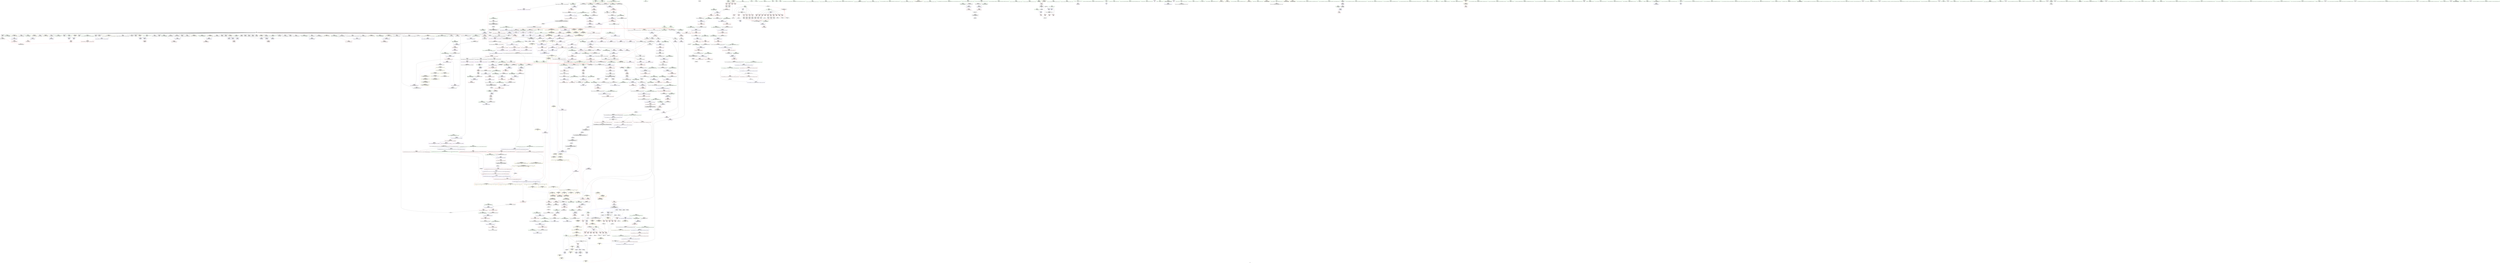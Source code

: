 digraph "SVFG" {
	label="SVFG";

	Node0x556bdde1f840 [shape=record,color=grey,label="{NodeID: 0\nNullPtr|{|<s50>93}}"];
	Node0x556bdde1f840 -> Node0x556bddfcbc80[style=solid];
	Node0x556bdde1f840 -> Node0x556bddfcbd80[style=solid];
	Node0x556bdde1f840 -> Node0x556bddfcbe50[style=solid];
	Node0x556bdde1f840 -> Node0x556bddfcbf20[style=solid];
	Node0x556bdde1f840 -> Node0x556bddfcbff0[style=solid];
	Node0x556bdde1f840 -> Node0x556bddfcc0c0[style=solid];
	Node0x556bdde1f840 -> Node0x556bddfcc190[style=solid];
	Node0x556bdde1f840 -> Node0x556bddfcc260[style=solid];
	Node0x556bdde1f840 -> Node0x556bddfcc330[style=solid];
	Node0x556bdde1f840 -> Node0x556bddfcc400[style=solid];
	Node0x556bdde1f840 -> Node0x556bddfcc4d0[style=solid];
	Node0x556bdde1f840 -> Node0x556bddfcc5a0[style=solid];
	Node0x556bdde1f840 -> Node0x556bddfcc670[style=solid];
	Node0x556bdde1f840 -> Node0x556bddfcc740[style=solid];
	Node0x556bdde1f840 -> Node0x556bddfcc810[style=solid];
	Node0x556bdde1f840 -> Node0x556bddfcc8e0[style=solid];
	Node0x556bdde1f840 -> Node0x556bddfcc9b0[style=solid];
	Node0x556bdde1f840 -> Node0x556bddfcca80[style=solid];
	Node0x556bdde1f840 -> Node0x556bddfccb50[style=solid];
	Node0x556bdde1f840 -> Node0x556bddfccc20[style=solid];
	Node0x556bdde1f840 -> Node0x556bddfcccf0[style=solid];
	Node0x556bdde1f840 -> Node0x556bddfccdc0[style=solid];
	Node0x556bdde1f840 -> Node0x556bddfcce90[style=solid];
	Node0x556bdde1f840 -> Node0x556bddfccf60[style=solid];
	Node0x556bdde1f840 -> Node0x556bddfcd030[style=solid];
	Node0x556bdde1f840 -> Node0x556bddfcd100[style=solid];
	Node0x556bdde1f840 -> Node0x556bddfcd1d0[style=solid];
	Node0x556bdde1f840 -> Node0x556bddfcd2a0[style=solid];
	Node0x556bdde1f840 -> Node0x556bddfcd370[style=solid];
	Node0x556bdde1f840 -> Node0x556bddfcd440[style=solid];
	Node0x556bdde1f840 -> Node0x556bddfcd510[style=solid];
	Node0x556bdde1f840 -> Node0x556bddfcd5e0[style=solid];
	Node0x556bdde1f840 -> Node0x556bddfcd6b0[style=solid];
	Node0x556bdde1f840 -> Node0x556bddfcd780[style=solid];
	Node0x556bdde1f840 -> Node0x556bddfcd850[style=solid];
	Node0x556bdde1f840 -> Node0x556bddfcd920[style=solid];
	Node0x556bdde1f840 -> Node0x556bddfcd9f0[style=solid];
	Node0x556bdde1f840 -> Node0x556bddfcdac0[style=solid];
	Node0x556bdde1f840 -> Node0x556bddfcdb90[style=solid];
	Node0x556bdde1f840 -> Node0x556bddfcdc60[style=solid];
	Node0x556bdde1f840 -> Node0x556bddfcdd30[style=solid];
	Node0x556bdde1f840 -> Node0x556bddfe1a20[style=solid];
	Node0x556bdde1f840 -> Node0x556bddfe3e10[style=solid];
	Node0x556bdde1f840 -> Node0x556bddfe3ee0[style=solid];
	Node0x556bdde1f840 -> Node0x556bddfe3fb0[style=solid];
	Node0x556bdde1f840 -> Node0x556bddfe5b50[style=solid];
	Node0x556bdde1f840 -> Node0x556bddfe5c20[style=solid];
	Node0x556bdde1f840 -> Node0x556bddfe5cf0[style=solid];
	Node0x556bdde1f840 -> Node0x556bde0025b0[style=solid];
	Node0x556bdde1f840 -> Node0x556bde004240[style=solid];
	Node0x556bdde1f840:s50 -> Node0x556bde0a6d50[style=solid,color=red];
	Node0x556bddfca430 [shape=record,color=red,label="{NodeID: 443\n157\<--154\n\<--call\n_Z4doitii\n}"];
	Node0x556bddfca430 -> Node0x556bde0043c0[style=solid];
	Node0x556bddfbe370 [shape=record,color=green,label="{NodeID: 111\n597\<--598\nthis.addr\<--this.addr_field_insensitive\n_ZN9__gnu_cxx13new_allocatorIiEC2Ev\n}"];
	Node0x556bddfbe370 -> Node0x556bddfdc7b0[style=solid];
	Node0x556bddfbe370 -> Node0x556bddfe4080[style=solid];
	Node0x556bde0a2de0 [shape=record,color=black,label="{NodeID: 1661\n1031 = PHI(1035, )\n}"];
	Node0x556bde0a2de0 -> Node0x556bddfd0c40[style=solid];
	Node0x556bddfdfe20 [shape=record,color=red,label="{NodeID: 554\n1160\<--1130\n\<--__x.addr\n_ZNSt6vectorIiSaIiEE14_M_move_assignEOS1_St17integral_constantIbLb1EE\n}"];
	Node0x556bddfdfe20 -> Node0x556bddfd1460[style=solid];
	Node0x556bde03f110 [shape=record,color=yellow,style=double,label="{NodeID: 1329\n70V_1 = ENCHI(MR_70V_0)\npts\{2340001 2420001 \}\nFun[_ZNSt6vectorIiSaIiEEC2EmRKS0_]|{<s0>46}}"];
	Node0x556bde03f110:s0 -> Node0x556bde038fc0[style=dashed,color=red];
	Node0x556bddfc29c0 [shape=record,color=green,label="{NodeID: 222\n1273\<--1274\nthis.addr\<--this.addr_field_insensitive\n_ZNSaIiEC2ERKS_\n}"];
	Node0x556bddfc29c0 -> Node0x556bddfe0980[style=solid];
	Node0x556bddfc29c0 -> Node0x556bddfe8590[style=solid];
	Node0x556bddfe58e0 [shape=record,color=blue,label="{NodeID: 665\n845\<--840\n_M_finish\<--call2\n_ZNSt6vectorIiSaIiEE21_M_default_initializeEm\n|{<s0>47}}"];
	Node0x556bddfe58e0:s0 -> Node0x556bddfef100[style=dashed,color=blue];
	Node0x556bddfd09d0 [shape=record,color=black,label="{NodeID: 333\n955\<--985\n_ZN9__gnu_cxx13new_allocatorIiE8allocateEmPKv_ret\<--\n_ZN9__gnu_cxx13new_allocatorIiE8allocateEmPKv\n|{<s0>93}}"];
	Node0x556bddfd09d0:s0 -> Node0x556bde0a3050[style=solid,color=blue];
	Node0x556bddfba010 [shape=record,color=green,label="{NodeID: 1\n7\<--1\n__dso_handle\<--dummyObj\nGlob }"];
	Node0x556bddfca500 [shape=record,color=red,label="{NodeID: 444\n165\<--164\n\<--call5\n_Z4doitii\n}"];
	Node0x556bddfca500 -> Node0x556bde002740[style=solid];
	Node0x556bddfbe440 [shape=record,color=green,label="{NodeID: 112\n606\<--607\n__first.addr\<--__first.addr_field_insensitive\n_ZSt8_DestroyIPiiEvT_S1_RSaIT0_E\n}"];
	Node0x556bddfbe440 -> Node0x556bddfdc880[style=solid];
	Node0x556bddfbe440 -> Node0x556bddfe4150[style=solid];
	Node0x556bde0a2eb0 [shape=record,color=black,label="{NodeID: 1662\n570 = PHI()\n}"];
	Node0x556bddfdfef0 [shape=record,color=red,label="{NodeID: 555\n1166\<--1130\n\<--__x.addr\n_ZNSt6vectorIiSaIiEE14_M_move_assignEOS1_St17integral_constantIbLb1EE\n}"];
	Node0x556bddfdfef0 -> Node0x556bddfd1530[style=solid];
	Node0x556bde03f220 [shape=record,color=yellow,style=double,label="{NodeID: 1330\n72V_1 = ENCHI(MR_72V_0)\npts\{2340002 2420002 \}\nFun[_ZNSt6vectorIiSaIiEEC2EmRKS0_]|{<s0>46}}"];
	Node0x556bde03f220:s0 -> Node0x556bde038fc0[style=dashed,color=red];
	Node0x556bddfc2a90 [shape=record,color=green,label="{NodeID: 223\n1275\<--1276\n__a.addr\<--__a.addr_field_insensitive\n_ZNSaIiEC2ERKS_\n}"];
	Node0x556bddfc2a90 -> Node0x556bddfe0a50[style=solid];
	Node0x556bddfc2a90 -> Node0x556bddfe8660[style=solid];
	Node0x556bddfe59b0 [shape=record,color=blue,label="{NodeID: 666\n851\<--849\nthis.addr\<--this\n_ZNSt12_Vector_baseIiSaIiEE12_Vector_implC2ERKS0_\n}"];
	Node0x556bddfe59b0 -> Node0x556bddfde010[style=dashed];
	Node0x556bddfd0aa0 [shape=record,color=black,label="{NodeID: 334\n987\<--994\n_ZNK9__gnu_cxx13new_allocatorIiE8max_sizeEv_ret\<--\n_ZNK9__gnu_cxx13new_allocatorIiE8max_sizeEv\n|{<s0>94}}"];
	Node0x556bddfd0aa0:s0 -> Node0x556bde0a3190[style=solid,color=blue];
	Node0x556bddfba0a0 [shape=record,color=green,label="{NodeID: 2\n9\<--1\n\<--dummyObj\nCan only get source location for instruction, argument, global var or function.}"];
	Node0x556bddfca5d0 [shape=record,color=red,label="{NodeID: 445\n174\<--173\n\<--call9\n_Z4doitii\n}"];
	Node0x556bddfca5d0 -> Node0x556bde004cc0[style=solid];
	Node0x556bddfc3000 [shape=record,color=green,label="{NodeID: 113\n608\<--609\n__last.addr\<--__last.addr_field_insensitive\n_ZSt8_DestroyIPiiEvT_S1_RSaIT0_E\n}"];
	Node0x556bddfc3000 -> Node0x556bddfdc950[style=solid];
	Node0x556bddfc3000 -> Node0x556bddfe4220[style=solid];
	Node0x556bde0a2f80 [shape=record,color=black,label="{NodeID: 1663\n932 = PHI(939, )\n}"];
	Node0x556bde0a2f80 -> Node0x556bde0025b0[style=solid];
	Node0x556bddfdffc0 [shape=record,color=red,label="{NodeID: 556\n1181\<--1136\nexn\<--exn.slot\n_ZNSt6vectorIiSaIiEE14_M_move_assignEOS1_St17integral_constantIbLb1EE\n|{<s0>112}}"];
	Node0x556bddfdffc0:s0 -> Node0x556bde0a7190[style=solid,color=red];
	Node0x556bddfc2b60 [shape=record,color=green,label="{NodeID: 224\n1288\<--1289\nthis.addr\<--this.addr_field_insensitive\n_ZNSt12_Vector_baseIiSaIiEEC2ERKS0_\n}"];
	Node0x556bddfc2b60 -> Node0x556bddfe0b20[style=solid];
	Node0x556bddfc2b60 -> Node0x556bddfe8730[style=solid];
	Node0x556bddfe5a80 [shape=record,color=blue,label="{NodeID: 667\n853\<--850\n__a.addr\<--__a\n_ZNSt12_Vector_baseIiSaIiEE12_Vector_implC2ERKS0_\n}"];
	Node0x556bddfe5a80 -> Node0x556bddfde0e0[style=dashed];
	Node0x556bddfd0b70 [shape=record,color=black,label="{NodeID: 335\n998\<--1013\n_ZSt27__uninitialized_default_n_aIPimiET_S1_T0_RSaIT1_E_ret\<--call\n_ZSt27__uninitialized_default_n_aIPimiET_S1_T0_RSaIT1_E\n|{<s0>89}}"];
	Node0x556bddfd0b70:s0 -> Node0x556bde0a24f0[style=solid,color=blue];
	Node0x556bddfba3a0 [shape=record,color=green,label="{NodeID: 3\n17\<--1\n_ZSt3cin\<--dummyObj\nGlob }"];
	Node0x556bddfca6a0 [shape=record,color=red,label="{NodeID: 446\n182\<--181\n\<--call13\n_Z4doitii\n}"];
	Node0x556bddfca6a0 -> Node0x556bde003940[style=solid];
	Node0x556bde037d10 [shape=record,color=yellow,style=double,label="{NodeID: 1221\n80V_1 = ENCHI(MR_80V_0)\npts\{130000 130001 130002 160000 160001 160002 2340000 2340001 2340002 2420000 2420001 2420002 \}\nFun[_ZNSt6vectorIiSaIiEEaSEOS1_]|{<s0>50|<s1>50}}"];
	Node0x556bde037d10:s0 -> Node0x556bde03afd0[style=dashed,color=red];
	Node0x556bde037d10:s1 -> Node0x556bde03b0e0[style=dashed,color=red];
	Node0x556bddfc3090 [shape=record,color=green,label="{NodeID: 114\n610\<--611\n.addr\<--.addr_field_insensitive\n_ZSt8_DestroyIPiiEvT_S1_RSaIT0_E\n}"];
	Node0x556bddfc3090 -> Node0x556bddfe42f0[style=solid];
	Node0x556bde0a3050 [shape=record,color=black,label="{NodeID: 1664\n951 = PHI(955, )\n}"];
	Node0x556bde0a3050 -> Node0x556bddfd0830[style=solid];
	Node0x556bddfe0090 [shape=record,color=red,label="{NodeID: 557\n1189\<--1186\n\<--__t.addr\n_ZSt4moveIRSt6vectorIiSaIiEEEONSt16remove_referenceIT_E4typeEOS5_\n}"];
	Node0x556bddfe0090 -> Node0x556bddfd1600[style=solid];
	Node0x556bddfc2c30 [shape=record,color=green,label="{NodeID: 225\n1290\<--1291\n__a.addr\<--__a.addr_field_insensitive\n_ZNSt12_Vector_baseIiSaIiEEC2ERKS0_\n}"];
	Node0x556bddfc2c30 -> Node0x556bddfe0bf0[style=solid];
	Node0x556bddfc2c30 -> Node0x556bddfe8800[style=solid];
	Node0x556bddfe5b50 [shape=record,color=blue, style = dotted,label="{NodeID: 668\n863\<--3\n_M_start\<--dummyVal\n_ZNSt12_Vector_baseIiSaIiEE12_Vector_implC2ERKS0_\n|{<s0>85|<s1>121}}"];
	Node0x556bddfe5b50:s0 -> Node0x556bddff0d10[style=dashed,color=blue];
	Node0x556bddfe5b50:s1 -> Node0x556bddff2120[style=dashed,color=blue];
	Node0x556bddfd0c40 [shape=record,color=black,label="{NodeID: 336\n1017\<--1031\n_ZSt25__uninitialized_default_nIPimET_S1_T0__ret\<--call\n_ZSt25__uninitialized_default_nIPimET_S1_T0_\n|{<s0>97}}"];
	Node0x556bddfd0c40:s0 -> Node0x556bde0a2d10[style=solid,color=blue];
	Node0x556bddfba460 [shape=record,color=green,label="{NodeID: 4\n18\<--1\n_ZSt4cout\<--dummyObj\nGlob }"];
	Node0x556bddfca770 [shape=record,color=red,label="{NodeID: 447\n186\<--185\n\<--call15\n_Z4doitii\n}"];
	Node0x556bddfca770 -> Node0x556bde003940[style=solid];
	Node0x556bddfc3160 [shape=record,color=green,label="{NodeID: 115\n618\<--619\n_ZSt8_DestroyIPiEvT_S1_\<--_ZSt8_DestroyIPiEvT_S1__field_insensitive\n}"];
	Node0x556bde0a3190 [shape=record,color=black,label="{NodeID: 1665\n970 = PHI(987, )\n}"];
	Node0x556bde0a3190 -> Node0x556bde004840[style=solid];
	Node0x556bddfe0160 [shape=record,color=red,label="{NodeID: 558\n1197\<--1194\nthis1\<--this.addr\n_ZNKSt12_Vector_baseIiSaIiEE13get_allocatorEv\n|{<s0>113}}"];
	Node0x556bddfe0160:s0 -> Node0x556bde0a97a0[style=solid,color=red];
	Node0x556bddfc2d00 [shape=record,color=green,label="{NodeID: 226\n1302\<--1303\n__a.addr\<--__a.addr_field_insensitive\n_ZSt4swapIPiENSt9enable_ifIXsr6__and_ISt6__not_ISt15__is_tuple_likeIT_EESt21is_move_constructibleIS4_ESt18is_move_assignableIS4_EEE5valueEvE4typeERS4_SD_\n}"];
	Node0x556bddfc2d00 -> Node0x556bddfe0cc0[style=solid];
	Node0x556bddfc2d00 -> Node0x556bddfe0d90[style=solid];
	Node0x556bddfc2d00 -> Node0x556bddfe88d0[style=solid];
	Node0x556bddfe5c20 [shape=record,color=blue, style = dotted,label="{NodeID: 669\n865\<--3\n_M_finish\<--dummyVal\n_ZNSt12_Vector_baseIiSaIiEE12_Vector_implC2ERKS0_\n|{<s0>85|<s1>121}}"];
	Node0x556bddfe5c20:s0 -> Node0x556bddff0d10[style=dashed,color=blue];
	Node0x556bddfe5c20:s1 -> Node0x556bddff2120[style=dashed,color=blue];
	Node0x556bddfd0d10 [shape=record,color=black,label="{NodeID: 337\n1035\<--1049\n_ZNSt27__uninitialized_default_n_1ILb1EE18__uninit_default_nIPimEET_S3_T0__ret\<--call\n_ZNSt27__uninitialized_default_n_1ILb1EE18__uninit_default_nIPimEET_S3_T0_\n|{<s0>98}}"];
	Node0x556bddfd0d10:s0 -> Node0x556bde0a2de0[style=solid,color=blue];
	Node0x556bde0025b0 [shape=record,color=black,label="{NodeID: 1112\n937 = PHI(932, 3, )\n}"];
	Node0x556bde0025b0 -> Node0x556bddfd0690[style=solid];
	Node0x556bddfba520 [shape=record,color=green,label="{NodeID: 5\n19\<--1\n.str\<--dummyObj\nGlob }"];
	Node0x556bddfca840 [shape=record,color=red,label="{NodeID: 448\n196\<--195\n\<--call21\n_Z4doitii\n}"];
	Node0x556bddfca840 -> Node0x556bde002ec0[style=solid];
	Node0x556bde037f90 [shape=record,color=yellow,style=double,label="{NodeID: 1223\n163V_1 = ENCHI(MR_163V_0)\npts\{635 \}\nFun[_ZNSt12_Vector_baseIiSaIiEED2Ev]}"];
	Node0x556bde037f90 -> Node0x556bddfe4560[style=dashed];
	Node0x556bddfc3260 [shape=record,color=green,label="{NodeID: 116\n623\<--624\nthis.addr\<--this.addr_field_insensitive\n_ZNSt12_Vector_baseIiSaIiEE19_M_get_Tp_allocatorEv\n}"];
	Node0x556bddfc3260 -> Node0x556bddfdca20[style=solid];
	Node0x556bddfc3260 -> Node0x556bddfe43c0[style=solid];
	Node0x556bde0a32d0 [shape=record,color=black,label="{NodeID: 1666\n1049 = PHI(1053, )\n}"];
	Node0x556bde0a32d0 -> Node0x556bddfd0d10[style=solid];
	Node0x556bddfe0230 [shape=record,color=red,label="{NodeID: 559\n1212\<--1206\nthis1\<--this.addr\n_ZNSt6vectorIiSaIiEEC2ERKS0_\n}"];
	Node0x556bddfe0230 -> Node0x556bddfd16d0[style=solid];
	Node0x556bddfc2dd0 [shape=record,color=green,label="{NodeID: 227\n1304\<--1305\n__b.addr\<--__b.addr_field_insensitive\n_ZSt4swapIPiENSt9enable_ifIXsr6__and_ISt6__not_ISt15__is_tuple_likeIT_EESt21is_move_constructibleIS4_ESt18is_move_assignableIS4_EEE5valueEvE4typeERS4_SD_\n}"];
	Node0x556bddfc2dd0 -> Node0x556bddfe0e60[style=solid];
	Node0x556bddfc2dd0 -> Node0x556bddfe0f30[style=solid];
	Node0x556bddfc2dd0 -> Node0x556bddfe89a0[style=solid];
	Node0x556bddfe5cf0 [shape=record,color=blue, style = dotted,label="{NodeID: 670\n867\<--3\n_M_end_of_storage\<--dummyVal\n_ZNSt12_Vector_baseIiSaIiEE12_Vector_implC2ERKS0_\n|{<s0>85|<s1>121}}"];
	Node0x556bddfe5cf0:s0 -> Node0x556bddff0d10[style=dashed,color=blue];
	Node0x556bddfe5cf0:s1 -> Node0x556bddff2120[style=dashed,color=blue];
	Node0x556bddfd0de0 [shape=record,color=black,label="{NodeID: 338\n1053\<--1072\n_ZSt6fill_nIPimiET_S1_T0_RKT1__ret\<--call1\n_ZSt6fill_nIPimiET_S1_T0_RKT1_\n|{<s0>99}}"];
	Node0x556bddfd0de0:s0 -> Node0x556bde0a32d0[style=solid,color=blue];
	Node0x556bde002740 [shape=record,color=grey,label="{NodeID: 1113\n167 = Binary(165, 166, )\n|{<s0>16}}"];
	Node0x556bde002740:s0 -> Node0x556bde0a4880[style=solid,color=red];
	Node0x556bddfbad90 [shape=record,color=green,label="{NodeID: 6\n21\<--1\n.str.3\<--dummyObj\nGlob }"];
	Node0x556bddfca910 [shape=record,color=red,label="{NodeID: 449\n218\<--212\nthis1\<--this.addr\n_ZNSt6vectorIiSaIiEEixEm\n}"];
	Node0x556bddfca910 -> Node0x556bddfced60[style=solid];
	Node0x556bde038070 [shape=record,color=yellow,style=double,label="{NodeID: 1224\n165V_1 = ENCHI(MR_165V_0)\npts\{637 \}\nFun[_ZNSt12_Vector_baseIiSaIiEED2Ev]}"];
	Node0x556bde038070 -> Node0x556bddfe4630[style=dashed];
	Node0x556bddfc3330 [shape=record,color=green,label="{NodeID: 117\n632\<--633\nthis.addr\<--this.addr_field_insensitive\n_ZNSt12_Vector_baseIiSaIiEED2Ev\n}"];
	Node0x556bddfc3330 -> Node0x556bddfdcaf0[style=solid];
	Node0x556bddfc3330 -> Node0x556bddfe4490[style=solid];
	Node0x556bde0a3410 [shape=record,color=black,label="{NodeID: 1667\n1067 = PHI(1116, )\n|{<s0>101}}"];
	Node0x556bde0a3410:s0 -> Node0x556bde0a5e60[style=solid,color=red];
	Node0x556bddfe0300 [shape=record,color=red,label="{NodeID: 560\n1214\<--1208\n\<--__a.addr\n_ZNSt6vectorIiSaIiEEC2ERKS0_\n|{<s0>115}}"];
	Node0x556bddfe0300:s0 -> Node0x556bde0ab0d0[style=solid,color=red];
	Node0x556bddfc2ea0 [shape=record,color=green,label="{NodeID: 228\n1306\<--1307\n__tmp\<--__tmp_field_insensitive\n_ZSt4swapIPiENSt9enable_ifIXsr6__and_ISt6__not_ISt15__is_tuple_likeIT_EESt21is_move_constructibleIS4_ESt18is_move_assignableIS4_EEE5valueEvE4typeERS4_SD_\n|{|<s1>124}}"];
	Node0x556bddfc2ea0 -> Node0x556bddfe8a70[style=solid];
	Node0x556bddfc2ea0:s1 -> Node0x556bde0a4090[style=solid,color=red];
	Node0x556bddfe5dc0 [shape=record,color=blue,label="{NodeID: 671\n873\<--871\nthis.addr\<--this\n_ZNSt12_Vector_baseIiSaIiEE17_M_create_storageEm\n}"];
	Node0x556bddfe5dc0 -> Node0x556bddfde1b0[style=dashed];
	Node0x556bddfd0eb0 [shape=record,color=black,label="{NodeID: 339\n1076\<--1114\n_ZSt10__fill_n_aIPimiEN9__gnu_cxx11__enable_ifIXsr11__is_scalarIT1_EE7__valueET_E6__typeES4_T0_RKS3__ret\<--\n_ZSt10__fill_n_aIPimiEN9__gnu_cxx11__enable_ifIXsr11__is_scalarIT1_EE7__valueET_E6__typeES4_T0_RKS3_\n|{<s0>101}}"];
	Node0x556bddfd0eb0:s0 -> Node0x556bde0a3550[style=solid,color=blue];
	Node0x556bde0028c0 [shape=record,color=grey,label="{NodeID: 1114\n161 = Binary(160, 145, )\n|{<s0>16}}"];
	Node0x556bde0028c0:s0 -> Node0x556bde0a4590[style=solid,color=red];
	Node0x556bddfbae20 [shape=record,color=green,label="{NodeID: 7\n23\<--1\nstdin\<--dummyObj\nGlob }"];
	Node0x556bddfca9e0 [shape=record,color=red,label="{NodeID: 450\n223\<--214\n\<--__n.addr\n_ZNSt6vectorIiSaIiEEixEm\n}"];
	Node0x556bde038150 [shape=record,color=yellow,style=double,label="{NodeID: 1225\n13V_1 = ENCHI(MR_13V_0)\npts\{2340000 2420000 11330000 \}\nFun[_ZNSt12_Vector_baseIiSaIiEED2Ev]}"];
	Node0x556bde038150 -> Node0x556bddfdcc90[style=dashed];
	Node0x556bde038150 -> Node0x556bddfdce30[style=dashed];
	Node0x556bddfc3400 [shape=record,color=green,label="{NodeID: 118\n634\<--635\nexn.slot\<--exn.slot_field_insensitive\n_ZNSt12_Vector_baseIiSaIiEED2Ev\n}"];
	Node0x556bddfc3400 -> Node0x556bddfdcbc0[style=solid];
	Node0x556bddfc3400 -> Node0x556bddfe4560[style=solid];
	Node0x556bde0a3550 [shape=record,color=black,label="{NodeID: 1668\n1072 = PHI(1076, )\n}"];
	Node0x556bde0a3550 -> Node0x556bddfd0de0[style=solid];
	Node0x556bddfe03d0 [shape=record,color=red,label="{NodeID: 561\n1228\<--1222\nthis1\<--this.addr\n_ZNSt12_Vector_baseIiSaIiEE12_Vector_impl12_M_swap_dataERS2_\n}"];
	Node0x556bddfe03d0 -> Node0x556bddfc87c0[style=solid];
	Node0x556bddfe03d0 -> Node0x556bddfc8890[style=solid];
	Node0x556bddfe03d0 -> Node0x556bddfc8960[style=solid];
	Node0x556bddfc2f70 [shape=record,color=green,label="{NodeID: 229\n1312\<--1313\n_ZSt4moveIRPiEONSt16remove_referenceIT_E4typeEOS3_\<--_ZSt4moveIRPiEONSt16remove_referenceIT_E4typeEOS3__field_insensitive\n}"];
	Node0x556bddfe5e90 [shape=record,color=blue,label="{NodeID: 672\n875\<--872\n__n.addr\<--__n\n_ZNSt12_Vector_baseIiSaIiEE17_M_create_storageEm\n}"];
	Node0x556bddfe5e90 -> Node0x556bddfde280[style=dashed];
	Node0x556bddfe5e90 -> Node0x556bddfde350[style=dashed];
	Node0x556bddfd0f80 [shape=record,color=black,label="{NodeID: 340\n1116\<--1121\n_ZSt12__niter_baseIPiET_S1__ret\<--\n_ZSt12__niter_baseIPiET_S1_\n|{<s0>100}}"];
	Node0x556bddfd0f80:s0 -> Node0x556bde0a3410[style=solid,color=blue];
	Node0x556bde002a40 [shape=record,color=grey,label="{NodeID: 1115\n144 = Binary(143, 145, )\n}"];
	Node0x556bde002a40 -> Node0x556bddfe2000[style=solid];
	Node0x556bddfbaee0 [shape=record,color=green,label="{NodeID: 8\n25\<--1\n\<--dummyObj\nCan only get source location for instruction, argument, global var or function.}"];
	Node0x556bddfcaab0 [shape=record,color=red,label="{NodeID: 451\n222\<--221\n\<--_M_start\n_ZNSt6vectorIiSaIiEEixEm\n}"];
	Node0x556bddfcaab0 -> Node0x556bddfc8e40[style=solid];
	Node0x556bde038290 [shape=record,color=yellow,style=double,label="{NodeID: 1226\n17V_1 = ENCHI(MR_17V_0)\npts\{2340002 2420002 11330002 \}\nFun[_ZNSt12_Vector_baseIiSaIiEED2Ev]}"];
	Node0x556bde038290 -> Node0x556bddfdcd60[style=dashed];
	Node0x556bddfc34d0 [shape=record,color=green,label="{NodeID: 119\n636\<--637\nehselector.slot\<--ehselector.slot_field_insensitive\n_ZNSt12_Vector_baseIiSaIiEED2Ev\n}"];
	Node0x556bddfc34d0 -> Node0x556bddfe4630[style=solid];
	Node0x556bde0a3690 [shape=record,color=black,label="{NodeID: 1669\n1165 = PHI(621, )\n|{<s0>109}}"];
	Node0x556bde0a3690:s0 -> Node0x556bde0a7870[style=solid,color=red];
	Node0x556bddfe04a0 [shape=record,color=red,label="{NodeID: 562\n1230\<--1224\n\<--__x.addr\n_ZNSt12_Vector_baseIiSaIiEE12_Vector_impl12_M_swap_dataERS2_\n}"];
	Node0x556bddfe04a0 -> Node0x556bddfc8a30[style=solid];
	Node0x556bddfcb4d0 [shape=record,color=green,label="{NodeID: 230\n1328\<--1329\n__t.addr\<--__t.addr_field_insensitive\n_ZSt4moveIRPiEONSt16remove_referenceIT_E4typeEOS3_\n}"];
	Node0x556bddfcb4d0 -> Node0x556bddfe1270[style=solid];
	Node0x556bddfcb4d0 -> Node0x556bddfe8ce0[style=solid];
	Node0x556bddfe5f60 [shape=record,color=blue,label="{NodeID: 673\n885\<--881\n_M_start\<--call\n_ZNSt12_Vector_baseIiSaIiEE17_M_create_storageEm\n|{|<s2>86}}"];
	Node0x556bddfe5f60 -> Node0x556bddfde420[style=dashed];
	Node0x556bddfe5f60 -> Node0x556bddfde4f0[style=dashed];
	Node0x556bddfe5f60:s2 -> Node0x556bddff0ea0[style=dashed,color=blue];
	Node0x556bddfd1050 [shape=record,color=black,label="{NodeID: 341\n1153\<--1132\n\<--__tmp\n_ZNSt6vectorIiSaIiEE14_M_move_assignEOS1_St17integral_constantIbLb1EE\n}"];
	Node0x556bddfd1050 -> Node0x556bddfc8550[style=solid];
	Node0x556bde002bc0 [shape=record,color=grey,label="{NodeID: 1116\n202 = Binary(201, 145, )\n|{<s0>22}}"];
	Node0x556bde002bc0:s0 -> Node0x556bde0a4590[style=solid,color=red];
	Node0x556bddfbafe0 [shape=record,color=green,label="{NodeID: 9\n141\<--1\n\<--dummyObj\nCan only get source location for instruction, argument, global var or function.}"];
	Node0x556bddfcab80 [shape=record,color=red,label="{NodeID: 452\n255\<--229\n\<--C\n_Z6doCasev\n}"];
	Node0x556bddfcab80 -> Node0x556bddfcef00[style=solid];
	Node0x556bddfc35a0 [shape=record,color=green,label="{NodeID: 120\n655\<--656\n_ZNSt12_Vector_baseIiSaIiEE13_M_deallocateEPim\<--_ZNSt12_Vector_baseIiSaIiEE13_M_deallocateEPim_field_insensitive\n}"];
	Node0x556bde0a37d0 [shape=record,color=black,label="{NodeID: 1670\n1168 = PHI(621, )\n|{<s0>109}}"];
	Node0x556bde0a37d0:s0 -> Node0x556bde0a7980[style=solid,color=red];
	Node0x556bddfe0570 [shape=record,color=red,label="{NodeID: 563\n1236\<--1224\n\<--__x.addr\n_ZNSt12_Vector_baseIiSaIiEE12_Vector_impl12_M_swap_dataERS2_\n}"];
	Node0x556bddfe0570 -> Node0x556bddfc8b00[style=solid];
	Node0x556bddfcb5a0 [shape=record,color=green,label="{NodeID: 231\n1336\<--1337\n\<--field_insensitive\n_ZSt18__do_alloc_on_moveISaIiEEvRT_S2_St17integral_constantIbLb1EE\n}"];
	Node0x556bddfe6030 [shape=record,color=blue,label="{NodeID: 674\n891\<--889\n_M_finish\<--\n_ZNSt12_Vector_baseIiSaIiEE17_M_create_storageEm\n|{<s0>86}}"];
	Node0x556bddfe6030:s0 -> Node0x556bddff0ea0[style=dashed,color=blue];
	Node0x556bddfd1120 [shape=record,color=black,label="{NodeID: 342\n1143\<--1142\n\<--this1\n_ZNSt6vectorIiSaIiEE14_M_move_assignEOS1_St17integral_constantIbLb1EE\n|{<s0>102}}"];
	Node0x556bddfd1120:s0 -> Node0x556bde0a5990[style=solid,color=red];
	Node0x556bde002d40 [shape=record,color=grey,label="{NodeID: 1117\n191 = Binary(190, 145, )\n|{<s0>21}}"];
	Node0x556bde002d40:s0 -> Node0x556bde0a4590[style=solid,color=red];
	Node0x556bddfbb0e0 [shape=record,color=green,label="{NodeID: 10\n145\<--1\n\<--dummyObj\nCan only get source location for instruction, argument, global var or function.}"];
	Node0x556bddfcac50 [shape=record,color=red,label="{NodeID: 453\n270\<--229\n\<--C\n_Z6doCasev\n}"];
	Node0x556bddfcac50 -> Node0x556bddfcefd0[style=solid];
	Node0x556bddfc36a0 [shape=record,color=green,label="{NodeID: 121\n659\<--660\n_ZNSt12_Vector_baseIiSaIiEE12_Vector_implD2Ev\<--_ZNSt12_Vector_baseIiSaIiEE12_Vector_implD2Ev_field_insensitive\n}"];
	Node0x556bde0a3910 [shape=record,color=black,label="{NodeID: 1671\n1198 = PHI(1261, )\n|{<s0>114}}"];
	Node0x556bde0a3910:s0 -> Node0x556bde0aa060[style=solid,color=red];
	Node0x556bddfe0640 [shape=record,color=red,label="{NodeID: 564\n1240\<--1224\n\<--__x.addr\n_ZNSt12_Vector_baseIiSaIiEE12_Vector_impl12_M_swap_dataERS2_\n}"];
	Node0x556bddfe0640 -> Node0x556bddfc8bd0[style=solid];
	Node0x556bddfcb670 [shape=record,color=green,label="{NodeID: 232\n1338\<--1339\n__one.addr\<--__one.addr_field_insensitive\n_ZSt18__do_alloc_on_moveISaIiEEvRT_S2_St17integral_constantIbLb1EE\n}"];
	Node0x556bddfcb670 -> Node0x556bddfe1340[style=solid];
	Node0x556bddfcb670 -> Node0x556bddfe8db0[style=solid];
	Node0x556bddfe6100 [shape=record,color=blue,label="{NodeID: 675\n899\<--897\n_M_end_of_storage\<--add.ptr\n_ZNSt12_Vector_baseIiSaIiEE17_M_create_storageEm\n|{<s0>86}}"];
	Node0x556bddfe6100:s0 -> Node0x556bddff0ea0[style=dashed,color=blue];
	Node0x556bddfd11f0 [shape=record,color=black,label="{NodeID: 343\n1151\<--1142\n\<--this1\n_ZNSt6vectorIiSaIiEE14_M_move_assignEOS1_St17integral_constantIbLb1EE\n}"];
	Node0x556bddfd11f0 -> Node0x556bddfc8480[style=solid];
	Node0x556bde002ec0 [shape=record,color=grey,label="{NodeID: 1118\n197 = Binary(192, 196, )\n|{<s0>21}}"];
	Node0x556bde002ec0:s0 -> Node0x556bde0a4880[style=solid,color=red];
	Node0x556bddfbb1e0 [shape=record,color=green,label="{NodeID: 11\n404\<--1\n\<--dummyObj\nCan only get source location for instruction, argument, global var or function.}"];
	Node0x556bddfcad20 [shape=record,color=red,label="{NodeID: 454\n280\<--229\n\<--C\n_Z6doCasev\n}"];
	Node0x556bddfcad20 -> Node0x556bde004fc0[style=solid];
	Node0x556bddfc37a0 [shape=record,color=green,label="{NodeID: 122\n676\<--677\n__first.addr\<--__first.addr_field_insensitive\n_ZSt8_DestroyIPiEvT_S1_\n}"];
	Node0x556bddfc37a0 -> Node0x556bddfdcf00[style=solid];
	Node0x556bddfc37a0 -> Node0x556bddfe4700[style=solid];
	Node0x556bde0a3a50 [shape=record,color=black,label="{NodeID: 1672\n1311 = PHI(1326, )\n}"];
	Node0x556bde0a3a50 -> Node0x556bddfe1000[style=solid];
	Node0x556bddfe0710 [shape=record,color=red,label="{NodeID: 565\n1255\<--1247\n\<--__one.addr\n_ZSt15__alloc_on_moveISaIiEEvRT_S2_\n|{<s0>119}}"];
	Node0x556bddfe0710:s0 -> Node0x556bde0a4ec0[style=solid,color=red];
	Node0x556bddfcb740 [shape=record,color=green,label="{NodeID: 233\n1340\<--1341\n__two.addr\<--__two.addr_field_insensitive\n_ZSt18__do_alloc_on_moveISaIiEEvRT_S2_St17integral_constantIbLb1EE\n}"];
	Node0x556bddfcb740 -> Node0x556bddfe1410[style=solid];
	Node0x556bddfcb740 -> Node0x556bddfe8e80[style=solid];
	Node0x556bddfe61d0 [shape=record,color=blue,label="{NodeID: 676\n907\<--905\nthis.addr\<--this\n_ZN9__gnu_cxx13new_allocatorIiEC2ERKS1_\n}"];
	Node0x556bddfe61d0 -> Node0x556bddfde5c0[style=dashed];
	Node0x556bde047480 [shape=record,color=yellow,style=double,label="{NodeID: 1451\nRETMU(2V_3)\npts\{130000 130001 130002 160000 160001 160002 \}\nFun[_GLOBAL__sub_I_nase_0_1.cpp]}"];
	Node0x556bddfd12c0 [shape=record,color=black,label="{NodeID: 344\n1158\<--1142\n\<--this1\n_ZNSt6vectorIiSaIiEE14_M_move_assignEOS1_St17integral_constantIbLb1EE\n}"];
	Node0x556bddfd12c0 -> Node0x556bddfc8620[style=solid];
	Node0x556bde003040 [shape=record,color=grey,label="{NodeID: 1119\n651 = Binary(649, 650, )\n}"];
	Node0x556bde003040 -> Node0x556bde0031c0[style=solid];
	Node0x556bddfbb2e0 [shape=record,color=green,label="{NodeID: 12\n487\<--1\n\<--dummyObj\nCan only get source location for instruction, argument, global var or function.}"];
	Node0x556bddfcadf0 [shape=record,color=red,label="{NodeID: 455\n319\<--229\n\<--C\n_Z6doCasev\n}"];
	Node0x556bddfcadf0 -> Node0x556bde003ac0[style=solid];
	Node0x556bde0386a0 [shape=record,color=yellow,style=double,label="{NodeID: 1230\n26V_1 = ENCHI(MR_26V_0)\npts\{982 \}\nFun[_ZSt6fill_nIPimiET_S1_T0_RKT1_]|{<s0>101}}"];
	Node0x556bde0386a0:s0 -> Node0x556bde031880[style=dashed,color=red];
	Node0x556bddfc3870 [shape=record,color=green,label="{NodeID: 123\n678\<--679\n__last.addr\<--__last.addr_field_insensitive\n_ZSt8_DestroyIPiEvT_S1_\n}"];
	Node0x556bddfc3870 -> Node0x556bddfdcfd0[style=solid];
	Node0x556bddfc3870 -> Node0x556bddfe47d0[style=solid];
	Node0x556bde0a3b90 [shape=record,color=black,label="{NodeID: 1673\n1317 = PHI(1326, )\n}"];
	Node0x556bde0a3b90 -> Node0x556bddfe10d0[style=solid];
	Node0x556bddfe07e0 [shape=record,color=red,label="{NodeID: 566\n1256\<--1249\n\<--__two.addr\n_ZSt15__alloc_on_moveISaIiEEvRT_S2_\n|{<s0>119}}"];
	Node0x556bddfe07e0:s0 -> Node0x556bde0a4fd0[style=solid,color=red];
	Node0x556bddfcb810 [shape=record,color=green,label="{NodeID: 234\n1346\<--1347\n_ZSt4moveIRSaIiEEONSt16remove_referenceIT_E4typeEOS3_\<--_ZSt4moveIRSaIiEEONSt16remove_referenceIT_E4typeEOS3__field_insensitive\n}"];
	Node0x556bddfe62a0 [shape=record,color=blue,label="{NodeID: 677\n909\<--906\n.addr\<--\n_ZN9__gnu_cxx13new_allocatorIiEC2ERKS1_\n}"];
	Node0x556bddfd1390 [shape=record,color=black,label="{NodeID: 345\n1164\<--1142\n\<--this1\n_ZNSt6vectorIiSaIiEE14_M_move_assignEOS1_St17integral_constantIbLb1EE\n|{<s0>107}}"];
	Node0x556bddfd1390:s0 -> Node0x556bde0aa9d0[style=solid,color=red];
	Node0x556bde0031c0 [shape=record,color=grey,label="{NodeID: 1120\n652 = Binary(651, 653, )\n|{<s0>76}}"];
	Node0x556bde0031c0:s0 -> Node0x556bde0a5600[style=solid,color=red];
	Node0x556bddfbb3e0 [shape=record,color=green,label="{NodeID: 13\n499\<--1\n\<--dummyObj\nCan only get source location for instruction, argument, global var or function.|{<s0>62}}"];
	Node0x556bddfbb3e0:s0 -> Node0x556bde0aaba0[style=solid,color=red];
	Node0x556bddfcaec0 [shape=record,color=red,label="{NodeID: 456\n252\<--231\n\<--W\n_Z6doCasev\n}"];
	Node0x556bddfcaec0 -> Node0x556bde003340[style=solid];
	Node0x556bde0387b0 [shape=record,color=yellow,style=double,label="{NodeID: 1231\n104V_1 = ENCHI(MR_104V_0)\npts\{1043 \}\nFun[_ZSt6fill_nIPimiET_S1_T0_RKT1_]|{<s0>101}}"];
	Node0x556bde0387b0:s0 -> Node0x556bde02cc70[style=dashed,color=red];
	Node0x556bddfc3940 [shape=record,color=green,label="{NodeID: 124\n685\<--686\n_ZNSt12_Destroy_auxILb1EE9__destroyIPiEEvT_S3_\<--_ZNSt12_Destroy_auxILb1EE9__destroyIPiEEvT_S3__field_insensitive\n}"];
	Node0x556bde0a3cd0 [shape=record,color=black,label="{NodeID: 1674\n1321 = PHI(1326, )\n}"];
	Node0x556bde0a3cd0 -> Node0x556bddfe11a0[style=solid];
	Node0x556bddfe08b0 [shape=record,color=red,label="{NodeID: 567\n1266\<--1263\nthis1\<--this.addr\n_ZNKSt12_Vector_baseIiSaIiEE19_M_get_Tp_allocatorEv\n}"];
	Node0x556bddfe08b0 -> Node0x556bddfc8ca0[style=solid];
	Node0x556bddfcb910 [shape=record,color=green,label="{NodeID: 235\n1352\<--1353\n__t.addr\<--__t.addr_field_insensitive\n_ZSt4moveIRSaIiEEONSt16remove_referenceIT_E4typeEOS3_\n}"];
	Node0x556bddfcb910 -> Node0x556bddfe14e0[style=solid];
	Node0x556bddfcb910 -> Node0x556bddfe8f50[style=solid];
	Node0x556bddfe6370 [shape=record,color=blue,label="{NodeID: 678\n918\<--916\nthis.addr\<--this\n_ZNSt12_Vector_baseIiSaIiEE11_M_allocateEm\n}"];
	Node0x556bddfe6370 -> Node0x556bddfde690[style=dashed];
	Node0x556bddfd1460 [shape=record,color=black,label="{NodeID: 346\n1161\<--1160\n\<--\n_ZNSt6vectorIiSaIiEE14_M_move_assignEOS1_St17integral_constantIbLb1EE\n}"];
	Node0x556bddfd1460 -> Node0x556bddfc86f0[style=solid];
	Node0x556bde003340 [shape=record,color=grey,label="{NodeID: 1121\n253 = Binary(252, 141, )\n}"];
	Node0x556bde003340 -> Node0x556bddfe24e0[style=solid];
	Node0x556bddfbb4e0 [shape=record,color=green,label="{NodeID: 14\n500\<--1\n\<--dummyObj\nCan only get source location for instruction, argument, global var or function.|{<s0>62}}"];
	Node0x556bddfbb4e0:s0 -> Node0x556bde0aacb0[style=solid,color=red];
	Node0x556bddfcaf90 [shape=record,color=red,label="{NodeID: 457\n321\<--231\n\<--W\n_Z6doCasev\n|{<s0>44}}"];
	Node0x556bddfcaf90:s0 -> Node0x556bde0a4880[style=solid,color=red];
	Node0x556bddfc3a40 [shape=record,color=green,label="{NodeID: 125\n691\<--692\n.addr\<--.addr_field_insensitive\n_ZNSt12_Destroy_auxILb1EE9__destroyIPiEEvT_S3_\n}"];
	Node0x556bddfc3a40 -> Node0x556bddfe48a0[style=solid];
	Node0x556bde0a3e10 [shape=record,color=black,label="{NodeID: 1675\n1345 = PHI(1350, )\n}"];
	Node0x556bddfe0980 [shape=record,color=red,label="{NodeID: 568\n1279\<--1273\nthis1\<--this.addr\n_ZNSaIiEC2ERKS_\n}"];
	Node0x556bddfe0980 -> Node0x556bddfd1940[style=solid];
	Node0x556bddfcb9e0 [shape=record,color=green,label="{NodeID: 236\n1370\<--1371\n__a.addr\<--__a.addr_field_insensitive\n_ZStorSt13_Ios_OpenmodeS_\n}"];
	Node0x556bddfcb9e0 -> Node0x556bddfe15b0[style=solid];
	Node0x556bddfcb9e0 -> Node0x556bddfe9020[style=solid];
	Node0x556bddfe6440 [shape=record,color=blue,label="{NodeID: 679\n920\<--917\n__n.addr\<--__n\n_ZNSt12_Vector_baseIiSaIiEE11_M_allocateEm\n}"];
	Node0x556bddfe6440 -> Node0x556bddfde760[style=dashed];
	Node0x556bddfe6440 -> Node0x556bddfde830[style=dashed];
	Node0x556bddfd1530 [shape=record,color=black,label="{NodeID: 347\n1167\<--1166\n\<--\n_ZNSt6vectorIiSaIiEE14_M_move_assignEOS1_St17integral_constantIbLb1EE\n|{<s0>108}}"];
	Node0x556bddfd1530:s0 -> Node0x556bde0aa9d0[style=solid,color=red];
	Node0x556bde0034c0 [shape=record,color=grey,label="{NodeID: 1122\n1107 = Binary(1106, 1108, )\n}"];
	Node0x556bde0034c0 -> Node0x556bddfe7890[style=solid];
	Node0x556bddfbb5e0 [shape=record,color=green,label="{NodeID: 15\n653\<--1\n\<--dummyObj\nCan only get source location for instruction, argument, global var or function.}"];
	Node0x556bddfcb060 [shape=record,color=red,label="{NodeID: 458\n324\<--237\nexn\<--exn.slot\n_Z6doCasev\n}"];
	Node0x556bddfc3b10 [shape=record,color=green,label="{NodeID: 126\n693\<--694\n.addr1\<--.addr1_field_insensitive\n_ZNSt12_Destroy_auxILb1EE9__destroyIPiEEvT_S3_\n}"];
	Node0x556bddfc3b10 -> Node0x556bddfe4970[style=solid];
	Node0x556bde0a3f20 [shape=record,color=black,label="{NodeID: 1676\n558 = PHI(67, )\n0th arg _ZNSt12_Vector_baseIiSaIiEEC2Ev }"];
	Node0x556bde0a3f20 -> Node0x556bddfe3c70[style=solid];
	Node0x556bddfe0a50 [shape=record,color=red,label="{NodeID: 569\n1281\<--1275\n\<--__a.addr\n_ZNSaIiEC2ERKS_\n}"];
	Node0x556bddfe0a50 -> Node0x556bddfd1a10[style=solid];
	Node0x556bddfcbab0 [shape=record,color=green,label="{NodeID: 237\n1372\<--1373\n__b.addr\<--__b.addr_field_insensitive\n_ZStorSt13_Ios_OpenmodeS_\n}"];
	Node0x556bddfcbab0 -> Node0x556bddfe1680[style=solid];
	Node0x556bddfcbab0 -> Node0x556bddfe90f0[style=solid];
	Node0x556bddfe6510 [shape=record,color=blue,label="{NodeID: 680\n942\<--940\n__a.addr\<--__a\n_ZNSt16allocator_traitsISaIiEE8allocateERS0_m\n}"];
	Node0x556bddfe6510 -> Node0x556bddfde900[style=dashed];
	Node0x556bddfd1600 [shape=record,color=black,label="{NodeID: 348\n1184\<--1189\n_ZSt4moveIRSt6vectorIiSaIiEEEONSt16remove_referenceIT_E4typeEOS5__ret\<--\n_ZSt4moveIRSt6vectorIiSaIiEEEONSt16remove_referenceIT_E4typeEOS5_\n|{<s0>49}}"];
	Node0x556bddfd1600:s0 -> Node0x556bde0a2690[style=solid,color=blue];
	Node0x556bde003640 [shape=record,color=grey,label="{NodeID: 1123\n1378 = Binary(1376, 1377, )\n}"];
	Node0x556bde003640 -> Node0x556bddfd1c80[style=solid];
	Node0x556bddfbb6e0 [shape=record,color=green,label="{NodeID: 16\n927\<--1\n\<--dummyObj\nCan only get source location for instruction, argument, global var or function.}"];
	Node0x556bddfcb130 [shape=record,color=red,label="{NodeID: 459\n325\<--239\nsel\<--ehselector.slot\n_Z6doCasev\n}"];
	Node0x556bddfc3be0 [shape=record,color=green,label="{NodeID: 127\n702\<--703\nthis.addr\<--this.addr_field_insensitive\n_ZNSt12_Vector_baseIiSaIiEE13_M_deallocateEPim\n}"];
	Node0x556bddfc3be0 -> Node0x556bddfdd0a0[style=solid];
	Node0x556bddfc3be0 -> Node0x556bddfe4a40[style=solid];
	Node0x556bde0a4090 [shape=record,color=black,label="{NodeID: 1677\n1327 = PHI(1310, 1316, 1306, )\n0th arg _ZSt4moveIRPiEONSt16remove_referenceIT_E4typeEOS3_ }"];
	Node0x556bde0a4090 -> Node0x556bddfe8ce0[style=solid];
	Node0x556bddfe0b20 [shape=record,color=red,label="{NodeID: 570\n1294\<--1288\nthis1\<--this.addr\n_ZNSt12_Vector_baseIiSaIiEEC2ERKS0_\n}"];
	Node0x556bddfe0b20 -> Node0x556bddfc8d70[style=solid];
	Node0x556bddfcbb80 [shape=record,color=green,label="{NodeID: 238\n26\<--1390\n_GLOBAL__sub_I_nase_0_1.cpp\<--_GLOBAL__sub_I_nase_0_1.cpp_field_insensitive\n}"];
	Node0x556bddfcbb80 -> Node0x556bddfe1920[style=solid];
	Node0x556bddfe65e0 [shape=record,color=blue,label="{NodeID: 681\n944\<--941\n__n.addr\<--__n\n_ZNSt16allocator_traitsISaIiEE8allocateERS0_m\n}"];
	Node0x556bddfe65e0 -> Node0x556bddfde9d0[style=dashed];
	Node0x556bddfd16d0 [shape=record,color=black,label="{NodeID: 349\n1213\<--1212\n\<--this1\n_ZNSt6vectorIiSaIiEEC2ERKS0_\n|{<s0>115}}"];
	Node0x556bddfd16d0:s0 -> Node0x556bde0aafc0[style=solid,color=red];
	Node0x556bde0037c0 [shape=record,color=grey,label="{NodeID: 1124\n463 = Binary(462, 145, )\n}"];
	Node0x556bde0037c0 -> Node0x556bddfe35f0[style=solid];
	Node0x556bddfbb7e0 [shape=record,color=green,label="{NodeID: 17\n994\<--1\n\<--dummyObj\nCan only get source location for instruction, argument, global var or function.}"];
	Node0x556bddfcb200 [shape=record,color=red,label="{NodeID: 460\n279\<--245\n\<--i\n_Z6doCasev\n}"];
	Node0x556bddfcb200 -> Node0x556bde004fc0[style=solid];
	Node0x556bddfc3cb0 [shape=record,color=green,label="{NodeID: 128\n704\<--705\n__p.addr\<--__p.addr_field_insensitive\n_ZNSt12_Vector_baseIiSaIiEE13_M_deallocateEPim\n}"];
	Node0x556bddfc3cb0 -> Node0x556bddfdd170[style=solid];
	Node0x556bddfc3cb0 -> Node0x556bddfdd240[style=solid];
	Node0x556bddfc3cb0 -> Node0x556bddfe4b10[style=solid];
	Node0x556bde0a4370 [shape=record,color=black,label="{NodeID: 1678\n871 = PHI(800, )\n0th arg _ZNSt12_Vector_baseIiSaIiEE17_M_create_storageEm }"];
	Node0x556bde0a4370 -> Node0x556bddfe5dc0[style=solid];
	Node0x556bddfe0bf0 [shape=record,color=red,label="{NodeID: 571\n1296\<--1290\n\<--__a.addr\n_ZNSt12_Vector_baseIiSaIiEEC2ERKS0_\n|{<s0>121}}"];
	Node0x556bddfe0bf0:s0 -> Node0x556bde0a5260[style=solid,color=red];
	Node0x556bddfcbc80 [shape=record,color=black,label="{NodeID: 239\n2\<--3\ndummyVal\<--dummyVal\n}"];
	Node0x556bddfe66b0 [shape=record,color=blue,label="{NodeID: 682\n959\<--956\nthis.addr\<--this\n_ZN9__gnu_cxx13new_allocatorIiE8allocateEmPKv\n}"];
	Node0x556bddfe66b0 -> Node0x556bddfdeaa0[style=dashed];
	Node0x556bddfd17a0 [shape=record,color=black,label="{NodeID: 350\n1268\<--1267\n\<--_M_impl\n_ZNKSt12_Vector_baseIiSaIiEE19_M_get_Tp_allocatorEv\n}"];
	Node0x556bddfd17a0 -> Node0x556bddfd1870[style=solid];
	Node0x556bde003940 [shape=record,color=grey,label="{NodeID: 1125\n187 = Binary(182, 186, )\n}"];
	Node0x556bde003940 -> Node0x556bde004b40[style=solid];
	Node0x556bddfbb8e0 [shape=record,color=green,label="{NodeID: 18\n1108\<--1\n\<--dummyObj\nCan only get source location for instruction, argument, global var or function.}"];
	Node0x556bddfcb2d0 [shape=record,color=red,label="{NodeID: 461\n283\<--245\n\<--i\n_Z6doCasev\n}"];
	Node0x556bddfcb2d0 -> Node0x556bddfcf0a0[style=solid];
	Node0x556bddfc3d80 [shape=record,color=green,label="{NodeID: 129\n706\<--707\n__n.addr\<--__n.addr_field_insensitive\n_ZNSt12_Vector_baseIiSaIiEE13_M_deallocateEPim\n}"];
	Node0x556bddfc3d80 -> Node0x556bddfdd310[style=solid];
	Node0x556bddfc3d80 -> Node0x556bddfe4be0[style=solid];
	Node0x556bde0a4480 [shape=record,color=black,label="{NodeID: 1679\n872 = PHI(806, )\n1st arg _ZNSt12_Vector_baseIiSaIiEE17_M_create_storageEm }"];
	Node0x556bde0a4480 -> Node0x556bddfe5e90[style=solid];
	Node0x556bddfe0cc0 [shape=record,color=red,label="{NodeID: 572\n1310\<--1302\n\<--__a.addr\n_ZSt4swapIPiENSt9enable_ifIXsr6__and_ISt6__not_ISt15__is_tuple_likeIT_EESt21is_move_constructibleIS4_ESt18is_move_assignableIS4_EEE5valueEvE4typeERS4_SD_\n|{<s0>122}}"];
	Node0x556bddfe0cc0:s0 -> Node0x556bde0a4090[style=solid,color=red];
	Node0x556bddfcbd80 [shape=record,color=black,label="{NodeID: 240\n72\<--3\n\<--dummyVal\n_ZNSt6vectorIiSaIiEEC2Ev\n}"];
	Node0x556bddfe6780 [shape=record,color=blue,label="{NodeID: 683\n961\<--957\n__n.addr\<--__n\n_ZN9__gnu_cxx13new_allocatorIiE8allocateEmPKv\n}"];
	Node0x556bddfe6780 -> Node0x556bddfdeb70[style=dashed];
	Node0x556bddfe6780 -> Node0x556bddfdec40[style=dashed];
	Node0x556bddfd1870 [shape=record,color=black,label="{NodeID: 351\n1261\<--1268\n_ZNKSt12_Vector_baseIiSaIiEE19_M_get_Tp_allocatorEv_ret\<--\n_ZNKSt12_Vector_baseIiSaIiEE19_M_get_Tp_allocatorEv\n|{<s0>113}}"];
	Node0x556bddfd1870:s0 -> Node0x556bde0a3910[style=solid,color=blue];
	Node0x556bde003ac0 [shape=record,color=grey,label="{NodeID: 1126\n320 = Binary(319, 145, )\n|{<s0>44}}"];
	Node0x556bde003ac0:s0 -> Node0x556bde0a4590[style=solid,color=red];
	Node0x556bddfbb9e0 [shape=record,color=green,label="{NodeID: 19\n4\<--6\n_ZStL8__ioinit\<--_ZStL8__ioinit_field_insensitive\nGlob }"];
	Node0x556bddfbb9e0 -> Node0x556bddfd1d50[style=solid];
	Node0x556bddfcb3a0 [shape=record,color=red,label="{NodeID: 462\n287\<--245\n\<--i\n_Z6doCasev\n}"];
	Node0x556bddfcb3a0 -> Node0x556bddfcf170[style=solid];
	Node0x556bddfc3e50 [shape=record,color=green,label="{NodeID: 130\n720\<--721\n_ZNSt16allocator_traitsISaIiEE10deallocateERS0_Pim\<--_ZNSt16allocator_traitsISaIiEE10deallocateERS0_Pim_field_insensitive\n}"];
	Node0x556bde0a4590 [shape=record,color=black,label="{NodeID: 1680\n129 = PHI(161, 191, 202, 320, )\n0th arg _Z4doitii }"];
	Node0x556bde0a4590 -> Node0x556bddfe1e60[style=solid];
	Node0x556bddfe0d90 [shape=record,color=red,label="{NodeID: 573\n1319\<--1302\n\<--__a.addr\n_ZSt4swapIPiENSt9enable_ifIXsr6__and_ISt6__not_ISt15__is_tuple_likeIT_EESt21is_move_constructibleIS4_ESt18is_move_assignableIS4_EEE5valueEvE4typeERS4_SD_\n}"];
	Node0x556bddfe0d90 -> Node0x556bddfe8b40[style=solid];
	Node0x556bddfcbe50 [shape=record,color=black,label="{NodeID: 241\n73\<--3\n\<--dummyVal\n_ZNSt6vectorIiSaIiEEC2Ev\n|{<s0>6}}"];
	Node0x556bddfcbe50:s0 -> Node0x556bde0a7190[style=solid,color=red];
	Node0x556bddfe6850 [shape=record,color=blue,label="{NodeID: 684\n963\<--958\n.addr\<--\n_ZN9__gnu_cxx13new_allocatorIiE8allocateEmPKv\n}"];
	Node0x556bddfd1940 [shape=record,color=black,label="{NodeID: 352\n1280\<--1279\n\<--this1\n_ZNSaIiEC2ERKS_\n|{<s0>120}}"];
	Node0x556bddfd1940:s0 -> Node0x556bde0ab730[style=solid,color=red];
	Node0x556bde003c40 [shape=record,color=grey,label="{NodeID: 1127\n980 = Binary(979, 653, )\n}"];
	Node0x556bddfbbae0 [shape=record,color=green,label="{NodeID: 20\n8\<--10\nM\<--M_field_insensitive\nGlob }"];
	Node0x556bddfbbae0 -> Node0x556bddfe1750[style=solid];
	Node0x556bddfdb430 [shape=record,color=red,label="{NodeID: 463\n291\<--245\n\<--i\n_Z6doCasev\n}"];
	Node0x556bddfdb430 -> Node0x556bddfcf240[style=solid];
	Node0x556bde038e00 [shape=record,color=yellow,style=double,label="{NodeID: 1238\n205V_1 = ENCHI(MR_205V_0)\npts\{794 \}\nFun[_ZNSt12_Vector_baseIiSaIiEEC2EmRKS0_]}"];
	Node0x556bde038e00 -> Node0x556bddfe55a0[style=dashed];
	Node0x556bddfc3f50 [shape=record,color=green,label="{NodeID: 131\n726\<--727\nthis.addr\<--this.addr_field_insensitive\n_ZNSt12_Vector_baseIiSaIiEE12_Vector_implD2Ev\n}"];
	Node0x556bddfc3f50 -> Node0x556bddfdd3e0[style=solid];
	Node0x556bddfc3f50 -> Node0x556bddfe4cb0[style=solid];
	Node0x556bde0a4880 [shape=record,color=black,label="{NodeID: 1681\n130 = PHI(167, 197, 203, 321, )\n1st arg _Z4doitii }"];
	Node0x556bde0a4880 -> Node0x556bddfe1f30[style=solid];
	Node0x556bddfe0e60 [shape=record,color=red,label="{NodeID: 574\n1316\<--1304\n\<--__b.addr\n_ZSt4swapIPiENSt9enable_ifIXsr6__and_ISt6__not_ISt15__is_tuple_likeIT_EESt21is_move_constructibleIS4_ESt18is_move_assignableIS4_EEE5valueEvE4typeERS4_SD_\n|{<s0>123}}"];
	Node0x556bddfe0e60:s0 -> Node0x556bde0a4090[style=solid,color=red];
	Node0x556bddfcbf20 [shape=record,color=black,label="{NodeID: 242\n109\<--3\n\<--dummyVal\n_ZNSt6vectorIiSaIiEED2Ev\n}"];
	Node0x556bddfe6920 [shape=record,color=blue,label="{NodeID: 685\n989\<--988\nthis.addr\<--this\n_ZNK9__gnu_cxx13new_allocatorIiE8max_sizeEv\n}"];
	Node0x556bddfe6920 -> Node0x556bddfded10[style=dashed];
	Node0x556bddfd1a10 [shape=record,color=black,label="{NodeID: 353\n1282\<--1281\n\<--\n_ZNSaIiEC2ERKS_\n|{<s0>120}}"];
	Node0x556bddfd1a10:s0 -> Node0x556bde0ab840[style=solid,color=red];
	Node0x556bde003dc0 [shape=record,color=grey,label="{NodeID: 1128\n302 = Binary(301, 145, )\n}"];
	Node0x556bde003dc0 -> Node0x556bddfe2750[style=solid];
	Node0x556bddfbbbe0 [shape=record,color=green,label="{NodeID: 21\n11\<--13\nA\<--A_field_insensitive\nGlob |{|<s1>3|<s2>15|<s3>19|<s4>28|<s5>36|<s6>40}}"];
	Node0x556bddfbbbe0 -> Node0x556bddfcded0[style=solid];
	Node0x556bddfbbbe0:s1 -> Node0x556bde0a85e0[style=solid,color=red];
	Node0x556bddfbbbe0:s2 -> Node0x556bde0a7a90[style=solid,color=red];
	Node0x556bddfbbbe0:s3 -> Node0x556bde0a7a90[style=solid,color=red];
	Node0x556bddfbbbe0:s4 -> Node0x556bde0a6550[style=solid,color=red];
	Node0x556bddfbbbe0:s5 -> Node0x556bde0a7a90[style=solid,color=red];
	Node0x556bddfbbbe0:s6 -> Node0x556bde0a7a90[style=solid,color=red];
	Node0x556bddfdb500 [shape=record,color=red,label="{NodeID: 464\n297\<--245\n\<--i\n_Z6doCasev\n}"];
	Node0x556bddfdb500 -> Node0x556bddfcf310[style=solid];
	Node0x556bde038ee0 [shape=record,color=yellow,style=double,label="{NodeID: 1239\n207V_1 = ENCHI(MR_207V_0)\npts\{796 \}\nFun[_ZNSt12_Vector_baseIiSaIiEEC2EmRKS0_]}"];
	Node0x556bde038ee0 -> Node0x556bddfe5670[style=dashed];
	Node0x556bddfc4020 [shape=record,color=green,label="{NodeID: 132\n737\<--738\n__a.addr\<--__a.addr_field_insensitive\n_ZNSt16allocator_traitsISaIiEE10deallocateERS0_Pim\n}"];
	Node0x556bddfc4020 -> Node0x556bddfdd4b0[style=solid];
	Node0x556bddfc4020 -> Node0x556bddfe4d80[style=solid];
	Node0x556bde0a4a80 [shape=record,color=black,label="{NodeID: 1682\n689 = PHI(682, )\n0th arg _ZNSt12_Destroy_auxILb1EE9__destroyIPiEEvT_S3_ }"];
	Node0x556bde0a4a80 -> Node0x556bddfe48a0[style=solid];
	Node0x556bddfe0f30 [shape=record,color=red,label="{NodeID: 575\n1323\<--1304\n\<--__b.addr\n_ZSt4swapIPiENSt9enable_ifIXsr6__and_ISt6__not_ISt15__is_tuple_likeIT_EESt21is_move_constructibleIS4_ESt18is_move_assignableIS4_EEE5valueEvE4typeERS4_SD_\n}"];
	Node0x556bddfe0f30 -> Node0x556bddfe8c10[style=solid];
	Node0x556bddfcbff0 [shape=record,color=black,label="{NodeID: 243\n110\<--3\n\<--dummyVal\n_ZNSt6vectorIiSaIiEED2Ev\n}"];
	Node0x556bddfcbff0 -> Node0x556bddfe1cc0[style=solid];
	Node0x556bddfe69f0 [shape=record,color=blue,label="{NodeID: 686\n1002\<--999\n__first.addr\<--__first\n_ZSt27__uninitialized_default_n_aIPimiET_S1_T0_RSaIT1_E\n}"];
	Node0x556bddfe69f0 -> Node0x556bddfdede0[style=dashed];
	Node0x556bddfd1ae0 [shape=record,color=black,label="{NodeID: 354\n1326\<--1331\n_ZSt4moveIRPiEONSt16remove_referenceIT_E4typeEOS3__ret\<--\n_ZSt4moveIRPiEONSt16remove_referenceIT_E4typeEOS3_\n|{<s0>122|<s1>123|<s2>124}}"];
	Node0x556bddfd1ae0:s0 -> Node0x556bde0a3a50[style=solid,color=blue];
	Node0x556bddfd1ae0:s1 -> Node0x556bde0a3b90[style=solid,color=blue];
	Node0x556bddfd1ae0:s2 -> Node0x556bde0a3cd0[style=solid,color=blue];
	Node0x556bde003f40 [shape=record,color=grey,label="{NodeID: 1129\n295 = Binary(294, 141, )\n}"];
	Node0x556bde003f40 -> Node0x556bddfe2680[style=solid];
	Node0x556bddfbbce0 [shape=record,color=green,label="{NodeID: 22\n14\<--16\nB\<--B_field_insensitive\nGlob |{|<s1>12|<s2>14|<s3>17|<s4>18|<s5>20|<s6>33|<s7>38|<s8>41}}"];
	Node0x556bddfbbce0 -> Node0x556bddfcdfd0[style=solid];
	Node0x556bddfbbce0:s1 -> Node0x556bde0a85e0[style=solid,color=red];
	Node0x556bddfbbce0:s2 -> Node0x556bde0a7a90[style=solid,color=red];
	Node0x556bddfbbce0:s3 -> Node0x556bde0a7a90[style=solid,color=red];
	Node0x556bddfbbce0:s4 -> Node0x556bde0a7a90[style=solid,color=red];
	Node0x556bddfbbce0:s5 -> Node0x556bde0a7a90[style=solid,color=red];
	Node0x556bddfbbce0:s6 -> Node0x556bde0a6550[style=solid,color=red];
	Node0x556bddfbbce0:s7 -> Node0x556bde0a7a90[style=solid,color=red];
	Node0x556bddfbbce0:s8 -> Node0x556bde0a7a90[style=solid,color=red];
	Node0x556bddfdb5d0 [shape=record,color=red,label="{NodeID: 465\n301\<--245\n\<--i\n_Z6doCasev\n}"];
	Node0x556bddfdb5d0 -> Node0x556bde003dc0[style=solid];
	Node0x556bde038fc0 [shape=record,color=yellow,style=double,label="{NodeID: 1240\n137V_1 = ENCHI(MR_137V_0)\npts\{2340000 2340001 2340002 2420000 2420001 2420002 \}\nFun[_ZNSt12_Vector_baseIiSaIiEEC2EmRKS0_]|{<s0>85|<s1>85|<s2>85}}"];
	Node0x556bde038fc0:s0 -> Node0x556bddfe5b50[style=dashed,color=red];
	Node0x556bde038fc0:s1 -> Node0x556bddfe5c20[style=dashed,color=red];
	Node0x556bde038fc0:s2 -> Node0x556bddfe5cf0[style=dashed,color=red];
	Node0x556bddfc40f0 [shape=record,color=green,label="{NodeID: 133\n739\<--740\n__p.addr\<--__p.addr_field_insensitive\n_ZNSt16allocator_traitsISaIiEE10deallocateERS0_Pim\n}"];
	Node0x556bddfc40f0 -> Node0x556bddfdd580[style=solid];
	Node0x556bddfc40f0 -> Node0x556bddfe4e50[style=solid];
	Node0x556bde0a4b90 [shape=record,color=black,label="{NodeID: 1683\n690 = PHI(683, )\n1st arg _ZNSt12_Destroy_auxILb1EE9__destroyIPiEEvT_S3_ }"];
	Node0x556bde0a4b90 -> Node0x556bddfe4970[style=solid];
	Node0x556bddfe1000 [shape=record,color=red,label="{NodeID: 576\n1314\<--1311\n\<--call\n_ZSt4swapIPiENSt9enable_ifIXsr6__and_ISt6__not_ISt15__is_tuple_likeIT_EESt21is_move_constructibleIS4_ESt18is_move_assignableIS4_EEE5valueEvE4typeERS4_SD_\n}"];
	Node0x556bddfe1000 -> Node0x556bddfe8a70[style=solid];
	Node0x556bddfcc0c0 [shape=record,color=black,label="{NodeID: 244\n112\<--3\n\<--dummyVal\n_ZNSt6vectorIiSaIiEED2Ev\n}"];
	Node0x556bddfcc0c0 -> Node0x556bddfe1d90[style=solid];
	Node0x556bddfe6ac0 [shape=record,color=blue,label="{NodeID: 687\n1004\<--1000\n__n.addr\<--__n\n_ZSt27__uninitialized_default_n_aIPimiET_S1_T0_RSaIT1_E\n}"];
	Node0x556bddfe6ac0 -> Node0x556bddfdeeb0[style=dashed];
	Node0x556bddfd1bb0 [shape=record,color=black,label="{NodeID: 355\n1350\<--1355\n_ZSt4moveIRSaIiEEONSt16remove_referenceIT_E4typeEOS3__ret\<--\n_ZSt4moveIRSaIiEEONSt16remove_referenceIT_E4typeEOS3_\n|{<s0>125}}"];
	Node0x556bddfd1bb0:s0 -> Node0x556bde0a3e10[style=solid,color=blue];
	Node0x556bde0040c0 [shape=record,color=grey,label="{NodeID: 1130\n926 = cmp(925, 927, )\n}"];
	Node0x556bddfbbde0 [shape=record,color=green,label="{NodeID: 23\n24\<--28\nllvm.global_ctors\<--llvm.global_ctors_field_insensitive\nGlob }"];
	Node0x556bddfbbde0 -> Node0x556bddfd1fc0[style=solid];
	Node0x556bddfbbde0 -> Node0x556bddfd20c0[style=solid];
	Node0x556bddfbbde0 -> Node0x556bddfd21c0[style=solid];
	Node0x556bddfdb6a0 [shape=record,color=red,label="{NodeID: 466\n294\<--293\n\<--call18\n_Z6doCasev\n}"];
	Node0x556bddfdb6a0 -> Node0x556bde003f40[style=solid];
	Node0x556bddfc41c0 [shape=record,color=green,label="{NodeID: 134\n741\<--742\n__n.addr\<--__n.addr_field_insensitive\n_ZNSt16allocator_traitsISaIiEE10deallocateERS0_Pim\n}"];
	Node0x556bddfc41c0 -> Node0x556bddfdd650[style=solid];
	Node0x556bddfc41c0 -> Node0x556bddfe4f20[style=solid];
	Node0x556bde0a4ca0 [shape=record,color=black,label="{NodeID: 1684\n1204 = PHI(1132, )\n0th arg _ZNSt6vectorIiSaIiEEC2ERKS0_ }"];
	Node0x556bde0a4ca0 -> Node0x556bddfe7fe0[style=solid];
	Node0x556bddfe10d0 [shape=record,color=red,label="{NodeID: 577\n1318\<--1317\n\<--call1\n_ZSt4swapIPiENSt9enable_ifIXsr6__and_ISt6__not_ISt15__is_tuple_likeIT_EESt21is_move_constructibleIS4_ESt18is_move_assignableIS4_EEE5valueEvE4typeERS4_SD_\n}"];
	Node0x556bddfe10d0 -> Node0x556bddfe8b40[style=solid];
	Node0x556bddfcc190 [shape=record,color=black,label="{NodeID: 245\n305\<--3\n\<--dummyVal\n_Z6doCasev\n}"];
	Node0x556bddfe6b90 [shape=record,color=blue,label="{NodeID: 688\n1006\<--1001\n.addr\<--\n_ZSt27__uninitialized_default_n_aIPimiET_S1_T0_RSaIT1_E\n}"];
	Node0x556bddfd1c80 [shape=record,color=black,label="{NodeID: 356\n1367\<--1378\n_ZStorSt13_Ios_OpenmodeS__ret\<--or\n_ZStorSt13_Ios_OpenmodeS_\n|{<s0>62}}"];
	Node0x556bddfd1c80:s0 -> Node0x556bde0a1240[style=solid,color=blue];
	Node0x556bde004240 [shape=record,color=grey,label="{NodeID: 1131\n713 = cmp(712, 3, )\n}"];
	Node0x556bddfbbee0 [shape=record,color=green,label="{NodeID: 24\n29\<--30\n__cxx_global_var_init\<--__cxx_global_var_init_field_insensitive\n}"];
	Node0x556bddfdb770 [shape=record,color=red,label="{NodeID: 467\n337\<--334\nthis1\<--this.addr\n_ZNSaIiEC2Ev\n}"];
	Node0x556bddfdb770 -> Node0x556bddfcf4b0[style=solid];
	Node0x556bddfc4290 [shape=record,color=green,label="{NodeID: 135\n751\<--752\n_ZN9__gnu_cxx13new_allocatorIiE10deallocateEPim\<--_ZN9__gnu_cxx13new_allocatorIiE10deallocateEPim_field_insensitive\n}"];
	Node0x556bde0a4db0 [shape=record,color=black,label="{NodeID: 1685\n1205 = PHI(1134, )\n1st arg _ZNSt6vectorIiSaIiEEC2ERKS0_ }"];
	Node0x556bde0a4db0 -> Node0x556bddfe80b0[style=solid];
	Node0x556bddfe11a0 [shape=record,color=red,label="{NodeID: 578\n1322\<--1321\n\<--call2\n_ZSt4swapIPiENSt9enable_ifIXsr6__and_ISt6__not_ISt15__is_tuple_likeIT_EESt21is_move_constructibleIS4_ESt18is_move_assignableIS4_EEE5valueEvE4typeERS4_SD_\n}"];
	Node0x556bddfe11a0 -> Node0x556bddfe8c10[style=solid];
	Node0x556bddfcc260 [shape=record,color=black,label="{NodeID: 246\n306\<--3\n\<--dummyVal\n_Z6doCasev\n}"];
	Node0x556bddfcc260 -> Node0x556bddfe2820[style=solid];
	Node0x556bddfe6c60 [shape=record,color=blue,label="{NodeID: 689\n1020\<--1018\n__first.addr\<--__first\n_ZSt25__uninitialized_default_nIPimET_S1_T0_\n}"];
	Node0x556bddfe6c60 -> Node0x556bddfdef80[style=dashed];
	Node0x556bddfd1d50 [shape=record,color=purple,label="{NodeID: 357\n35\<--4\n\<--_ZStL8__ioinit\n__cxx_global_var_init\n}"];
	Node0x556bde0043c0 [shape=record,color=grey,label="{NodeID: 1132\n158 = cmp(151, 157, )\n}"];
	Node0x556bddfbbfe0 [shape=record,color=green,label="{NodeID: 25\n33\<--34\n_ZNSt8ios_base4InitC1Ev\<--_ZNSt8ios_base4InitC1Ev_field_insensitive\n}"];
	Node0x556bddfdb840 [shape=record,color=red,label="{NodeID: 468\n360\<--347\nthis1\<--this.addr\n_ZNSt6vectorIiSaIiEEC2EmRKS0_\n|{|<s2>47}}"];
	Node0x556bddfdb840 -> Node0x556bddfcf580[style=solid];
	Node0x556bddfdb840 -> Node0x556bddfcf650[style=solid];
	Node0x556bddfdb840:s2 -> Node0x556bde0a6190[style=solid,color=red];
	Node0x556bddfc4390 [shape=record,color=green,label="{NodeID: 136\n758\<--759\nthis.addr\<--this.addr_field_insensitive\n_ZN9__gnu_cxx13new_allocatorIiE10deallocateEPim\n}"];
	Node0x556bddfc4390 -> Node0x556bddfdd720[style=solid];
	Node0x556bddfc4390 -> Node0x556bddfe4ff0[style=solid];
	Node0x556bde0a4ec0 [shape=record,color=black,label="{NodeID: 1686\n1334 = PHI(1255, )\n0th arg _ZSt18__do_alloc_on_moveISaIiEEvRT_S2_St17integral_constantIbLb1EE }"];
	Node0x556bde0a4ec0 -> Node0x556bddfe8db0[style=solid];
	Node0x556bddfe1270 [shape=record,color=red,label="{NodeID: 579\n1331\<--1328\n\<--__t.addr\n_ZSt4moveIRPiEONSt16remove_referenceIT_E4typeEOS3_\n}"];
	Node0x556bddfe1270 -> Node0x556bddfd1ae0[style=solid];
	Node0x556bddfcc330 [shape=record,color=black,label="{NodeID: 247\n308\<--3\n\<--dummyVal\n_Z6doCasev\n}"];
	Node0x556bddfcc330 -> Node0x556bddfe28f0[style=solid];
	Node0x556bddfe6d30 [shape=record,color=blue,label="{NodeID: 690\n1022\<--1019\n__n.addr\<--__n\n_ZSt25__uninitialized_default_nIPimET_S1_T0_\n}"];
	Node0x556bddfe6d30 -> Node0x556bddfdf050[style=dashed];
	Node0x556bddfd1e20 [shape=record,color=purple,label="{NodeID: 358\n444\<--19\n\<--.str\nmain\n}"];
	Node0x556bde004540 [shape=record,color=grey,label="{NodeID: 1133\n149 = cmp(9, 148, )\n}"];
	Node0x556bddfbc0e0 [shape=record,color=green,label="{NodeID: 26\n39\<--40\n__cxa_atexit\<--__cxa_atexit_field_insensitive\n}"];
	Node0x556bddfdb910 [shape=record,color=red,label="{NodeID: 469\n362\<--349\n\<--__n.addr\n_ZNSt6vectorIiSaIiEEC2EmRKS0_\n|{<s0>46}}"];
	Node0x556bddfdb910:s0 -> Node0x556bde0a7650[style=solid,color=red];
	Node0x556bddfc4460 [shape=record,color=green,label="{NodeID: 137\n760\<--761\n__p.addr\<--__p.addr_field_insensitive\n_ZN9__gnu_cxx13new_allocatorIiE10deallocateEPim\n}"];
	Node0x556bddfc4460 -> Node0x556bddfdd7f0[style=solid];
	Node0x556bddfc4460 -> Node0x556bddfe50c0[style=solid];
	Node0x556bde0a4fd0 [shape=record,color=black,label="{NodeID: 1687\n1335 = PHI(1256, )\n1st arg _ZSt18__do_alloc_on_moveISaIiEEvRT_S2_St17integral_constantIbLb1EE }"];
	Node0x556bde0a4fd0 -> Node0x556bddfe8e80[style=solid];
	Node0x556bddfe1340 [shape=record,color=red,label="{NodeID: 580\n1348\<--1338\n\<--__one.addr\n_ZSt18__do_alloc_on_moveISaIiEEvRT_S2_St17integral_constantIbLb1EE\n}"];
	Node0x556bddfcc400 [shape=record,color=black,label="{NodeID: 248\n312\<--3\n\<--dummyVal\n_Z6doCasev\n}"];
	Node0x556bddfe6e00 [shape=record,color=blue,label="{NodeID: 691\n1024\<--404\n__assignable\<--\n_ZSt25__uninitialized_default_nIPimET_S1_T0_\n}"];
	Node0x556bddfd1ef0 [shape=record,color=purple,label="{NodeID: 359\n452\<--21\n\<--.str.3\nmain\n}"];
	Node0x556bde0046c0 [shape=record,color=grey,label="{NodeID: 1134\n442 = cmp(440, 441, )\n}"];
	Node0x556bddfbc1e0 [shape=record,color=green,label="{NodeID: 27\n38\<--44\n_ZNSt8ios_base4InitD1Ev\<--_ZNSt8ios_base4InitD1Ev_field_insensitive\n}"];
	Node0x556bddfbc1e0 -> Node0x556bddfce0d0[style=solid];
	Node0x556bddfdb9e0 [shape=record,color=red,label="{NodeID: 470\n367\<--349\n\<--__n.addr\n_ZNSt6vectorIiSaIiEEC2EmRKS0_\n|{<s0>47}}"];
	Node0x556bddfdb9e0:s0 -> Node0x556bde0a62d0[style=solid,color=red];
	Node0x556bde0394b0 [shape=record,color=yellow,style=double,label="{NodeID: 1245\n28V_1 = ENCHI(MR_28V_0)\npts\{130000 160000 \}\nFun[_ZNSt6vectorIiSaIiEEixEm]}"];
	Node0x556bde0394b0 -> Node0x556bddfcaab0[style=dashed];
	Node0x556bddfc4530 [shape=record,color=green,label="{NodeID: 138\n762\<--763\n.addr\<--.addr_field_insensitive\n_ZN9__gnu_cxx13new_allocatorIiE10deallocateEPim\n}"];
	Node0x556bddfc4530 -> Node0x556bddfe5190[style=solid];
	Node0x556bde0a50e0 [shape=record,color=black,label="{NodeID: 1688\n849 = PHI(801, 1295, )\n0th arg _ZNSt12_Vector_baseIiSaIiEE12_Vector_implC2ERKS0_ }"];
	Node0x556bde0a50e0 -> Node0x556bddfe59b0[style=solid];
	Node0x556bddfe1410 [shape=record,color=red,label="{NodeID: 581\n1344\<--1340\n\<--__two.addr\n_ZSt18__do_alloc_on_moveISaIiEEvRT_S2_St17integral_constantIbLb1EE\n|{<s0>125}}"];
	Node0x556bddfe1410:s0 -> Node0x556bde0a6410[style=solid,color=red];
	Node0x556bddfcc4d0 [shape=record,color=black,label="{NodeID: 249\n313\<--3\n\<--dummyVal\n_Z6doCasev\n}"];
	Node0x556bddfcc4d0 -> Node0x556bddfe29c0[style=solid];
	Node0x556bddfe6ed0 [shape=record,color=blue,label="{NodeID: 692\n1038\<--1036\n__first.addr\<--__first\n_ZNSt27__uninitialized_default_n_1ILb1EE18__uninit_default_nIPimEET_S3_T0_\n}"];
	Node0x556bddfe6ed0 -> Node0x556bddfdf120[style=dashed];
	Node0x556bddfd1fc0 [shape=record,color=purple,label="{NodeID: 360\n1396\<--24\nllvm.global_ctors_0\<--llvm.global_ctors\nGlob }"];
	Node0x556bddfd1fc0 -> Node0x556bddfe1820[style=solid];
	Node0x556bde004840 [shape=record,color=grey,label="{NodeID: 1135\n973 = cmp(969, 970, )\n}"];
	Node0x556bddfbc2e0 [shape=record,color=green,label="{NodeID: 28\n51\<--52\n__cxx_global_var_init.1\<--__cxx_global_var_init.1_field_insensitive\n}"];
	Node0x556bddfdbab0 [shape=record,color=red,label="{NodeID: 471\n363\<--351\n\<--__a.addr\n_ZNSt6vectorIiSaIiEEC2EmRKS0_\n|{<s0>46}}"];
	Node0x556bddfdbab0:s0 -> Node0x556bde0a7760[style=solid,color=red];
	Node0x556bddfc4600 [shape=record,color=green,label="{NodeID: 139\n771\<--772\n_ZdlPv\<--_ZdlPv_field_insensitive\n}"];
	Node0x556bde0a5260 [shape=record,color=black,label="{NodeID: 1689\n850 = PHI(802, 1296, )\n1st arg _ZNSt12_Vector_baseIiSaIiEE12_Vector_implC2ERKS0_ }"];
	Node0x556bde0a5260 -> Node0x556bddfe5a80[style=solid];
	Node0x556bddfe14e0 [shape=record,color=red,label="{NodeID: 582\n1355\<--1352\n\<--__t.addr\n_ZSt4moveIRSaIiEEONSt16remove_referenceIT_E4typeEOS3_\n}"];
	Node0x556bddfe14e0 -> Node0x556bddfd1bb0[style=solid];
	Node0x556bddfcc5a0 [shape=record,color=black,label="{NodeID: 250\n315\<--3\n\<--dummyVal\n_Z6doCasev\n}"];
	Node0x556bddfcc5a0 -> Node0x556bddfe2a90[style=solid];
	Node0x556bddfe6fa0 [shape=record,color=blue,label="{NodeID: 693\n1040\<--1037\n__n.addr\<--__n\n_ZNSt27__uninitialized_default_n_1ILb1EE18__uninit_default_nIPimEET_S3_T0_\n}"];
	Node0x556bddfe6fa0 -> Node0x556bddfdf1f0[style=dashed];
	Node0x556bddfd20c0 [shape=record,color=purple,label="{NodeID: 361\n1397\<--24\nllvm.global_ctors_1\<--llvm.global_ctors\nGlob }"];
	Node0x556bddfd20c0 -> Node0x556bddfe1920[style=solid];
	Node0x556bde0049c0 [shape=record,color=grey,label="{NodeID: 1136\n1100 = cmp(1099, 927, )\n}"];
	Node0x556bddfbc3e0 [shape=record,color=green,label="{NodeID: 29\n55\<--56\n_ZNSt6vectorIiSaIiEEC2Ev\<--_ZNSt6vectorIiSaIiEEC2Ev_field_insensitive\n}"];
	Node0x556bddfdbb80 [shape=record,color=red,label="{NodeID: 472\n380\<--353\nexn\<--exn.slot\n_ZNSt6vectorIiSaIiEEC2EmRKS0_\n}"];
	Node0x556bde0396d0 [shape=record,color=yellow,style=double,label="{NodeID: 1247\n2V_1 = ENCHI(MR_2V_0)\npts\{130000 130001 130002 160000 160001 160002 \}\nFun[_ZNSt6vectorIiSaIiEEC2Ev]|{<s0>5}}"];
	Node0x556bde0396d0:s0 -> Node0x556bdda917b0[style=dashed,color=red];
	Node0x556bddfc4700 [shape=record,color=green,label="{NodeID: 140\n778\<--779\nthis.addr\<--this.addr_field_insensitive\n_ZN9__gnu_cxx13new_allocatorIiED2Ev\n}"];
	Node0x556bddfc4700 -> Node0x556bddfdd8c0[style=solid];
	Node0x556bddfc4700 -> Node0x556bddfe5260[style=solid];
	Node0x556bde0a53e0 [shape=record,color=black,label="{NodeID: 1690\n699 = PHI(639, )\n0th arg _ZNSt12_Vector_baseIiSaIiEE13_M_deallocateEPim }"];
	Node0x556bde0a53e0 -> Node0x556bddfe4a40[style=solid];
	Node0x556bddfe15b0 [shape=record,color=red,label="{NodeID: 583\n1376\<--1370\n\<--__a.addr\n_ZStorSt13_Ios_OpenmodeS_\n}"];
	Node0x556bddfe15b0 -> Node0x556bde003640[style=solid];
	Node0x556bddfcc670 [shape=record,color=black,label="{NodeID: 251\n326\<--3\nlpad.val\<--dummyVal\n_Z6doCasev\n}"];
	Node0x556bddfe7070 [shape=record,color=blue,label="{NodeID: 694\n1042\<--9\nref.tmp\<--\n_ZNSt27__uninitialized_default_n_1ILb1EE18__uninit_default_nIPimEET_S3_T0_\n|{<s0>99}}"];
	Node0x556bddfe7070:s0 -> Node0x556bde0387b0[style=dashed,color=red];
	Node0x556bde048620 [shape=record,color=yellow,style=double,label="{NodeID: 1469\nRETMU(7V_2)\npts\{82 \}\nFun[_ZNSt6vectorIiSaIiEED2Ev]}"];
	Node0x556bddfd21c0 [shape=record,color=purple,label="{NodeID: 362\n1398\<--24\nllvm.global_ctors_2\<--llvm.global_ctors\nGlob }"];
	Node0x556bddfd21c0 -> Node0x556bddfe1a20[style=solid];
	Node0x556bde004b40 [shape=record,color=grey,label="{NodeID: 1137\n188 = cmp(178, 187, )\n}"];
	Node0x556bddfbc4e0 [shape=record,color=green,label="{NodeID: 30\n63\<--64\nthis.addr\<--this.addr_field_insensitive\n_ZNSt6vectorIiSaIiEEC2Ev\n}"];
	Node0x556bddfbc4e0 -> Node0x556bddfc90b0[style=solid];
	Node0x556bddfbc4e0 -> Node0x556bddfe1b20[style=solid];
	Node0x556bddfdbc50 [shape=record,color=red,label="{NodeID: 473\n381\<--355\nsel\<--ehselector.slot\n_ZNSt6vectorIiSaIiEEC2EmRKS0_\n}"];
	Node0x556bddfc47d0 [shape=record,color=green,label="{NodeID: 141\n787\<--788\nthis.addr\<--this.addr_field_insensitive\n_ZNSt12_Vector_baseIiSaIiEEC2EmRKS0_\n}"];
	Node0x556bddfc47d0 -> Node0x556bddfdd990[style=solid];
	Node0x556bddfc47d0 -> Node0x556bddfe5330[style=solid];
	Node0x556bde0a54f0 [shape=record,color=black,label="{NodeID: 1691\n700 = PHI(642, )\n1st arg _ZNSt12_Vector_baseIiSaIiEE13_M_deallocateEPim }"];
	Node0x556bde0a54f0 -> Node0x556bddfe4b10[style=solid];
	Node0x556bddfe1680 [shape=record,color=red,label="{NodeID: 584\n1377\<--1372\n\<--__b.addr\n_ZStorSt13_Ios_OpenmodeS_\n}"];
	Node0x556bddfe1680 -> Node0x556bde003640[style=solid];
	Node0x556bddfcc740 [shape=record,color=black,label="{NodeID: 252\n327\<--3\nlpad.val23\<--dummyVal\n_Z6doCasev\n}"];
	Node0x556bddfe7140 [shape=record,color=blue,label="{NodeID: 695\n1057\<--1054\n__first.addr\<--__first\n_ZSt6fill_nIPimiET_S1_T0_RKT1_\n}"];
	Node0x556bddfe7140 -> Node0x556bddfdf2c0[style=dashed];
	Node0x556bde048730 [shape=record,color=yellow,style=double,label="{NodeID: 1470\nRETMU(9V_1)\npts\{84 \}\nFun[_ZNSt6vectorIiSaIiEED2Ev]}"];
	Node0x556bddfd22c0 [shape=record,color=purple,label="{NodeID: 363\n90\<--89\n_M_impl\<--\n_ZNSt6vectorIiSaIiEED2Ev\n}"];
	Node0x556bde004cc0 [shape=record,color=grey,label="{NodeID: 1138\n176 = cmp(174, 175, )\n}"];
	Node0x556bddfbc5b0 [shape=record,color=green,label="{NodeID: 31\n69\<--70\n_ZNSt12_Vector_baseIiSaIiEEC2Ev\<--_ZNSt12_Vector_baseIiSaIiEEC2Ev_field_insensitive\n}"];
	Node0x556bddfdbd20 [shape=record,color=red,label="{NodeID: 474\n402\<--392\nthis1\<--this.addr\n_ZNSt6vectorIiSaIiEEaSEOS1_\n|{|<s1>50}}"];
	Node0x556bddfdbd20 -> Node0x556bddfcf720[style=solid];
	Node0x556bddfdbd20:s1 -> Node0x556bde0a9580[style=solid,color=red];
	Node0x556bddfc48a0 [shape=record,color=green,label="{NodeID: 142\n789\<--790\n__n.addr\<--__n.addr_field_insensitive\n_ZNSt12_Vector_baseIiSaIiEEC2EmRKS0_\n}"];
	Node0x556bddfc48a0 -> Node0x556bddfdda60[style=solid];
	Node0x556bddfc48a0 -> Node0x556bddfe5400[style=solid];
	Node0x556bde0a5600 [shape=record,color=black,label="{NodeID: 1692\n701 = PHI(652, )\n2nd arg _ZNSt12_Vector_baseIiSaIiEE13_M_deallocateEPim }"];
	Node0x556bde0a5600 -> Node0x556bddfe4be0[style=solid];
	Node0x556bddfe1750 [shape=record,color=blue,label="{NodeID: 585\n8\<--9\nM\<--\nGlob }"];
	Node0x556bddfcc810 [shape=record,color=black,label="{NodeID: 253\n372\<--3\n\<--dummyVal\n_ZNSt6vectorIiSaIiEEC2EmRKS0_\n}"];
	Node0x556bddfe7210 [shape=record,color=blue,label="{NodeID: 696\n1059\<--1055\n__n.addr\<--__n\n_ZSt6fill_nIPimiET_S1_T0_RKT1_\n}"];
	Node0x556bddfe7210 -> Node0x556bddfdf390[style=dashed];
	Node0x556bde048810 [shape=record,color=yellow,style=double,label="{NodeID: 1471\nRETMU(11V_1)\npts\{86 \}\nFun[_ZNSt6vectorIiSaIiEED2Ev]}"];
	Node0x556bddfd2390 [shape=record,color=purple,label="{NodeID: 364\n91\<--89\n_M_start\<--\n_ZNSt6vectorIiSaIiEED2Ev\n}"];
	Node0x556bddfd2390 -> Node0x556bddfc9320[style=solid];
	Node0x556bde004e40 [shape=record,color=grey,label="{NodeID: 1139\n140 = cmp(139, 141, )\n}"];
	Node0x556bddfbc6b0 [shape=record,color=green,label="{NodeID: 32\n75\<--76\n__clang_call_terminate\<--__clang_call_terminate_field_insensitive\n}"];
	Node0x556bddfdbdf0 [shape=record,color=red,label="{NodeID: 475\n405\<--394\n\<--__x.addr\n_ZNSt6vectorIiSaIiEEaSEOS1_\n|{<s0>49}}"];
	Node0x556bddfdbdf0:s0 -> Node0x556bde0ab1e0[style=solid,color=red];
	Node0x556bddfc4970 [shape=record,color=green,label="{NodeID: 143\n791\<--792\n__a.addr\<--__a.addr_field_insensitive\n_ZNSt12_Vector_baseIiSaIiEEC2EmRKS0_\n}"];
	Node0x556bddfc4970 -> Node0x556bddfddb30[style=solid];
	Node0x556bddfc4970 -> Node0x556bddfe54d0[style=solid];
	Node0x556bde0a5710 [shape=record,color=black,label="{NodeID: 1693\n988 = PHI(968, )\n0th arg _ZNK9__gnu_cxx13new_allocatorIiE8max_sizeEv }"];
	Node0x556bde0a5710 -> Node0x556bddfe6920[style=solid];
	Node0x556bddfe1820 [shape=record,color=blue,label="{NodeID: 586\n1396\<--25\nllvm.global_ctors_0\<--\nGlob }"];
	Node0x556bddfcc8e0 [shape=record,color=black,label="{NodeID: 254\n373\<--3\n\<--dummyVal\n_ZNSt6vectorIiSaIiEEC2EmRKS0_\n}"];
	Node0x556bddfcc8e0 -> Node0x556bddfe2ea0[style=solid];
	Node0x556bddfe72e0 [shape=record,color=blue,label="{NodeID: 697\n1061\<--1056\n__value.addr\<--__value\n_ZSt6fill_nIPimiET_S1_T0_RKT1_\n}"];
	Node0x556bddfe72e0 -> Node0x556bddfdf460[style=dashed];
	Node0x556bde0488f0 [shape=record,color=yellow,style=double,label="{NodeID: 1472\nRETMU(13V_1)\npts\{2340000 2420000 11330000 \}\nFun[_ZNSt6vectorIiSaIiEED2Ev]}"];
	Node0x556bddfd2460 [shape=record,color=purple,label="{NodeID: 365\n94\<--93\n_M_impl2\<--\n_ZNSt6vectorIiSaIiEED2Ev\n}"];
	Node0x556bde004fc0 [shape=record,color=grey,label="{NodeID: 1140\n281 = cmp(279, 280, )\n}"];
	Node0x556bddfbc7b0 [shape=record,color=green,label="{NodeID: 33\n59\<--78\n_ZNSt6vectorIiSaIiEED2Ev\<--_ZNSt6vectorIiSaIiEED2Ev_field_insensitive\n}"];
	Node0x556bddfbc7b0 -> Node0x556bddfce1d0[style=solid];
	Node0x556bddfeeec0 [shape=record,color=yellow,style=double,label="{NodeID: 1583\n49V_2 = CSCHI(MR_49V_1)\npts\{2420000 2420001 2420002 \}\nCS[]|{<s0>33}}"];
	Node0x556bddfeeec0:s0 -> Node0x556bde037d10[style=dashed,color=red];
	Node0x556bddfdbec0 [shape=record,color=red,label="{NodeID: 476\n418\<--415\nthis1\<--this.addr\n_ZNSaIiED2Ev\n}"];
	Node0x556bddfdbec0 -> Node0x556bddfcf7f0[style=solid];
	Node0x556bddfc4a40 [shape=record,color=green,label="{NodeID: 144\n793\<--794\nexn.slot\<--exn.slot_field_insensitive\n_ZNSt12_Vector_baseIiSaIiEEC2EmRKS0_\n}"];
	Node0x556bddfc4a40 -> Node0x556bddfddc00[style=solid];
	Node0x556bddfc4a40 -> Node0x556bddfe55a0[style=solid];
	Node0x556bde0a5850 [shape=record,color=black,label="{NodeID: 1694\n1192 = PHI(1134, )\n0th arg _ZNKSt12_Vector_baseIiSaIiEE13get_allocatorEv |{<s0>114}}"];
	Node0x556bde0a5850:s0 -> Node0x556bde0a9f10[style=solid,color=red];
	Node0x556bddfe1920 [shape=record,color=blue,label="{NodeID: 587\n1397\<--26\nllvm.global_ctors_1\<--_GLOBAL__sub_I_nase_0_1.cpp\nGlob }"];
	Node0x556bddfcc9b0 [shape=record,color=black,label="{NodeID: 255\n375\<--3\n\<--dummyVal\n_ZNSt6vectorIiSaIiEEC2EmRKS0_\n}"];
	Node0x556bddfcc9b0 -> Node0x556bddfe2f70[style=solid];
	Node0x556bddfe73b0 [shape=record,color=blue,label="{NodeID: 698\n1080\<--1077\n__first.addr\<--__first\n_ZSt10__fill_n_aIPimiEN9__gnu_cxx11__enable_ifIXsr11__is_scalarIT1_EE7__valueET_E6__typeES4_T0_RKS3_\n}"];
	Node0x556bddfe73b0 -> Node0x556bde031d80[style=dashed];
	Node0x556bde048a30 [shape=record,color=yellow,style=double,label="{NodeID: 1473\nRETMU(15V_1)\npts\{2340001 2420001 11330001 \}\nFun[_ZNSt6vectorIiSaIiEED2Ev]}"];
	Node0x556bddfd2530 [shape=record,color=purple,label="{NodeID: 366\n95\<--93\n_M_finish\<--\n_ZNSt6vectorIiSaIiEED2Ev\n}"];
	Node0x556bddfd2530 -> Node0x556bddfc93f0[style=solid];
	Node0x556bddfbc8b0 [shape=record,color=green,label="{NodeID: 34\n81\<--82\nthis.addr\<--this.addr_field_insensitive\n_ZNSt6vectorIiSaIiEED2Ev\n}"];
	Node0x556bddfbc8b0 -> Node0x556bddfc9180[style=solid];
	Node0x556bddfbc8b0 -> Node0x556bddfe1bf0[style=solid];
	Node0x556bddfeefa0 [shape=record,color=yellow,style=double,label="{NodeID: 1584\n26V_2 = CSCHI(MR_26V_1)\npts\{982 \}\nCS[]|{<s0>27|<s1>32}}"];
	Node0x556bddfeefa0:s0 -> Node0x556bddfef8e0[style=dashed,color=blue];
	Node0x556bddfeefa0:s1 -> Node0x556bde02f020[style=dashed,color=blue];
	Node0x556bddfdbf90 [shape=record,color=red,label="{NodeID: 477\n441\<--429\n\<--cases\nmain\n}"];
	Node0x556bddfdbf90 -> Node0x556bde0046c0[style=solid];
	Node0x556bde039bc0 [shape=record,color=yellow,style=double,label="{NodeID: 1252\n26V_1 = ENCHI(MR_26V_0)\npts\{982 \}\nFun[_ZNSt27__uninitialized_default_n_1ILb1EE18__uninit_default_nIPimEET_S3_T0_]|{<s0>99}}"];
	Node0x556bde039bc0:s0 -> Node0x556bde0386a0[style=dashed,color=red];
	Node0x556bddfc4b10 [shape=record,color=green,label="{NodeID: 145\n795\<--796\nehselector.slot\<--ehselector.slot_field_insensitive\n_ZNSt12_Vector_baseIiSaIiEEC2EmRKS0_\n}"];
	Node0x556bddfc4b10 -> Node0x556bddfddcd0[style=solid];
	Node0x556bddfc4b10 -> Node0x556bddfe5670[style=solid];
	Node0x556bde0a5990 [shape=record,color=black,label="{NodeID: 1695\n1193 = PHI(1143, )\n1st arg _ZNKSt12_Vector_baseIiSaIiEE13get_allocatorEv }"];
	Node0x556bde0a5990 -> Node0x556bddfe7f10[style=solid];
	Node0x556bddfe1a20 [shape=record,color=blue, style = dotted,label="{NodeID: 588\n1398\<--3\nllvm.global_ctors_2\<--dummyVal\nGlob }"];
	Node0x556bddfcca80 [shape=record,color=black,label="{NodeID: 256\n382\<--3\nlpad.val\<--dummyVal\n_ZNSt6vectorIiSaIiEEC2EmRKS0_\n}"];
	Node0x556bddfe7480 [shape=record,color=blue,label="{NodeID: 699\n1082\<--1078\n__n.addr\<--__n\n_ZSt10__fill_n_aIPimiEN9__gnu_cxx11__enable_ifIXsr11__is_scalarIT1_EE7__valueET_E6__typeES4_T0_RKS3_\n}"];
	Node0x556bddfe7480 -> Node0x556bddfdf7a0[style=dashed];
	Node0x556bde048b70 [shape=record,color=yellow,style=double,label="{NodeID: 1474\nRETMU(17V_1)\npts\{2340002 2420002 11330002 \}\nFun[_ZNSt6vectorIiSaIiEED2Ev]}"];
	Node0x556bddfd2600 [shape=record,color=purple,label="{NodeID: 367\n220\<--219\n_M_impl\<--\n_ZNSt6vectorIiSaIiEEixEm\n}"];
	Node0x556bddfbc980 [shape=record,color=green,label="{NodeID: 35\n83\<--84\nexn.slot\<--exn.slot_field_insensitive\n_ZNSt6vectorIiSaIiEED2Ev\n}"];
	Node0x556bddfbc980 -> Node0x556bddfc9250[style=solid];
	Node0x556bddfbc980 -> Node0x556bddfe1cc0[style=solid];
	Node0x556bddfef100 [shape=record,color=yellow,style=double,label="{NodeID: 1585\n70V_3 = CSCHI(MR_70V_2)\npts\{2340001 2420001 \}\nCS[]|{<s0>27|<s1>32}}"];
	Node0x556bddfef100:s0 -> Node0x556bddfefa40[style=dashed,color=blue];
	Node0x556bddfef100:s1 -> Node0x556bddfeeec0[style=dashed,color=blue];
	Node0x556bddfdc060 [shape=record,color=red,label="{NodeID: 478\n440\<--431\n\<--caseno\nmain\n}"];
	Node0x556bddfdc060 -> Node0x556bde0046c0[style=solid];
	Node0x556bddfc4be0 [shape=record,color=green,label="{NodeID: 146\n804\<--805\n_ZNSt12_Vector_baseIiSaIiEE12_Vector_implC2ERKS0_\<--_ZNSt12_Vector_baseIiSaIiEE12_Vector_implC2ERKS0__field_insensitive\n}"];
	Node0x556bde0a5ad0 [shape=record,color=black,label="{NodeID: 1696\n1220 = PHI(1152, 1159, )\n0th arg _ZNSt12_Vector_baseIiSaIiEE12_Vector_impl12_M_swap_dataERS2_ }"];
	Node0x556bde0a5ad0 -> Node0x556bddfe8180[style=solid];
	Node0x556bddfe1b20 [shape=record,color=blue,label="{NodeID: 589\n63\<--62\nthis.addr\<--this\n_ZNSt6vectorIiSaIiEEC2Ev\n}"];
	Node0x556bddfe1b20 -> Node0x556bddfc90b0[style=dashed];
	Node0x556bddfccb50 [shape=record,color=black,label="{NodeID: 257\n383\<--3\nlpad.val2\<--dummyVal\n_ZNSt6vectorIiSaIiEEC2EmRKS0_\n}"];
	Node0x556bddfe7550 [shape=record,color=blue,label="{NodeID: 700\n1084\<--1079\n__value.addr\<--__value\n_ZSt10__fill_n_aIPimiEN9__gnu_cxx11__enable_ifIXsr11__is_scalarIT1_EE7__valueET_E6__typeES4_T0_RKS3_\n}"];
	Node0x556bddfe7550 -> Node0x556bddfdf870[style=dashed];
	Node0x556bddfd26d0 [shape=record,color=purple,label="{NodeID: 368\n221\<--219\n_M_start\<--\n_ZNSt6vectorIiSaIiEEixEm\n}"];
	Node0x556bddfd26d0 -> Node0x556bddfcaab0[style=solid];
	Node0x556bde02c1a0 [shape=record,color=black,label="{NodeID: 1143\nMR_92V_2 = PHI(MR_92V_3, MR_92V_1, )\npts\{982 130000 130001 130002 160000 160001 160002 \}\n|{<s0>56|<s1>56|<s2>56}}"];
	Node0x556bde02c1a0:s0 -> Node0x556bde037440[style=dashed,color=red];
	Node0x556bde02c1a0:s1 -> Node0x556bde037520[style=dashed,color=red];
	Node0x556bde02c1a0:s2 -> Node0x556bde0377f0[style=dashed,color=red];
	Node0x556bddfbca50 [shape=record,color=green,label="{NodeID: 36\n85\<--86\nehselector.slot\<--ehselector.slot_field_insensitive\n_ZNSt6vectorIiSaIiEED2Ev\n}"];
	Node0x556bddfbca50 -> Node0x556bddfe1d90[style=solid];
	Node0x556bddfef210 [shape=record,color=yellow,style=double,label="{NodeID: 1586\n2V_2 = CSCHI(MR_2V_1)\npts\{130000 130001 130002 160000 160001 160002 \}\nCS[]|{<s0>127}}"];
	Node0x556bddfef210:s0 -> Node0x556bddff2280[style=dashed,color=blue];
	Node0x556bddfdc130 [shape=record,color=red,label="{NodeID: 479\n448\<--431\n\<--caseno\nmain\n}"];
	Node0x556bddfc4ce0 [shape=record,color=green,label="{NodeID: 147\n808\<--809\n_ZNSt12_Vector_baseIiSaIiEE17_M_create_storageEm\<--_ZNSt12_Vector_baseIiSaIiEE17_M_create_storageEm_field_insensitive\n}"];
	Node0x556bde0a5ce0 [shape=record,color=black,label="{NodeID: 1697\n1221 = PHI(1154, 1162, )\n1st arg _ZNSt12_Vector_baseIiSaIiEE12_Vector_impl12_M_swap_dataERS2_ }"];
	Node0x556bde0a5ce0 -> Node0x556bddfe8250[style=solid];
	Node0x556bddfe1bf0 [shape=record,color=blue,label="{NodeID: 590\n81\<--80\nthis.addr\<--this\n_ZNSt6vectorIiSaIiEED2Ev\n}"];
	Node0x556bddfe1bf0 -> Node0x556bddfc9180[style=dashed];
	Node0x556bddfccc20 [shape=record,color=black,label="{NodeID: 258\n519\<--3\n\<--dummyVal\n_Z7readOneIiET_v\n}"];
	Node0x556bddfe7620 [shape=record,color=blue,label="{NodeID: 701\n1086\<--1094\n__tmp\<--\n_ZSt10__fill_n_aIPimiEN9__gnu_cxx11__enable_ifIXsr11__is_scalarIT1_EE7__valueET_E6__typeES4_T0_RKS3_\n}"];
	Node0x556bddfe7620 -> Node0x556bddfdf940[style=dashed];
	Node0x556bddfd27a0 [shape=record,color=purple,label="{NodeID: 369\n484\<--470\narraydecay\<--inp\n_Z7readOneIiET_v\n}"];
	Node0x556bddfd27a0 -> Node0x556bddfcf990[style=solid];
	Node0x556bde02c2f0 [shape=record,color=black,label="{NodeID: 1144\nMR_90V_3 = PHI(MR_90V_4, MR_90V_2, )\npts\{432 \}\n}"];
	Node0x556bde02c2f0 -> Node0x556bddfdc060[style=dashed];
	Node0x556bde02c2f0 -> Node0x556bddfdc130[style=dashed];
	Node0x556bde02c2f0 -> Node0x556bddfdc200[style=dashed];
	Node0x556bde02c2f0 -> Node0x556bddfe35f0[style=dashed];
	Node0x556bddfbcb20 [shape=record,color=green,label="{NodeID: 37\n99\<--100\n_ZNSt12_Vector_baseIiSaIiEE19_M_get_Tp_allocatorEv\<--_ZNSt12_Vector_baseIiSaIiEE19_M_get_Tp_allocatorEv_field_insensitive\n}"];
	Node0x556bddfef3a0 [shape=record,color=yellow,style=double,label="{NodeID: 1587\n2V_2 = CSCHI(MR_2V_1)\npts\{130000 130001 130002 160000 160001 160002 \}\nCS[]|{<s0>3|<s1>12}}"];
	Node0x556bddfef3a0:s0 -> Node0x556bddfef210[style=dashed,color=blue];
	Node0x556bddfef3a0:s1 -> Node0x556bddfefb20[style=dashed,color=blue];
	Node0x556bddfdc200 [shape=record,color=red,label="{NodeID: 480\n462\<--431\n\<--caseno\nmain\n}"];
	Node0x556bddfdc200 -> Node0x556bde0037c0[style=solid];
	Node0x556bddfc4de0 [shape=record,color=green,label="{NodeID: 148\n826\<--827\nthis.addr\<--this.addr_field_insensitive\n_ZNSt6vectorIiSaIiEE21_M_default_initializeEm\n}"];
	Node0x556bddfc4de0 -> Node0x556bddfddda0[style=solid];
	Node0x556bddfc4de0 -> Node0x556bddfe5740[style=solid];
	Node0x556bde0a5e60 [shape=record,color=black,label="{NodeID: 1698\n1077 = PHI(1067, )\n0th arg _ZSt10__fill_n_aIPimiEN9__gnu_cxx11__enable_ifIXsr11__is_scalarIT1_EE7__valueET_E6__typeES4_T0_RKS3_ }"];
	Node0x556bde0a5e60 -> Node0x556bddfe73b0[style=solid];
	Node0x556bddfe1cc0 [shape=record,color=blue,label="{NodeID: 591\n83\<--110\nexn.slot\<--\n_ZNSt6vectorIiSaIiEED2Ev\n}"];
	Node0x556bddfe1cc0 -> Node0x556bddfc9250[style=dashed];
	Node0x556bddfcccf0 [shape=record,color=black,label="{NodeID: 259\n520\<--3\n\<--dummyVal\n_Z7readOneIiET_v\n}"];
	Node0x556bddfcccf0 -> Node0x556bddfe3790[style=solid];
	Node0x556bddfe76f0 [shape=record,color=blue,label="{NodeID: 702\n1088\<--1096\n__niter\<--\n_ZSt10__fill_n_aIPimiEN9__gnu_cxx11__enable_ifIXsr11__is_scalarIT1_EE7__valueET_E6__typeES4_T0_RKS3_\n}"];
	Node0x556bddfe76f0 -> Node0x556bde032280[style=dashed];
	Node0x556bddfd2870 [shape=record,color=purple,label="{NodeID: 370\n563\<--562\n_M_impl\<--this1\n_ZNSt12_Vector_baseIiSaIiEEC2Ev\n|{<s0>71}}"];
	Node0x556bddfd2870:s0 -> Node0x556bde0ac3a0[style=solid,color=red];
	Node0x556bddfbcc20 [shape=record,color=green,label="{NodeID: 38\n102\<--103\n_ZSt8_DestroyIPiiEvT_S1_RSaIT0_E\<--_ZSt8_DestroyIPiiEvT_S1_RSaIT0_E_field_insensitive\n}"];
	Node0x556bddfef530 [shape=record,color=yellow,style=double,label="{NodeID: 1588\n68V_2 = CSCHI(MR_68V_1)\npts\{2340000 2420000 \}\nCS[]|{<s0>27|<s1>32|<s2>47|<s3>48}}"];
	Node0x556bddfef530:s0 -> Node0x556bddfefa40[style=dashed,color=blue];
	Node0x556bddfef530:s1 -> Node0x556bddfeeec0[style=dashed,color=blue];
	Node0x556bddfef530:s2 -> Node0x556bde036c80[style=dashed,color=red];
	Node0x556bddfef530:s3 -> Node0x556bde038150[style=dashed,color=red];
	Node0x556bddfdc2d0 [shape=record,color=red,label="{NodeID: 481\n514\<--468\n\<--res\n_Z7readOneIiET_v\n}"];
	Node0x556bddfdc2d0 -> Node0x556bddfcfa60[style=solid];
	Node0x556bddfc4eb0 [shape=record,color=green,label="{NodeID: 149\n828\<--829\n__n.addr\<--__n.addr_field_insensitive\n_ZNSt6vectorIiSaIiEE21_M_default_initializeEm\n}"];
	Node0x556bddfc4eb0 -> Node0x556bddfdde70[style=solid];
	Node0x556bddfc4eb0 -> Node0x556bddfe5810[style=solid];
	Node0x556bde0a5f70 [shape=record,color=black,label="{NodeID: 1699\n1078 = PHI(1070, )\n1st arg _ZSt10__fill_n_aIPimiEN9__gnu_cxx11__enable_ifIXsr11__is_scalarIT1_EE7__valueET_E6__typeES4_T0_RKS3_ }"];
	Node0x556bde0a5f70 -> Node0x556bddfe7480[style=solid];
	Node0x556bddfe1d90 [shape=record,color=blue,label="{NodeID: 592\n85\<--112\nehselector.slot\<--\n_ZNSt6vectorIiSaIiEED2Ev\n}"];
	Node0x556bddfccdc0 [shape=record,color=black,label="{NodeID: 260\n522\<--3\n\<--dummyVal\n_Z7readOneIiET_v\n}"];
	Node0x556bddfccdc0 -> Node0x556bddfe3860[style=solid];
	Node0x556bddfe77c0 [shape=record,color=blue,label="{NodeID: 703\n1103\<--1102\n\<--\n_ZSt10__fill_n_aIPimiEN9__gnu_cxx11__enable_ifIXsr11__is_scalarIT1_EE7__valueET_E6__typeES4_T0_RKS3_\n}"];
	Node0x556bddfe77c0 -> Node0x556bde031880[style=dashed];
	Node0x556bddfd2940 [shape=record,color=purple,label="{NodeID: 371\n588\<--585\n_M_start\<--this1\n_ZNSt12_Vector_baseIiSaIiEE12_Vector_implC2Ev\n}"];
	Node0x556bddfd2940 -> Node0x556bddfe3e10[style=solid];
	Node0x556bddfbcd20 [shape=record,color=green,label="{NodeID: 39\n106\<--107\n_ZNSt12_Vector_baseIiSaIiEED2Ev\<--_ZNSt12_Vector_baseIiSaIiEED2Ev_field_insensitive\n}"];
	Node0x556bddfef6c0 [shape=record,color=yellow,style=double,label="{NodeID: 1589\n70V_2 = CSCHI(MR_70V_1)\npts\{2340001 2420001 \}\nCS[]|{<s0>47}}"];
	Node0x556bddfef6c0:s0 -> Node0x556bddfe58e0[style=dashed,color=red];
	Node0x556bddfdc3a0 [shape=record,color=red,label="{NodeID: 482\n491\<--472\n\<--dum\n_Z7readOneIiET_v\n}"];
	Node0x556bddfc4f80 [shape=record,color=green,label="{NodeID: 150\n841\<--842\n_ZSt27__uninitialized_default_n_aIPimiET_S1_T0_RSaIT1_E\<--_ZSt27__uninitialized_default_n_aIPimiET_S1_T0_RSaIT1_E_field_insensitive\n}"];
	Node0x556bde0a6080 [shape=record,color=black,label="{NodeID: 1700\n1079 = PHI(1071, )\n2nd arg _ZSt10__fill_n_aIPimiEN9__gnu_cxx11__enable_ifIXsr11__is_scalarIT1_EE7__valueET_E6__typeES4_T0_RKS3_ }"];
	Node0x556bde0a6080 -> Node0x556bddfe7550[style=solid];
	Node0x556bddfe1e60 [shape=record,color=blue,label="{NodeID: 593\n133\<--129\nC.addr\<--C\n_Z4doitii\n}"];
	Node0x556bddfe1e60 -> Node0x556bddfc9590[style=dashed];
	Node0x556bddfe1e60 -> Node0x556bddfc9660[style=dashed];
	Node0x556bddfe1e60 -> Node0x556bddfc9730[style=dashed];
	Node0x556bddfe1e60 -> Node0x556bddfc9800[style=dashed];
	Node0x556bddfe1e60 -> Node0x556bddfc98d0[style=dashed];
	Node0x556bddfe1e60 -> Node0x556bddfc99a0[style=dashed];
	Node0x556bddfe1e60 -> Node0x556bddfc9a70[style=dashed];
	Node0x556bddfe1e60 -> Node0x556bddfc9b40[style=dashed];
	Node0x556bddfe1e60 -> Node0x556bddfc9c10[style=dashed];
	Node0x556bddfe1e60 -> Node0x556bddfc9ce0[style=dashed];
	Node0x556bddfcce90 [shape=record,color=black,label="{NodeID: 261\n525\<--3\n\<--dummyVal\n_Z7readOneIiET_v\n}"];
	Node0x556bddfe7890 [shape=record,color=blue,label="{NodeID: 704\n1088\<--1107\n__niter\<--dec\n_ZSt10__fill_n_aIPimiEN9__gnu_cxx11__enable_ifIXsr11__is_scalarIT1_EE7__valueET_E6__typeES4_T0_RKS3_\n}"];
	Node0x556bddfe7890 -> Node0x556bde032280[style=dashed];
	Node0x556bddfd2a10 [shape=record,color=purple,label="{NodeID: 372\n590\<--585\n_M_finish\<--this1\n_ZNSt12_Vector_baseIiSaIiEE12_Vector_implC2Ev\n}"];
	Node0x556bddfd2a10 -> Node0x556bddfe3ee0[style=solid];
	Node0x556bde02e620 [shape=record,color=black,label="{NodeID: 1147\nMR_20V_3 = PHI(MR_20V_6, MR_20V_4, MR_20V_5, MR_20V_2, )\npts\{132 \}\n}"];
	Node0x556bde02e620 -> Node0x556bddfc94c0[style=dashed];
	Node0x556bddfbce20 [shape=record,color=green,label="{NodeID: 40\n120\<--121\n__cxx_global_var_init.2\<--__cxx_global_var_init.2_field_insensitive\n}"];
	Node0x556bddfef7d0 [shape=record,color=yellow,style=double,label="{NodeID: 1590\n72V_2 = CSCHI(MR_72V_1)\npts\{2340002 2420002 \}\nCS[]|{<s0>27|<s1>32|<s2>48}}"];
	Node0x556bddfef7d0:s0 -> Node0x556bddfefa40[style=dashed,color=blue];
	Node0x556bddfef7d0:s1 -> Node0x556bddfeeec0[style=dashed,color=blue];
	Node0x556bddfef7d0:s2 -> Node0x556bde038290[style=dashed,color=red];
	Node0x556bddfdc470 [shape=record,color=red,label="{NodeID: 483\n541\<--480\nexn\<--exn.slot\n_Z7readOneIiET_v\n}"];
	Node0x556bddfc5080 [shape=record,color=green,label="{NodeID: 151\n851\<--852\nthis.addr\<--this.addr_field_insensitive\n_ZNSt12_Vector_baseIiSaIiEE12_Vector_implC2ERKS0_\n}"];
	Node0x556bddfc5080 -> Node0x556bddfde010[style=solid];
	Node0x556bddfc5080 -> Node0x556bddfe59b0[style=solid];
	Node0x556bde0a6190 [shape=record,color=black,label="{NodeID: 1701\n824 = PHI(360, )\n0th arg _ZNSt6vectorIiSaIiEE21_M_default_initializeEm }"];
	Node0x556bde0a6190 -> Node0x556bddfe5740[style=solid];
	Node0x556bddfe1f30 [shape=record,color=blue,label="{NodeID: 594\n135\<--130\nW.addr\<--W\n_Z4doitii\n}"];
	Node0x556bddfe1f30 -> Node0x556bddfc9db0[style=dashed];
	Node0x556bddfe1f30 -> Node0x556bddfc9e80[style=dashed];
	Node0x556bddfe1f30 -> Node0x556bddfc9f50[style=dashed];
	Node0x556bddfe1f30 -> Node0x556bddfca020[style=dashed];
	Node0x556bddfe1f30 -> Node0x556bddfca0f0[style=dashed];
	Node0x556bddfe1f30 -> Node0x556bddfca1c0[style=dashed];
	Node0x556bddfe1f30 -> Node0x556bddfca290[style=dashed];
	Node0x556bddfe1f30 -> Node0x556bddfca360[style=dashed];
	Node0x556bddfccf60 [shape=record,color=black,label="{NodeID: 262\n526\<--3\n\<--dummyVal\n_Z7readOneIiET_v\n}"];
	Node0x556bddfccf60 -> Node0x556bddfe3930[style=solid];
	Node0x556bddfe7960 [shape=record,color=blue,label="{NodeID: 705\n1080\<--1111\n__first.addr\<--incdec.ptr\n_ZSt10__fill_n_aIPimiEN9__gnu_cxx11__enable_ifIXsr11__is_scalarIT1_EE7__valueET_E6__typeES4_T0_RKS3_\n}"];
	Node0x556bddfe7960 -> Node0x556bde031d80[style=dashed];
	Node0x556bddfd2ae0 [shape=record,color=purple,label="{NodeID: 373\n592\<--585\n_M_end_of_storage\<--this1\n_ZNSt12_Vector_baseIiSaIiEE12_Vector_implC2Ev\n}"];
	Node0x556bddfd2ae0 -> Node0x556bddfe3fb0[style=solid];
	Node0x556bde02eb20 [shape=record,color=black,label="{NodeID: 1148\nMR_43V_3 = PHI(MR_43V_4, MR_43V_2, )\npts\{246 \}\n}"];
	Node0x556bde02eb20 -> Node0x556bddfcb200[style=dashed];
	Node0x556bde02eb20 -> Node0x556bddfcb2d0[style=dashed];
	Node0x556bde02eb20 -> Node0x556bddfcb3a0[style=dashed];
	Node0x556bde02eb20 -> Node0x556bddfdb430[style=dashed];
	Node0x556bde02eb20 -> Node0x556bddfdb500[style=dashed];
	Node0x556bde02eb20 -> Node0x556bddfdb5d0[style=dashed];
	Node0x556bde02eb20 -> Node0x556bddfe2750[style=dashed];
	Node0x556bddfbcf20 [shape=record,color=green,label="{NodeID: 41\n126\<--127\n_Z4doitii\<--_Z4doitii_field_insensitive\n}"];
	Node0x556bddfef8e0 [shape=record,color=yellow,style=double,label="{NodeID: 1591\n26V_2 = CSCHI(MR_26V_1)\npts\{982 \}\nCS[]|{<s0>32}}"];
	Node0x556bddfef8e0:s0 -> Node0x556bde03ef20[style=dashed,color=red];
	Node0x556bddfdc540 [shape=record,color=red,label="{NodeID: 484\n542\<--482\nsel\<--ehselector.slot\n_Z7readOneIiET_v\n}"];
	Node0x556bddfc5150 [shape=record,color=green,label="{NodeID: 152\n853\<--854\n__a.addr\<--__a.addr_field_insensitive\n_ZNSt12_Vector_baseIiSaIiEE12_Vector_implC2ERKS0_\n}"];
	Node0x556bddfc5150 -> Node0x556bddfde0e0[style=solid];
	Node0x556bddfc5150 -> Node0x556bddfe5a80[style=solid];
	Node0x556bde0a62d0 [shape=record,color=black,label="{NodeID: 1702\n825 = PHI(367, )\n1st arg _ZNSt6vectorIiSaIiEE21_M_default_initializeEm }"];
	Node0x556bde0a62d0 -> Node0x556bddfe5810[style=solid];
	Node0x556bddfe2000 [shape=record,color=blue,label="{NodeID: 595\n131\<--144\nretval\<--add\n_Z4doitii\n}"];
	Node0x556bddfe2000 -> Node0x556bde02e620[style=dashed];
	Node0x556bddfcd030 [shape=record,color=black,label="{NodeID: 263\n528\<--3\n\<--dummyVal\n_Z7readOneIiET_v\n}"];
	Node0x556bddfcd030 -> Node0x556bddfe3a00[style=solid];
	Node0x556bddfe7a30 [shape=record,color=blue,label="{NodeID: 706\n1118\<--1117\n__it.addr\<--__it\n_ZSt12__niter_baseIPiET_S1_\n}"];
	Node0x556bddfe7a30 -> Node0x556bddfdfc80[style=dashed];
	Node0x556bddfd2bb0 [shape=record,color=purple,label="{NodeID: 374\n627\<--626\n_M_impl\<--this1\n_ZNSt12_Vector_baseIiSaIiEE19_M_get_Tp_allocatorEv\n}"];
	Node0x556bddfd2bb0 -> Node0x556bddfcfc00[style=solid];
	Node0x556bde02f020 [shape=record,color=black,label="{NodeID: 1149\nMR_26V_4 = PHI(MR_26V_5, MR_26V_3, )\npts\{982 \}\n|{|<s2>44|<s3>56}}"];
	Node0x556bde02f020 -> Node0x556bddfdb6a0[style=dashed];
	Node0x556bde02f020 -> Node0x556bddfe2680[style=dashed];
	Node0x556bde02f020:s2 -> Node0x556bde033b50[style=dashed,color=red];
	Node0x556bde02f020:s3 -> Node0x556bde02c1a0[style=dashed,color=blue];
	Node0x556bddfbd020 [shape=record,color=green,label="{NodeID: 42\n131\<--132\nretval\<--retval_field_insensitive\n_Z4doitii\n}"];
	Node0x556bddfbd020 -> Node0x556bddfc94c0[style=solid];
	Node0x556bddfbd020 -> Node0x556bddfe2000[style=solid];
	Node0x556bddfbd020 -> Node0x556bddfe20d0[style=solid];
	Node0x556bddfbd020 -> Node0x556bddfe21a0[style=solid];
	Node0x556bddfbd020 -> Node0x556bddfe2270[style=solid];
	Node0x556bddfefa40 [shape=record,color=yellow,style=double,label="{NodeID: 1592\n47V_2 = CSCHI(MR_47V_1)\npts\{2340000 2340001 2340002 \}\nCS[]|{<s0>28}}"];
	Node0x556bddfefa40:s0 -> Node0x556bde037d10[style=dashed,color=red];
	Node0x556bddfdc610 [shape=record,color=red,label="{NodeID: 485\n562\<--559\nthis1\<--this.addr\n_ZNSt12_Vector_baseIiSaIiEEC2Ev\n}"];
	Node0x556bddfdc610 -> Node0x556bddfd2870[style=solid];
	Node0x556bddfc5220 [shape=record,color=green,label="{NodeID: 153\n861\<--862\n_ZNSaIiEC2ERKS_\<--_ZNSaIiEC2ERKS__field_insensitive\n}"];
	Node0x556bde0a6410 [shape=record,color=black,label="{NodeID: 1703\n1351 = PHI(1344, )\n0th arg _ZSt4moveIRSaIiEEONSt16remove_referenceIT_E4typeEOS3_ }"];
	Node0x556bde0a6410 -> Node0x556bddfe8f50[style=solid];
	Node0x556bddfe20d0 [shape=record,color=blue,label="{NodeID: 596\n131\<--168\nretval\<--call7\n_Z4doitii\n}"];
	Node0x556bddfe20d0 -> Node0x556bde02e620[style=dashed];
	Node0x556bddfcd100 [shape=record,color=black,label="{NodeID: 264\n534\<--3\n\<--dummyVal\n_Z7readOneIiET_v\n}"];
	Node0x556bddfe7b00 [shape=record,color=blue,label="{NodeID: 707\n1128\<--1124\nthis.addr\<--this\n_ZNSt6vectorIiSaIiEE14_M_move_assignEOS1_St17integral_constantIbLb1EE\n}"];
	Node0x556bddfe7b00 -> Node0x556bddfdfd50[style=dashed];
	Node0x556bddfd2c80 [shape=record,color=purple,label="{NodeID: 375\n640\<--639\n_M_impl\<--this1\n_ZNSt12_Vector_baseIiSaIiEED2Ev\n}"];
	Node0x556bddfbd0f0 [shape=record,color=green,label="{NodeID: 43\n133\<--134\nC.addr\<--C.addr_field_insensitive\n_Z4doitii\n}"];
	Node0x556bddfbd0f0 -> Node0x556bddfc9590[style=solid];
	Node0x556bddfbd0f0 -> Node0x556bddfc9660[style=solid];
	Node0x556bddfbd0f0 -> Node0x556bddfc9730[style=solid];
	Node0x556bddfbd0f0 -> Node0x556bddfc9800[style=solid];
	Node0x556bddfbd0f0 -> Node0x556bddfc98d0[style=solid];
	Node0x556bddfbd0f0 -> Node0x556bddfc99a0[style=solid];
	Node0x556bddfbd0f0 -> Node0x556bddfc9a70[style=solid];
	Node0x556bddfbd0f0 -> Node0x556bddfc9b40[style=solid];
	Node0x556bddfbd0f0 -> Node0x556bddfc9c10[style=solid];
	Node0x556bddfbd0f0 -> Node0x556bddfc9ce0[style=solid];
	Node0x556bddfbd0f0 -> Node0x556bddfe1e60[style=solid];
	Node0x556bddfefb20 [shape=record,color=yellow,style=double,label="{NodeID: 1593\n2V_2 = CSCHI(MR_2V_1)\npts\{130000 130001 130002 160000 160001 160002 \}\nCS[]|{<s0>128}}"];
	Node0x556bddfefb20:s0 -> Node0x556bddff2410[style=dashed,color=blue];
	Node0x556bddfdc6e0 [shape=record,color=red,label="{NodeID: 486\n585\<--582\nthis1\<--this.addr\n_ZNSt12_Vector_baseIiSaIiEE12_Vector_implC2Ev\n}"];
	Node0x556bddfdc6e0 -> Node0x556bddfcfb30[style=solid];
	Node0x556bddfdc6e0 -> Node0x556bddfd2940[style=solid];
	Node0x556bddfdc6e0 -> Node0x556bddfd2a10[style=solid];
	Node0x556bddfdc6e0 -> Node0x556bddfd2ae0[style=solid];
	Node0x556bddfc5320 [shape=record,color=green,label="{NodeID: 154\n873\<--874\nthis.addr\<--this.addr_field_insensitive\n_ZNSt12_Vector_baseIiSaIiEE17_M_create_storageEm\n}"];
	Node0x556bddfc5320 -> Node0x556bddfde1b0[style=solid];
	Node0x556bddfc5320 -> Node0x556bddfe5dc0[style=solid];
	Node0x556bde0a6550 [shape=record,color=black,label="{NodeID: 1704\n390 = PHI(11, 14, )\n0th arg _ZNSt6vectorIiSaIiEEaSEOS1_ }"];
	Node0x556bde0a6550 -> Node0x556bddfe3040[style=solid];
	Node0x556bddfe21a0 [shape=record,color=blue,label="{NodeID: 597\n131\<--198\nretval\<--call23\n_Z4doitii\n}"];
	Node0x556bddfe21a0 -> Node0x556bde02e620[style=dashed];
	Node0x556bddfcd1d0 [shape=record,color=black,label="{NodeID: 265\n535\<--3\n\<--dummyVal\n_Z7readOneIiET_v\n}"];
	Node0x556bddfcd1d0 -> Node0x556bddfe3ad0[style=solid];
	Node0x556bddfe7bd0 [shape=record,color=blue,label="{NodeID: 708\n1130\<--1125\n__x.addr\<--__x\n_ZNSt6vectorIiSaIiEE14_M_move_assignEOS1_St17integral_constantIbLb1EE\n}"];
	Node0x556bddfe7bd0 -> Node0x556bddfdfe20[style=dashed];
	Node0x556bddfe7bd0 -> Node0x556bddfdfef0[style=dashed];
	Node0x556bddfd2d50 [shape=record,color=purple,label="{NodeID: 376\n641\<--639\n_M_start\<--this1\n_ZNSt12_Vector_baseIiSaIiEED2Ev\n}"];
	Node0x556bddfd2d50 -> Node0x556bddfdcc90[style=solid];
	Node0x556bddfbd1c0 [shape=record,color=green,label="{NodeID: 44\n135\<--136\nW.addr\<--W.addr_field_insensitive\n_Z4doitii\n}"];
	Node0x556bddfbd1c0 -> Node0x556bddfc9db0[style=solid];
	Node0x556bddfbd1c0 -> Node0x556bddfc9e80[style=solid];
	Node0x556bddfbd1c0 -> Node0x556bddfc9f50[style=solid];
	Node0x556bddfbd1c0 -> Node0x556bddfca020[style=solid];
	Node0x556bddfbd1c0 -> Node0x556bddfca0f0[style=solid];
	Node0x556bddfbd1c0 -> Node0x556bddfca1c0[style=solid];
	Node0x556bddfbd1c0 -> Node0x556bddfca290[style=solid];
	Node0x556bddfbd1c0 -> Node0x556bddfca360[style=solid];
	Node0x556bddfbd1c0 -> Node0x556bddfe1f30[style=solid];
	Node0x556bddfefcb0 [shape=record,color=yellow,style=double,label="{NodeID: 1594\n28V_2 = CSCHI(MR_28V_1)\npts\{130000 160000 \}\nCS[]|{<s0>33}}"];
	Node0x556bddfefcb0:s0 -> Node0x556bde037d10[style=dashed,color=red];
	Node0x556bddfdc7b0 [shape=record,color=red,label="{NodeID: 487\n600\<--597\nthis1\<--this.addr\n_ZN9__gnu_cxx13new_allocatorIiEC2Ev\n}"];
	Node0x556bddfc53f0 [shape=record,color=green,label="{NodeID: 155\n875\<--876\n__n.addr\<--__n.addr_field_insensitive\n_ZNSt12_Vector_baseIiSaIiEE17_M_create_storageEm\n}"];
	Node0x556bddfc53f0 -> Node0x556bddfde280[style=solid];
	Node0x556bddfc53f0 -> Node0x556bddfde350[style=solid];
	Node0x556bddfc53f0 -> Node0x556bddfe5e90[style=solid];
	Node0x556bde0a6760 [shape=record,color=black,label="{NodeID: 1705\n391 = PHI(233, 241, )\n1st arg _ZNSt6vectorIiSaIiEEaSEOS1_ }"];
	Node0x556bde0a6760 -> Node0x556bddfe3110[style=solid];
	Node0x556bddfe2270 [shape=record,color=blue,label="{NodeID: 598\n131\<--204\nretval\<--call26\n_Z4doitii\n}"];
	Node0x556bddfe2270 -> Node0x556bde02e620[style=dashed];
	Node0x556bddfcd2a0 [shape=record,color=black,label="{NodeID: 266\n537\<--3\n\<--dummyVal\n_Z7readOneIiET_v\n}"];
	Node0x556bddfcd2a0 -> Node0x556bddfe3ba0[style=solid];
	Node0x556bddfe7ca0 [shape=record,color=blue,label="{NodeID: 709\n1136\<--1175\nexn.slot\<--\n_ZNSt6vectorIiSaIiEE14_M_move_assignEOS1_St17integral_constantIbLb1EE\n}"];
	Node0x556bddfe7ca0 -> Node0x556bddfdffc0[style=dashed];
	Node0x556bddfd2e20 [shape=record,color=purple,label="{NodeID: 377\n643\<--639\n_M_impl2\<--this1\n_ZNSt12_Vector_baseIiSaIiEED2Ev\n}"];
	Node0x556bddfbd290 [shape=record,color=green,label="{NodeID: 45\n155\<--156\n_ZNSt6vectorIiSaIiEEixEm\<--_ZNSt6vectorIiSaIiEEixEm_field_insensitive\n}"];
	Node0x556bddfefe40 [shape=record,color=yellow,style=double,label="{NodeID: 1595\n47V_3 = CSCHI(MR_47V_2)\npts\{2340000 2340001 2340002 \}\nCS[]|{<s0>29|<s1>29|<s2>29}}"];
	Node0x556bddfefe40:s0 -> Node0x556bde03c770[style=dashed,color=red];
	Node0x556bddfefe40:s1 -> Node0x556bde03c8b0[style=dashed,color=red];
	Node0x556bddfefe40:s2 -> Node0x556bde03c9f0[style=dashed,color=red];
	Node0x556bddfdc880 [shape=record,color=red,label="{NodeID: 488\n615\<--606\n\<--__first.addr\n_ZSt8_DestroyIPiiEvT_S1_RSaIT0_E\n|{<s0>75}}"];
	Node0x556bddfdc880:s0 -> Node0x556bde0a8730[style=solid,color=red];
	Node0x556bde03a650 [shape=record,color=yellow,style=double,label="{NodeID: 1263\n84V_1 = ENCHI(MR_84V_0)\npts\{1 \}\nFun[main]|{<s0>52}}"];
	Node0x556bde03a650:s0 -> Node0x556bde032b60[style=dashed,color=red];
	Node0x556bddfc54c0 [shape=record,color=green,label="{NodeID: 156\n882\<--883\n_ZNSt12_Vector_baseIiSaIiEE11_M_allocateEm\<--_ZNSt12_Vector_baseIiSaIiEE11_M_allocateEm_field_insensitive\n}"];
	Node0x556bde0a68e0 [shape=record,color=black,label="{NodeID: 1706\n631 = PHI(104, 114, 377, )\n0th arg _ZNSt12_Vector_baseIiSaIiEED2Ev }"];
	Node0x556bde0a68e0 -> Node0x556bddfe4490[style=solid];
	Node0x556bddfe2340 [shape=record,color=blue,label="{NodeID: 599\n212\<--210\nthis.addr\<--this\n_ZNSt6vectorIiSaIiEEixEm\n}"];
	Node0x556bddfe2340 -> Node0x556bddfca910[style=dashed];
	Node0x556bddfcd370 [shape=record,color=black,label="{NodeID: 267\n543\<--3\nlpad.val\<--dummyVal\n_Z7readOneIiET_v\n}"];
	Node0x556bddfe7d70 [shape=record,color=blue,label="{NodeID: 710\n1138\<--1177\nehselector.slot\<--\n_ZNSt6vectorIiSaIiEE14_M_move_assignEOS1_St17integral_constantIbLb1EE\n}"];
	Node0x556bddfd2ef0 [shape=record,color=purple,label="{NodeID: 378\n644\<--639\n_M_end_of_storage\<--this1\n_ZNSt12_Vector_baseIiSaIiEED2Ev\n}"];
	Node0x556bddfd2ef0 -> Node0x556bddfdcd60[style=solid];
	Node0x556bddfbd390 [shape=record,color=green,label="{NodeID: 46\n212\<--213\nthis.addr\<--this.addr_field_insensitive\n_ZNSt6vectorIiSaIiEEixEm\n}"];
	Node0x556bddfbd390 -> Node0x556bddfca910[style=solid];
	Node0x556bddfbd390 -> Node0x556bddfe2340[style=solid];
	Node0x556bddfeff20 [shape=record,color=yellow,style=double,label="{NodeID: 1596\n51V_2 = CSCHI(MR_51V_1)\npts\{130001 130002 160001 160002 \}\nCS[]|{<s0>33}}"];
	Node0x556bddfeff20:s0 -> Node0x556bde037d10[style=dashed,color=red];
	Node0x556bddfdc950 [shape=record,color=red,label="{NodeID: 489\n616\<--608\n\<--__last.addr\n_ZSt8_DestroyIPiiEvT_S1_RSaIT0_E\n|{<s0>75}}"];
	Node0x556bddfdc950:s0 -> Node0x556bde0a8840[style=solid,color=red];
	Node0x556bddfc55c0 [shape=record,color=green,label="{NodeID: 157\n902\<--903\n_ZN9__gnu_cxx13new_allocatorIiEC2ERKS1_\<--_ZN9__gnu_cxx13new_allocatorIiEC2ERKS1__field_insensitive\n}"];
	Node0x556bde0a6b30 [shape=record,color=black,label="{NodeID: 1707\n956 = PHI(949, )\n0th arg _ZN9__gnu_cxx13new_allocatorIiE8allocateEmPKv }"];
	Node0x556bde0a6b30 -> Node0x556bddfe66b0[style=solid];
	Node0x556bddfe2410 [shape=record,color=blue,label="{NodeID: 600\n214\<--211\n__n.addr\<--__n\n_ZNSt6vectorIiSaIiEEixEm\n}"];
	Node0x556bddfe2410 -> Node0x556bddfca9e0[style=dashed];
	Node0x556bddfcd440 [shape=record,color=black,label="{NodeID: 268\n544\<--3\nlpad.val10\<--dummyVal\n_Z7readOneIiET_v\n}"];
	Node0x556bddfe7e40 [shape=record,color=blue,label="{NodeID: 711\n1186\<--1185\n__t.addr\<--__t\n_ZSt4moveIRSt6vectorIiSaIiEEEONSt16remove_referenceIT_E4typeEOS5_\n}"];
	Node0x556bddfe7e40 -> Node0x556bddfe0090[style=dashed];
	Node0x556bddfd2fc0 [shape=record,color=purple,label="{NodeID: 379\n646\<--639\n_M_impl3\<--this1\n_ZNSt12_Vector_baseIiSaIiEED2Ev\n}"];
	Node0x556bddfbd460 [shape=record,color=green,label="{NodeID: 47\n214\<--215\n__n.addr\<--__n.addr_field_insensitive\n_ZNSt6vectorIiSaIiEEixEm\n}"];
	Node0x556bddfbd460 -> Node0x556bddfca9e0[style=solid];
	Node0x556bddfbd460 -> Node0x556bddfe2410[style=solid];
	Node0x556bddff0030 [shape=record,color=yellow,style=double,label="{NodeID: 1597\n28V_3 = CSCHI(MR_28V_2)\npts\{130000 160000 \}\nCS[]|{<s0>36|<s1>38|<s2>40|<s3>41|<s4>44|<s5>56}}"];
	Node0x556bddff0030:s0 -> Node0x556bde0394b0[style=dashed,color=red];
	Node0x556bddff0030:s1 -> Node0x556bde0394b0[style=dashed,color=red];
	Node0x556bddff0030:s2 -> Node0x556bde0394b0[style=dashed,color=red];
	Node0x556bddff0030:s3 -> Node0x556bde0394b0[style=dashed,color=red];
	Node0x556bddff0030:s4 -> Node0x556bde033c30[style=dashed,color=red];
	Node0x556bddff0030:s5 -> Node0x556bde02c1a0[style=dashed,color=blue];
	Node0x556bddfdca20 [shape=record,color=red,label="{NodeID: 490\n626\<--623\nthis1\<--this.addr\n_ZNSt12_Vector_baseIiSaIiEE19_M_get_Tp_allocatorEv\n}"];
	Node0x556bddfdca20 -> Node0x556bddfd2bb0[style=solid];
	Node0x556bddfc56c0 [shape=record,color=green,label="{NodeID: 158\n907\<--908\nthis.addr\<--this.addr_field_insensitive\n_ZN9__gnu_cxx13new_allocatorIiEC2ERKS1_\n}"];
	Node0x556bddfc56c0 -> Node0x556bddfde5c0[style=solid];
	Node0x556bddfc56c0 -> Node0x556bddfe61d0[style=solid];
	Node0x556bde0a6c40 [shape=record,color=black,label="{NodeID: 1708\n957 = PHI(950, )\n1st arg _ZN9__gnu_cxx13new_allocatorIiE8allocateEmPKv }"];
	Node0x556bde0a6c40 -> Node0x556bddfe6780[style=solid];
	Node0x556bddfe24e0 [shape=record,color=blue,label="{NodeID: 601\n231\<--253\nW\<--dec\n_Z6doCasev\n}"];
	Node0x556bddfe24e0 -> Node0x556bddfcaf90[style=dashed];
	Node0x556bddfcd510 [shape=record,color=black,label="{NodeID: 269\n662\<--3\n\<--dummyVal\n_ZNSt12_Vector_baseIiSaIiEED2Ev\n}"];
	Node0x556bddfe7f10 [shape=record,color=blue,label="{NodeID: 712\n1194\<--1193\nthis.addr\<--this\n_ZNKSt12_Vector_baseIiSaIiEE13get_allocatorEv\n}"];
	Node0x556bddfe7f10 -> Node0x556bddfe0160[style=dashed];
	Node0x556bddfd3090 [shape=record,color=purple,label="{NodeID: 380\n647\<--639\n_M_start4\<--this1\n_ZNSt12_Vector_baseIiSaIiEED2Ev\n}"];
	Node0x556bddfd3090 -> Node0x556bddfdce30[style=solid];
	Node0x556bddfbe550 [shape=record,color=green,label="{NodeID: 48\n226\<--227\n_Z6doCasev\<--_Z6doCasev_field_insensitive\n}"];
	Node0x556bddff01c0 [shape=record,color=yellow,style=double,label="{NodeID: 1598\n49V_3 = CSCHI(MR_49V_2)\npts\{2420000 2420001 2420002 \}\nCS[]|{<s0>34|<s1>34|<s2>34}}"];
	Node0x556bddff01c0:s0 -> Node0x556bde03c770[style=dashed,color=red];
	Node0x556bddff01c0:s1 -> Node0x556bde03c8b0[style=dashed,color=red];
	Node0x556bddff01c0:s2 -> Node0x556bde03c9f0[style=dashed,color=red];
	Node0x556bddfdcaf0 [shape=record,color=red,label="{NodeID: 491\n639\<--632\nthis1\<--this.addr\n_ZNSt12_Vector_baseIiSaIiEED2Ev\n|{|<s8>76}}"];
	Node0x556bddfdcaf0 -> Node0x556bddfd2c80[style=solid];
	Node0x556bddfdcaf0 -> Node0x556bddfd2d50[style=solid];
	Node0x556bddfdcaf0 -> Node0x556bddfd2e20[style=solid];
	Node0x556bddfdcaf0 -> Node0x556bddfd2ef0[style=solid];
	Node0x556bddfdcaf0 -> Node0x556bddfd2fc0[style=solid];
	Node0x556bddfdcaf0 -> Node0x556bddfd3090[style=solid];
	Node0x556bddfdcaf0 -> Node0x556bddfd3160[style=solid];
	Node0x556bddfdcaf0 -> Node0x556bddfd3230[style=solid];
	Node0x556bddfdcaf0:s8 -> Node0x556bde0a53e0[style=solid,color=red];
	Node0x556bddfc5790 [shape=record,color=green,label="{NodeID: 159\n909\<--910\n.addr\<--.addr_field_insensitive\n_ZN9__gnu_cxx13new_allocatorIiEC2ERKS1_\n}"];
	Node0x556bddfc5790 -> Node0x556bddfe62a0[style=solid];
	Node0x556bde0a6d50 [shape=record,color=black,label="{NodeID: 1709\n958 = PHI(3, )\n2nd arg _ZN9__gnu_cxx13new_allocatorIiE8allocateEmPKv }"];
	Node0x556bde0a6d50 -> Node0x556bddfe6850[style=solid];
	Node0x556bddfe25b0 [shape=record,color=blue,label="{NodeID: 602\n245\<--9\ni\<--\n_Z6doCasev\n}"];
	Node0x556bddfe25b0 -> Node0x556bde02eb20[style=dashed];
	Node0x556bddfcd5e0 [shape=record,color=black,label="{NodeID: 270\n663\<--3\n\<--dummyVal\n_ZNSt12_Vector_baseIiSaIiEED2Ev\n}"];
	Node0x556bddfcd5e0 -> Node0x556bddfe4560[style=solid];
	Node0x556bddfe7fe0 [shape=record,color=blue,label="{NodeID: 713\n1206\<--1204\nthis.addr\<--this\n_ZNSt6vectorIiSaIiEEC2ERKS0_\n}"];
	Node0x556bddfe7fe0 -> Node0x556bddfe0230[style=dashed];
	Node0x556bddfd3160 [shape=record,color=purple,label="{NodeID: 381\n657\<--639\n_M_impl5\<--this1\n_ZNSt12_Vector_baseIiSaIiEED2Ev\n|{<s0>77}}"];
	Node0x556bddfd3160:s0 -> Node0x556bde0ab950[style=solid,color=red];
	Node0x556bddfbe650 [shape=record,color=green,label="{NodeID: 49\n229\<--230\nC\<--C_field_insensitive\n_Z6doCasev\n}"];
	Node0x556bddfbe650 -> Node0x556bddfcab80[style=solid];
	Node0x556bddfbe650 -> Node0x556bddfcac50[style=solid];
	Node0x556bddfbe650 -> Node0x556bddfcad20[style=solid];
	Node0x556bddfbe650 -> Node0x556bddfcadf0[style=solid];
	Node0x556bddff02a0 [shape=record,color=yellow,style=double,label="{NodeID: 1599\n51V_3 = CSCHI(MR_51V_2)\npts\{130001 130002 160001 160002 \}\nCS[]|{<s0>56}}"];
	Node0x556bddff02a0:s0 -> Node0x556bde02c1a0[style=dashed,color=blue];
	Node0x556bddfdcbc0 [shape=record,color=red,label="{NodeID: 492\n670\<--634\nexn\<--exn.slot\n_ZNSt12_Vector_baseIiSaIiEED2Ev\n|{<s0>79}}"];
	Node0x556bddfdcbc0:s0 -> Node0x556bde0a7190[style=solid,color=red];
	Node0x556bddfc5860 [shape=record,color=green,label="{NodeID: 160\n918\<--919\nthis.addr\<--this.addr_field_insensitive\n_ZNSt12_Vector_baseIiSaIiEE11_M_allocateEm\n}"];
	Node0x556bddfc5860 -> Node0x556bddfde690[style=solid];
	Node0x556bddfc5860 -> Node0x556bddfe6370[style=solid];
	Node0x556bde0a6e60 [shape=record,color=black,label="{NodeID: 1710\n1054 = PHI(1046, )\n0th arg _ZSt6fill_nIPimiET_S1_T0_RKT1_ }"];
	Node0x556bde0a6e60 -> Node0x556bddfe7140[style=solid];
	Node0x556bddfe2680 [shape=record,color=blue,label="{NodeID: 603\n293\<--295\ncall18\<--dec19\n_Z6doCasev\n}"];
	Node0x556bddfe2680 -> Node0x556bde02f020[style=dashed];
	Node0x556bddfcd6b0 [shape=record,color=black,label="{NodeID: 271\n665\<--3\n\<--dummyVal\n_ZNSt12_Vector_baseIiSaIiEED2Ev\n}"];
	Node0x556bddfcd6b0 -> Node0x556bddfe4630[style=solid];
	Node0x556bddfe80b0 [shape=record,color=blue,label="{NodeID: 714\n1208\<--1205\n__a.addr\<--__a\n_ZNSt6vectorIiSaIiEEC2ERKS0_\n}"];
	Node0x556bddfe80b0 -> Node0x556bddfe0300[style=dashed];
	Node0x556bddfd3230 [shape=record,color=purple,label="{NodeID: 382\n667\<--639\n_M_impl6\<--this1\n_ZNSt12_Vector_baseIiSaIiEED2Ev\n|{<s0>78}}"];
	Node0x556bddfd3230:s0 -> Node0x556bde0ab950[style=solid,color=red];
	Node0x556bde031880 [shape=record,color=black,label="{NodeID: 1157\nMR_26V_2 = PHI(MR_26V_3, MR_26V_1, )\npts\{982 \}\n|{|<s1>101}}"];
	Node0x556bde031880 -> Node0x556bddfe77c0[style=dashed];
	Node0x556bde031880:s1 -> Node0x556bddff1190[style=dashed,color=blue];
	Node0x556bddfbe720 [shape=record,color=green,label="{NodeID: 50\n231\<--232\nW\<--W_field_insensitive\n_Z6doCasev\n}"];
	Node0x556bddfbe720 -> Node0x556bddfcaec0[style=solid];
	Node0x556bddfbe720 -> Node0x556bddfcaf90[style=solid];
	Node0x556bddfbe720 -> Node0x556bddfe24e0[style=solid];
	Node0x556bddff03b0 [shape=record,color=yellow,style=double,label="{NodeID: 1600\n26V_2 = CSCHI(MR_26V_1)\npts\{982 \}\nCS[]|{<s0>47}}"];
	Node0x556bddff03b0:s0 -> Node0x556bddfeefa0[style=dashed,color=blue];
	Node0x556bddfdcc90 [shape=record,color=red,label="{NodeID: 493\n642\<--641\n\<--_M_start\n_ZNSt12_Vector_baseIiSaIiEED2Ev\n|{<s0>76}}"];
	Node0x556bddfdcc90:s0 -> Node0x556bde0a54f0[style=solid,color=red];
	Node0x556bddfc5930 [shape=record,color=green,label="{NodeID: 161\n920\<--921\n__n.addr\<--__n.addr_field_insensitive\n_ZNSt12_Vector_baseIiSaIiEE11_M_allocateEm\n}"];
	Node0x556bddfc5930 -> Node0x556bddfde760[style=solid];
	Node0x556bddfc5930 -> Node0x556bddfde830[style=solid];
	Node0x556bddfc5930 -> Node0x556bddfe6440[style=solid];
	Node0x556bde0a6f70 [shape=record,color=black,label="{NodeID: 1711\n1055 = PHI(1047, )\n1st arg _ZSt6fill_nIPimiET_S1_T0_RKT1_ }"];
	Node0x556bde0a6f70 -> Node0x556bddfe7210[style=solid];
	Node0x556bddfe2750 [shape=record,color=blue,label="{NodeID: 604\n245\<--302\ni\<--inc\n_Z6doCasev\n}"];
	Node0x556bddfe2750 -> Node0x556bde02eb20[style=dashed];
	Node0x556bddfcd780 [shape=record,color=black,label="{NodeID: 272\n811\<--3\n\<--dummyVal\n_ZNSt12_Vector_baseIiSaIiEEC2EmRKS0_\n}"];
	Node0x556bddfe8180 [shape=record,color=blue,label="{NodeID: 715\n1222\<--1220\nthis.addr\<--this\n_ZNSt12_Vector_baseIiSaIiEE12_Vector_impl12_M_swap_dataERS2_\n}"];
	Node0x556bddfe8180 -> Node0x556bddfe03d0[style=dashed];
	Node0x556bddfd3300 [shape=record,color=purple,label="{NodeID: 383\n715\<--711\n_M_impl\<--this1\n_ZNSt12_Vector_baseIiSaIiEE13_M_deallocateEPim\n}"];
	Node0x556bddfd3300 -> Node0x556bddfcff40[style=solid];
	Node0x556bde031d80 [shape=record,color=black,label="{NodeID: 1158\nMR_114V_3 = PHI(MR_114V_4, MR_114V_2, )\npts\{1081 \}\n}"];
	Node0x556bde031d80 -> Node0x556bddfdf530[style=dashed];
	Node0x556bde031d80 -> Node0x556bddfdf600[style=dashed];
	Node0x556bde031d80 -> Node0x556bddfdf6d0[style=dashed];
	Node0x556bde031d80 -> Node0x556bddfe7960[style=dashed];
	Node0x556bddfbe7f0 [shape=record,color=green,label="{NodeID: 51\n233\<--234\nref.tmp\<--ref.tmp_field_insensitive\n_Z6doCasev\n|{<s0>27|<s1>28|<s2>29}}"];
	Node0x556bddfbe7f0:s0 -> Node0x556bde0abfb0[style=solid,color=red];
	Node0x556bddfbe7f0:s1 -> Node0x556bde0a6760[style=solid,color=red];
	Node0x556bddfbe7f0:s2 -> Node0x556bde0aadc0[style=solid,color=red];
	Node0x556bddff0510 [shape=record,color=yellow,style=double,label="{NodeID: 1601\n80V_2 = CSCHI(MR_80V_1)\npts\{130000 130001 130002 160000 160001 160002 2340000 2340001 2340002 2420000 2420001 2420002 \}\nCS[]|{<s0>28|<s1>28|<s2>28|<s3>33|<s4>33|<s5>33}}"];
	Node0x556bddff0510:s0 -> Node0x556bddfefcb0[style=dashed,color=blue];
	Node0x556bddff0510:s1 -> Node0x556bddfefe40[style=dashed,color=blue];
	Node0x556bddff0510:s2 -> Node0x556bddfeff20[style=dashed,color=blue];
	Node0x556bddff0510:s3 -> Node0x556bddff0030[style=dashed,color=blue];
	Node0x556bddff0510:s4 -> Node0x556bddff01c0[style=dashed,color=blue];
	Node0x556bddff0510:s5 -> Node0x556bddff02a0[style=dashed,color=blue];
	Node0x556bddfdcd60 [shape=record,color=red,label="{NodeID: 494\n645\<--644\n\<--_M_end_of_storage\n_ZNSt12_Vector_baseIiSaIiEED2Ev\n}"];
	Node0x556bddfdcd60 -> Node0x556bddfcfda0[style=solid];
	Node0x556bddfc5a00 [shape=record,color=green,label="{NodeID: 162\n933\<--934\n_ZNSt16allocator_traitsISaIiEE8allocateERS0_m\<--_ZNSt16allocator_traitsISaIiEE8allocateERS0_m_field_insensitive\n}"];
	Node0x556bde0a7080 [shape=record,color=black,label="{NodeID: 1712\n1056 = PHI(1042, )\n2nd arg _ZSt6fill_nIPimiET_S1_T0_RKT1_ }"];
	Node0x556bde0a7080 -> Node0x556bddfe72e0[style=solid];
	Node0x556bddfe2820 [shape=record,color=blue,label="{NodeID: 605\n237\<--306\nexn.slot\<--\n_Z6doCasev\n}"];
	Node0x556bddfe2820 -> Node0x556bddfcb060[style=dashed];
	Node0x556bddfcd850 [shape=record,color=black,label="{NodeID: 273\n812\<--3\n\<--dummyVal\n_ZNSt12_Vector_baseIiSaIiEEC2EmRKS0_\n}"];
	Node0x556bddfcd850 -> Node0x556bddfe55a0[style=solid];
	Node0x556bddfe8250 [shape=record,color=blue,label="{NodeID: 716\n1224\<--1221\n__x.addr\<--__x\n_ZNSt12_Vector_baseIiSaIiEE12_Vector_impl12_M_swap_dataERS2_\n}"];
	Node0x556bddfe8250 -> Node0x556bddfe04a0[style=dashed];
	Node0x556bddfe8250 -> Node0x556bddfe0570[style=dashed];
	Node0x556bddfe8250 -> Node0x556bddfe0640[style=dashed];
	Node0x556bddfc7440 [shape=record,color=purple,label="{NodeID: 384\n801\<--800\n_M_impl\<--this1\n_ZNSt12_Vector_baseIiSaIiEEC2EmRKS0_\n|{<s0>85|<s1>87}}"];
	Node0x556bddfc7440:s0 -> Node0x556bde0a50e0[style=solid,color=red];
	Node0x556bddfc7440:s1 -> Node0x556bde0ab950[style=solid,color=red];
	Node0x556bde032280 [shape=record,color=black,label="{NodeID: 1159\nMR_122V_3 = PHI(MR_122V_4, MR_122V_2, )\npts\{1089 \}\n}"];
	Node0x556bde032280 -> Node0x556bddfdfa10[style=dashed];
	Node0x556bde032280 -> Node0x556bddfdfae0[style=dashed];
	Node0x556bde032280 -> Node0x556bddfe7890[style=dashed];
	Node0x556bddfbe8c0 [shape=record,color=green,label="{NodeID: 52\n235\<--236\nref.tmp3\<--ref.tmp3_field_insensitive\n_Z6doCasev\n|{<s0>26|<s1>27|<s2>30|<s3>42}}"];
	Node0x556bddfbe8c0:s0 -> Node0x556bde0a8d90[style=solid,color=red];
	Node0x556bddfbe8c0:s1 -> Node0x556bde0ac250[style=solid,color=red];
	Node0x556bddfbe8c0:s2 -> Node0x556bde0aa1e0[style=solid,color=red];
	Node0x556bddfbe8c0:s3 -> Node0x556bde0aa1e0[style=solid,color=red];
	Node0x556bddfdce30 [shape=record,color=red,label="{NodeID: 495\n648\<--647\n\<--_M_start4\n_ZNSt12_Vector_baseIiSaIiEED2Ev\n}"];
	Node0x556bddfdce30 -> Node0x556bddfcfe70[style=solid];
	Node0x556bde03ad30 [shape=record,color=yellow,style=double,label="{NodeID: 1270\n130V_1 = ENCHI(MR_130V_0)\npts\{1137 \}\nFun[_ZNSt6vectorIiSaIiEE14_M_move_assignEOS1_St17integral_constantIbLb1EE]}"];
	Node0x556bde03ad30 -> Node0x556bddfe7ca0[style=dashed];
	Node0x556bddfc5b00 [shape=record,color=green,label="{NodeID: 163\n942\<--943\n__a.addr\<--__a.addr_field_insensitive\n_ZNSt16allocator_traitsISaIiEE8allocateERS0_m\n}"];
	Node0x556bddfc5b00 -> Node0x556bddfde900[style=solid];
	Node0x556bddfc5b00 -> Node0x556bddfe6510[style=solid];
	Node0x556bde0a7190 [shape=record,color=black,label="{NodeID: 1713\n569 = PHI(73, 117, 670, 1181, )\n0th arg __clang_call_terminate }"];
	Node0x556bddfe28f0 [shape=record,color=blue,label="{NodeID: 606\n239\<--308\nehselector.slot\<--\n_Z6doCasev\n}"];
	Node0x556bddfe28f0 -> Node0x556bddfcb130[style=dashed];
	Node0x556bddfcd920 [shape=record,color=black,label="{NodeID: 274\n814\<--3\n\<--dummyVal\n_ZNSt12_Vector_baseIiSaIiEEC2EmRKS0_\n}"];
	Node0x556bddfcd920 -> Node0x556bddfe5670[style=solid];
	Node0x556bddfe8320 [shape=record,color=blue,label="{NodeID: 717\n1247\<--1245\n__one.addr\<--__one\n_ZSt15__alloc_on_moveISaIiEEvRT_S2_\n}"];
	Node0x556bddfe8320 -> Node0x556bddfe0710[style=dashed];
	Node0x556bddfc7510 [shape=record,color=purple,label="{NodeID: 385\n834\<--833\n_M_impl\<--\n_ZNSt6vectorIiSaIiEE21_M_default_initializeEm\n}"];
	Node0x556bddfbe990 [shape=record,color=green,label="{NodeID: 53\n237\<--238\nexn.slot\<--exn.slot_field_insensitive\n_Z6doCasev\n}"];
	Node0x556bddfbe990 -> Node0x556bddfcb060[style=solid];
	Node0x556bddfbe990 -> Node0x556bddfe2820[style=solid];
	Node0x556bddfbe990 -> Node0x556bddfe29c0[style=solid];
	Node0x556bddff08c0 [shape=record,color=yellow,style=double,label="{NodeID: 1603\n26V_2 = CSCHI(MR_26V_1)\npts\{982 \}\nCS[]|{<s0>89}}"];
	Node0x556bddff08c0:s0 -> Node0x556bddff03b0[style=dashed,color=blue];
	Node0x556bddfdcf00 [shape=record,color=red,label="{NodeID: 496\n682\<--676\n\<--__first.addr\n_ZSt8_DestroyIPiEvT_S1_\n|{<s0>80}}"];
	Node0x556bddfdcf00:s0 -> Node0x556bde0a4a80[style=solid,color=red];
	Node0x556bde03ae10 [shape=record,color=yellow,style=double,label="{NodeID: 1271\n132V_1 = ENCHI(MR_132V_0)\npts\{1139 \}\nFun[_ZNSt6vectorIiSaIiEE14_M_move_assignEOS1_St17integral_constantIbLb1EE]}"];
	Node0x556bde03ae10 -> Node0x556bddfe7d70[style=dashed];
	Node0x556bddfc5bd0 [shape=record,color=green,label="{NodeID: 164\n944\<--945\n__n.addr\<--__n.addr_field_insensitive\n_ZNSt16allocator_traitsISaIiEE8allocateERS0_m\n}"];
	Node0x556bddfc5bd0 -> Node0x556bddfde9d0[style=solid];
	Node0x556bddfc5bd0 -> Node0x556bddfe65e0[style=solid];
	Node0x556bde0a7540 [shape=record,color=black,label="{NodeID: 1714\n784 = PHI(361, )\n0th arg _ZNSt12_Vector_baseIiSaIiEEC2EmRKS0_ }"];
	Node0x556bde0a7540 -> Node0x556bddfe5330[style=solid];
	Node0x556bddfe29c0 [shape=record,color=blue,label="{NodeID: 607\n237\<--313\nexn.slot\<--\n_Z6doCasev\n}"];
	Node0x556bddfe29c0 -> Node0x556bddfcb060[style=dashed];
	Node0x556bddfcd9f0 [shape=record,color=black,label="{NodeID: 275\n820\<--3\nlpad.val\<--dummyVal\n_ZNSt12_Vector_baseIiSaIiEEC2EmRKS0_\n}"];
	Node0x556bddfe83f0 [shape=record,color=blue,label="{NodeID: 718\n1249\<--1246\n__two.addr\<--__two\n_ZSt15__alloc_on_moveISaIiEEvRT_S2_\n}"];
	Node0x556bddfe83f0 -> Node0x556bddfe07e0[style=dashed];
	Node0x556bddfc75e0 [shape=record,color=purple,label="{NodeID: 386\n835\<--833\n_M_start\<--\n_ZNSt6vectorIiSaIiEE21_M_default_initializeEm\n}"];
	Node0x556bddfc75e0 -> Node0x556bddfddf40[style=solid];
	Node0x556bdda917b0 [shape=record,color=yellow,style=double,label="{NodeID: 1161\n2V_1 = ENCHI(MR_2V_0)\npts\{130000 130001 130002 160000 160001 160002 \}\nFun[_ZNSt12_Vector_baseIiSaIiEEC2Ev]|{<s0>71|<s1>71|<s2>71}}"];
	Node0x556bdda917b0:s0 -> Node0x556bddfe3e10[style=dashed,color=red];
	Node0x556bdda917b0:s1 -> Node0x556bddfe3ee0[style=dashed,color=red];
	Node0x556bdda917b0:s2 -> Node0x556bddfe3fb0[style=dashed,color=red];
	Node0x556bddfbea60 [shape=record,color=green,label="{NodeID: 54\n239\<--240\nehselector.slot\<--ehselector.slot_field_insensitive\n_Z6doCasev\n}"];
	Node0x556bddfbea60 -> Node0x556bddfcb130[style=solid];
	Node0x556bddfbea60 -> Node0x556bddfe28f0[style=solid];
	Node0x556bddfbea60 -> Node0x556bddfe2a90[style=solid];
	Node0x556bddff0a20 [shape=record,color=yellow,style=double,label="{NodeID: 1604\n26V_2 = CSCHI(MR_26V_1)\npts\{982 \}\nCS[]|{<s0>97}}"];
	Node0x556bddff0a20:s0 -> Node0x556bddff08c0[style=dashed,color=blue];
	Node0x556bddfdcfd0 [shape=record,color=red,label="{NodeID: 497\n683\<--678\n\<--__last.addr\n_ZSt8_DestroyIPiEvT_S1_\n|{<s0>80}}"];
	Node0x556bddfdcfd0:s0 -> Node0x556bde0a4b90[style=solid,color=red];
	Node0x556bde03aef0 [shape=record,color=yellow,style=double,label="{NodeID: 1272\n134V_1 = ENCHI(MR_134V_0)\npts\{11330000 11330001 11330002 \}\nFun[_ZNSt6vectorIiSaIiEE14_M_move_assignEOS1_St17integral_constantIbLb1EE]|{<s0>103}}"];
	Node0x556bde03aef0:s0 -> Node0x556bde034120[style=dashed,color=red];
	Node0x556bddfc5ca0 [shape=record,color=green,label="{NodeID: 165\n952\<--953\n_ZN9__gnu_cxx13new_allocatorIiE8allocateEmPKv\<--_ZN9__gnu_cxx13new_allocatorIiE8allocateEmPKv_field_insensitive\n}"];
	Node0x556bde0a7650 [shape=record,color=black,label="{NodeID: 1715\n785 = PHI(362, )\n1st arg _ZNSt12_Vector_baseIiSaIiEEC2EmRKS0_ }"];
	Node0x556bde0a7650 -> Node0x556bddfe5400[style=solid];
	Node0x556bddfe2a90 [shape=record,color=blue,label="{NodeID: 608\n239\<--315\nehselector.slot\<--\n_Z6doCasev\n}"];
	Node0x556bddfe2a90 -> Node0x556bddfcb130[style=dashed];
	Node0x556bddfcdac0 [shape=record,color=black,label="{NodeID: 276\n821\<--3\nlpad.val2\<--dummyVal\n_ZNSt12_Vector_baseIiSaIiEEC2EmRKS0_\n}"];
	Node0x556bddfe84c0 [shape=record,color=blue,label="{NodeID: 719\n1263\<--1262\nthis.addr\<--this\n_ZNKSt12_Vector_baseIiSaIiEE19_M_get_Tp_allocatorEv\n}"];
	Node0x556bddfe84c0 -> Node0x556bddfe08b0[style=dashed];
	Node0x556bddfc76b0 [shape=record,color=purple,label="{NodeID: 387\n844\<--843\n_M_impl3\<--\n_ZNSt6vectorIiSaIiEE21_M_default_initializeEm\n}"];
	Node0x556bddfbeb30 [shape=record,color=green,label="{NodeID: 55\n241\<--242\nref.tmp5\<--ref.tmp5_field_insensitive\n_Z6doCasev\n|{<s0>32|<s1>33|<s2>34}}"];
	Node0x556bddfbeb30:s0 -> Node0x556bde0abfb0[style=solid,color=red];
	Node0x556bddfbeb30:s1 -> Node0x556bde0a6760[style=solid,color=red];
	Node0x556bddfbeb30:s2 -> Node0x556bde0aadc0[style=solid,color=red];
	Node0x556bddff0b80 [shape=record,color=yellow,style=double,label="{NodeID: 1605\n2V_2 = CSCHI(MR_2V_1)\npts\{130000 130001 130002 160000 160001 160002 \}\nCS[]|{<s0>5}}"];
	Node0x556bddff0b80:s0 -> Node0x556bddfef3a0[style=dashed,color=blue];
	Node0x556bddfdd0a0 [shape=record,color=red,label="{NodeID: 498\n711\<--702\nthis1\<--this.addr\n_ZNSt12_Vector_baseIiSaIiEE13_M_deallocateEPim\n}"];
	Node0x556bddfdd0a0 -> Node0x556bddfd3300[style=solid];
	Node0x556bde03afd0 [shape=record,color=yellow,style=double,label="{NodeID: 1273\n2V_1 = ENCHI(MR_2V_0)\npts\{130000 130001 130002 160000 160001 160002 \}\nFun[_ZNSt6vectorIiSaIiEE14_M_move_assignEOS1_St17integral_constantIbLb1EE]|{<s0>105}}"];
	Node0x556bde03afd0:s0 -> Node0x556bde02c9c0[style=dashed,color=red];
	Node0x556bddfc5da0 [shape=record,color=green,label="{NodeID: 166\n959\<--960\nthis.addr\<--this.addr_field_insensitive\n_ZN9__gnu_cxx13new_allocatorIiE8allocateEmPKv\n}"];
	Node0x556bddfc5da0 -> Node0x556bddfdeaa0[style=solid];
	Node0x556bddfc5da0 -> Node0x556bddfe66b0[style=solid];
	Node0x556bde0a7760 [shape=record,color=black,label="{NodeID: 1716\n786 = PHI(363, )\n2nd arg _ZNSt12_Vector_baseIiSaIiEEC2EmRKS0_ }"];
	Node0x556bde0a7760 -> Node0x556bddfe54d0[style=solid];
	Node0x556bddfe2b60 [shape=record,color=blue,label="{NodeID: 609\n334\<--333\nthis.addr\<--this\n_ZNSaIiEC2Ev\n}"];
	Node0x556bddfe2b60 -> Node0x556bddfdb770[style=dashed];
	Node0x556bddfcdb90 [shape=record,color=black,label="{NodeID: 277\n1174\<--3\n\<--dummyVal\n_ZNSt6vectorIiSaIiEE14_M_move_assignEOS1_St17integral_constantIbLb1EE\n}"];
	Node0x556bddfe8590 [shape=record,color=blue,label="{NodeID: 720\n1273\<--1271\nthis.addr\<--this\n_ZNSaIiEC2ERKS_\n}"];
	Node0x556bddfe8590 -> Node0x556bddfe0980[style=dashed];
	Node0x556bddfc7780 [shape=record,color=purple,label="{NodeID: 388\n845\<--843\n_M_finish\<--\n_ZNSt6vectorIiSaIiEE21_M_default_initializeEm\n}"];
	Node0x556bddfc7780 -> Node0x556bddfe58e0[style=solid];
	Node0x556bddfbec00 [shape=record,color=green,label="{NodeID: 56\n243\<--244\nref.tmp7\<--ref.tmp7_field_insensitive\n_Z6doCasev\n|{<s0>31|<s1>32|<s2>35|<s3>43}}"];
	Node0x556bddfbec00:s0 -> Node0x556bde0a8d90[style=solid,color=red];
	Node0x556bddfbec00:s1 -> Node0x556bde0ac250[style=solid,color=red];
	Node0x556bddfbec00:s2 -> Node0x556bde0aa1e0[style=solid,color=red];
	Node0x556bddfbec00:s3 -> Node0x556bde0aa1e0[style=solid,color=red];
	Node0x556bddff0d10 [shape=record,color=yellow,style=double,label="{NodeID: 1606\n137V_2 = CSCHI(MR_137V_1)\npts\{2340000 2340001 2340002 2420000 2420001 2420002 \}\nCS[]|{<s0>86|<s1>86|<s2>86}}"];
	Node0x556bddff0d10:s0 -> Node0x556bddfe5f60[style=dashed,color=red];
	Node0x556bddff0d10:s1 -> Node0x556bddfe6030[style=dashed,color=red];
	Node0x556bddff0d10:s2 -> Node0x556bddfe6100[style=dashed,color=red];
	Node0x556bddfdd170 [shape=record,color=red,label="{NodeID: 499\n712\<--704\n\<--__p.addr\n_ZNSt12_Vector_baseIiSaIiEE13_M_deallocateEPim\n}"];
	Node0x556bddfdd170 -> Node0x556bde004240[style=solid];
	Node0x556bde03b0e0 [shape=record,color=yellow,style=double,label="{NodeID: 1274\n137V_1 = ENCHI(MR_137V_0)\npts\{2340000 2340001 2340002 2420000 2420001 2420002 \}\nFun[_ZNSt6vectorIiSaIiEE14_M_move_assignEOS1_St17integral_constantIbLb1EE]|{<s0>106}}"];
	Node0x556bde03b0e0:s0 -> Node0x556bde02c9c0[style=dashed,color=red];
	Node0x556bddfc5e70 [shape=record,color=green,label="{NodeID: 167\n961\<--962\n__n.addr\<--__n.addr_field_insensitive\n_ZN9__gnu_cxx13new_allocatorIiE8allocateEmPKv\n}"];
	Node0x556bddfc5e70 -> Node0x556bddfdeb70[style=solid];
	Node0x556bddfc5e70 -> Node0x556bddfdec40[style=solid];
	Node0x556bddfc5e70 -> Node0x556bddfe6780[style=solid];
	Node0x556bde0a7870 [shape=record,color=black,label="{NodeID: 1717\n1245 = PHI(1165, )\n0th arg _ZSt15__alloc_on_moveISaIiEEvRT_S2_ }"];
	Node0x556bde0a7870 -> Node0x556bddfe8320[style=solid];
	Node0x556bddfe2c30 [shape=record,color=blue,label="{NodeID: 610\n347\<--344\nthis.addr\<--this\n_ZNSt6vectorIiSaIiEEC2EmRKS0_\n}"];
	Node0x556bddfe2c30 -> Node0x556bddfdb840[style=dashed];
	Node0x556bddfcdc60 [shape=record,color=black,label="{NodeID: 278\n1175\<--3\n\<--dummyVal\n_ZNSt6vectorIiSaIiEE14_M_move_assignEOS1_St17integral_constantIbLb1EE\n}"];
	Node0x556bddfcdc60 -> Node0x556bddfe7ca0[style=solid];
	Node0x556bddfe8660 [shape=record,color=blue,label="{NodeID: 721\n1275\<--1272\n__a.addr\<--__a\n_ZNSaIiEC2ERKS_\n}"];
	Node0x556bddfe8660 -> Node0x556bddfe0a50[style=dashed];
	Node0x556bddfc7850 [shape=record,color=purple,label="{NodeID: 389\n863\<--857\n_M_start\<--this1\n_ZNSt12_Vector_baseIiSaIiEE12_Vector_implC2ERKS0_\n}"];
	Node0x556bddfc7850 -> Node0x556bddfe5b50[style=solid];
	Node0x556bddfbecd0 [shape=record,color=green,label="{NodeID: 57\n245\<--246\ni\<--i_field_insensitive\n_Z6doCasev\n}"];
	Node0x556bddfbecd0 -> Node0x556bddfcb200[style=solid];
	Node0x556bddfbecd0 -> Node0x556bddfcb2d0[style=solid];
	Node0x556bddfbecd0 -> Node0x556bddfcb3a0[style=solid];
	Node0x556bddfbecd0 -> Node0x556bddfdb430[style=solid];
	Node0x556bddfbecd0 -> Node0x556bddfdb500[style=solid];
	Node0x556bddfbecd0 -> Node0x556bddfdb5d0[style=solid];
	Node0x556bddfbecd0 -> Node0x556bddfe25b0[style=solid];
	Node0x556bddfbecd0 -> Node0x556bddfe2750[style=solid];
	Node0x556bddff0ea0 [shape=record,color=yellow,style=double,label="{NodeID: 1607\n137V_3 = CSCHI(MR_137V_2)\npts\{2340000 2340001 2340002 2420000 2420001 2420002 \}\nCS[]|{<s0>46|<s1>46|<s2>46}}"];
	Node0x556bddff0ea0:s0 -> Node0x556bddfef530[style=dashed,color=blue];
	Node0x556bddff0ea0:s1 -> Node0x556bddfef6c0[style=dashed,color=blue];
	Node0x556bddff0ea0:s2 -> Node0x556bddfef7d0[style=dashed,color=blue];
	Node0x556bddfdd240 [shape=record,color=red,label="{NodeID: 500\n717\<--704\n\<--__p.addr\n_ZNSt12_Vector_baseIiSaIiEE13_M_deallocateEPim\n|{<s0>81}}"];
	Node0x556bddfdd240:s0 -> Node0x556bde0a9360[style=solid,color=red];
	Node0x556bddfc5f40 [shape=record,color=green,label="{NodeID: 168\n963\<--964\n.addr\<--.addr_field_insensitive\n_ZN9__gnu_cxx13new_allocatorIiE8allocateEmPKv\n}"];
	Node0x556bddfc5f40 -> Node0x556bddfe6850[style=solid];
	Node0x556bde0a7980 [shape=record,color=black,label="{NodeID: 1718\n1246 = PHI(1168, )\n1st arg _ZSt15__alloc_on_moveISaIiEEvRT_S2_ }"];
	Node0x556bde0a7980 -> Node0x556bddfe83f0[style=solid];
	Node0x556bddfe2d00 [shape=record,color=blue,label="{NodeID: 611\n349\<--345\n__n.addr\<--__n\n_ZNSt6vectorIiSaIiEEC2EmRKS0_\n}"];
	Node0x556bddfe2d00 -> Node0x556bddfdb910[style=dashed];
	Node0x556bddfe2d00 -> Node0x556bddfdb9e0[style=dashed];
	Node0x556bddfcdd30 [shape=record,color=black,label="{NodeID: 279\n1177\<--3\n\<--dummyVal\n_ZNSt6vectorIiSaIiEE14_M_move_assignEOS1_St17integral_constantIbLb1EE\n}"];
	Node0x556bddfcdd30 -> Node0x556bddfe7d70[style=solid];
	Node0x556bddfe8730 [shape=record,color=blue,label="{NodeID: 722\n1288\<--1286\nthis.addr\<--this\n_ZNSt12_Vector_baseIiSaIiEEC2ERKS0_\n}"];
	Node0x556bddfe8730 -> Node0x556bddfe0b20[style=dashed];
	Node0x556bddfc7920 [shape=record,color=purple,label="{NodeID: 390\n865\<--857\n_M_finish\<--this1\n_ZNSt12_Vector_baseIiSaIiEE12_Vector_implC2ERKS0_\n}"];
	Node0x556bddfc7920 -> Node0x556bddfe5c20[style=solid];
	Node0x556bddfbeda0 [shape=record,color=green,label="{NodeID: 58\n248\<--249\n_ZNSirsERi\<--_ZNSirsERi_field_insensitive\n}"];
	Node0x556bddff1030 [shape=record,color=yellow,style=double,label="{NodeID: 1608\n26V_2 = CSCHI(MR_26V_1)\npts\{982 \}\nCS[]|{<s0>98}}"];
	Node0x556bddff1030:s0 -> Node0x556bddff0a20[style=dashed,color=blue];
	Node0x556bddfdd310 [shape=record,color=red,label="{NodeID: 501\n718\<--706\n\<--__n.addr\n_ZNSt12_Vector_baseIiSaIiEE13_M_deallocateEPim\n|{<s0>81}}"];
	Node0x556bddfdd310:s0 -> Node0x556bde0a9470[style=solid,color=red];
	Node0x556bde03b300 [shape=record,color=yellow,style=double,label="{NodeID: 1276\n2V_1 = ENCHI(MR_2V_0)\npts\{130000 130001 130002 160000 160001 160002 \}\nFun[_GLOBAL__sub_I_nase_0_1.cpp]|{<s0>127}}"];
	Node0x556bde03b300:s0 -> Node0x556bde037900[style=dashed,color=red];
	Node0x556bddfc6010 [shape=record,color=green,label="{NodeID: 169\n971\<--972\n_ZNK9__gnu_cxx13new_allocatorIiE8max_sizeEv\<--_ZNK9__gnu_cxx13new_allocatorIiE8max_sizeEv_field_insensitive\n}"];
	Node0x556bde0a7a90 [shape=record,color=black,label="{NodeID: 1719\n210 = PHI(14, 11, 14, 14, 11, 14, 11, 14, 11, 14, )\n0th arg _ZNSt6vectorIiSaIiEEixEm }"];
	Node0x556bde0a7a90 -> Node0x556bddfe2340[style=solid];
	Node0x556bddfe2dd0 [shape=record,color=blue,label="{NodeID: 612\n351\<--346\n__a.addr\<--__a\n_ZNSt6vectorIiSaIiEEC2EmRKS0_\n}"];
	Node0x556bddfe2dd0 -> Node0x556bddfdbab0[style=dashed];
	Node0x556bddfcde00 [shape=record,color=black,label="{NodeID: 280\n426\<--9\nmain_ret\<--\nmain\n}"];
	Node0x556bddfe8800 [shape=record,color=blue,label="{NodeID: 723\n1290\<--1287\n__a.addr\<--__a\n_ZNSt12_Vector_baseIiSaIiEEC2ERKS0_\n}"];
	Node0x556bddfe8800 -> Node0x556bddfe0bf0[style=dashed];
	Node0x556bddfc79f0 [shape=record,color=purple,label="{NodeID: 391\n867\<--857\n_M_end_of_storage\<--this1\n_ZNSt12_Vector_baseIiSaIiEE12_Vector_implC2ERKS0_\n}"];
	Node0x556bddfc79f0 -> Node0x556bddfe5cf0[style=solid];
	Node0x556bddfbeea0 [shape=record,color=green,label="{NodeID: 59\n258\<--259\n_ZNSaIiEC2Ev\<--_ZNSaIiEC2Ev_field_insensitive\n}"];
	Node0x556bddff1190 [shape=record,color=yellow,style=double,label="{NodeID: 1609\n26V_2 = CSCHI(MR_26V_1)\npts\{982 \}\nCS[]|{<s0>99}}"];
	Node0x556bddff1190:s0 -> Node0x556bddff1030[style=dashed,color=blue];
	Node0x556bddfdd3e0 [shape=record,color=red,label="{NodeID: 502\n729\<--726\nthis1\<--this.addr\n_ZNSt12_Vector_baseIiSaIiEE12_Vector_implD2Ev\n}"];
	Node0x556bddfdd3e0 -> Node0x556bddfd0010[style=solid];
	Node0x556bddfc6110 [shape=record,color=green,label="{NodeID: 170\n976\<--977\n_ZSt17__throw_bad_allocv\<--_ZSt17__throw_bad_allocv_field_insensitive\n}"];
	Node0x556bde0a8260 [shape=record,color=black,label="{NodeID: 1720\n211 = PHI(153, 163, 172, 180, 184, 194, 284, 288, 292, 298, )\n1st arg _ZNSt6vectorIiSaIiEEixEm }"];
	Node0x556bde0a8260 -> Node0x556bddfe2410[style=solid];
	Node0x556bddfe2ea0 [shape=record,color=blue,label="{NodeID: 613\n353\<--373\nexn.slot\<--\n_ZNSt6vectorIiSaIiEEC2EmRKS0_\n}"];
	Node0x556bddfe2ea0 -> Node0x556bddfdbb80[style=dashed];
	Node0x556bddfcded0 [shape=record,color=black,label="{NodeID: 281\n12\<--11\n\<--A\nCan only get source location for instruction, argument, global var or function.}"];
	Node0x556bddfe88d0 [shape=record,color=blue,label="{NodeID: 724\n1302\<--1300\n__a.addr\<--__a\n_ZSt4swapIPiENSt9enable_ifIXsr6__and_ISt6__not_ISt15__is_tuple_likeIT_EESt21is_move_constructibleIS4_ESt18is_move_assignableIS4_EEE5valueEvE4typeERS4_SD_\n}"];
	Node0x556bddfe88d0 -> Node0x556bddfe0cc0[style=dashed];
	Node0x556bddfe88d0 -> Node0x556bddfe0d90[style=dashed];
	Node0x556bddfc7ac0 [shape=record,color=purple,label="{NodeID: 392\n884\<--879\n_M_impl\<--this1\n_ZNSt12_Vector_baseIiSaIiEE17_M_create_storageEm\n}"];
	Node0x556bddfbefa0 [shape=record,color=green,label="{NodeID: 60\n261\<--262\n_ZNSt6vectorIiSaIiEEC2EmRKS0_\<--_ZNSt6vectorIiSaIiEEC2EmRKS0__field_insensitive\n}"];
	Node0x556bddff12f0 [shape=record,color=yellow,style=double,label="{NodeID: 1610\n134V_2 = CSCHI(MR_134V_1)\npts\{11330000 11330001 11330002 \}\nCS[]|{<s0>105}}"];
	Node0x556bddff12f0:s0 -> Node0x556bde02c9c0[style=dashed,color=red];
	Node0x556bddfdd4b0 [shape=record,color=red,label="{NodeID: 503\n746\<--737\n\<--__a.addr\n_ZNSt16allocator_traitsISaIiEE10deallocateERS0_Pim\n}"];
	Node0x556bddfdd4b0 -> Node0x556bddfd00e0[style=solid];
	Node0x556bddfc6210 [shape=record,color=green,label="{NodeID: 171\n981\<--982\ncall2\<--call2_field_insensitive\n_ZN9__gnu_cxx13new_allocatorIiE8allocateEmPKv\n}"];
	Node0x556bddfc6210 -> Node0x556bddfd0900[style=solid];
	Node0x556bde0a85e0 [shape=record,color=black,label="{NodeID: 1721\n62 = PHI(11, 14, )\n0th arg _ZNSt6vectorIiSaIiEEC2Ev }"];
	Node0x556bde0a85e0 -> Node0x556bddfe1b20[style=solid];
	Node0x556bddfe2f70 [shape=record,color=blue,label="{NodeID: 614\n355\<--375\nehselector.slot\<--\n_ZNSt6vectorIiSaIiEEC2EmRKS0_\n}"];
	Node0x556bddfe2f70 -> Node0x556bddfdbc50[style=dashed];
	Node0x556bddfcdfd0 [shape=record,color=black,label="{NodeID: 282\n15\<--14\n\<--B\nCan only get source location for instruction, argument, global var or function.}"];
	Node0x556bddfe89a0 [shape=record,color=blue,label="{NodeID: 725\n1304\<--1301\n__b.addr\<--__b\n_ZSt4swapIPiENSt9enable_ifIXsr6__and_ISt6__not_ISt15__is_tuple_likeIT_EESt21is_move_constructibleIS4_ESt18is_move_assignableIS4_EEE5valueEvE4typeERS4_SD_\n}"];
	Node0x556bddfe89a0 -> Node0x556bddfe0e60[style=dashed];
	Node0x556bddfe89a0 -> Node0x556bddfe0f30[style=dashed];
	Node0x556bddfc7b90 [shape=record,color=purple,label="{NodeID: 393\n885\<--879\n_M_start\<--this1\n_ZNSt12_Vector_baseIiSaIiEE17_M_create_storageEm\n}"];
	Node0x556bddfc7b90 -> Node0x556bddfe5f60[style=solid];
	Node0x556bddfbf0a0 [shape=record,color=green,label="{NodeID: 61\n264\<--265\n_ZNSt6vectorIiSaIiEEaSEOS1_\<--_ZNSt6vectorIiSaIiEEaSEOS1__field_insensitive\n}"];
	Node0x556bddff1450 [shape=record,color=yellow,style=double,label="{NodeID: 1611\n134V_3 = CSCHI(MR_134V_2)\npts\{11330000 11330001 11330002 \}\nCS[]|{<s0>110|<s1>110|<s2>110|<s3>111|<s4>111|<s5>111}}"];
	Node0x556bddff1450:s0 -> Node0x556bde03c770[style=dashed,color=red];
	Node0x556bddff1450:s1 -> Node0x556bde03c8b0[style=dashed,color=red];
	Node0x556bddff1450:s2 -> Node0x556bde03c9f0[style=dashed,color=red];
	Node0x556bddff1450:s3 -> Node0x556bde03c770[style=dashed,color=red];
	Node0x556bddff1450:s4 -> Node0x556bde03c8b0[style=dashed,color=red];
	Node0x556bddff1450:s5 -> Node0x556bde03c9f0[style=dashed,color=red];
	Node0x556bddfdd580 [shape=record,color=red,label="{NodeID: 504\n748\<--739\n\<--__p.addr\n_ZNSt16allocator_traitsISaIiEE10deallocateERS0_Pim\n|{<s0>83}}"];
	Node0x556bddfdd580:s0 -> Node0x556bde0aa7b0[style=solid,color=red];
	Node0x556bddfc62e0 [shape=record,color=green,label="{NodeID: 172\n983\<--984\n_Znwm\<--_Znwm_field_insensitive\n}"];
	Node0x556bde0a8730 [shape=record,color=black,label="{NodeID: 1722\n674 = PHI(615, )\n0th arg _ZSt8_DestroyIPiEvT_S1_ }"];
	Node0x556bde0a8730 -> Node0x556bddfe4700[style=solid];
	Node0x556bddfe3040 [shape=record,color=blue,label="{NodeID: 615\n392\<--390\nthis.addr\<--this\n_ZNSt6vectorIiSaIiEEaSEOS1_\n}"];
	Node0x556bddfe3040 -> Node0x556bddfdbd20[style=dashed];
	Node0x556bddfce0d0 [shape=record,color=black,label="{NodeID: 283\n37\<--38\n\<--_ZNSt8ios_base4InitD1Ev\nCan only get source location for instruction, argument, global var or function.}"];
	Node0x556bddfe8a70 [shape=record,color=blue,label="{NodeID: 726\n1306\<--1314\n__tmp\<--\n_ZSt4swapIPiENSt9enable_ifIXsr6__and_ISt6__not_ISt15__is_tuple_likeIT_EESt21is_move_constructibleIS4_ESt18is_move_assignableIS4_EEE5valueEvE4typeERS4_SD_\n}"];
	Node0x556bddfe8a70 -> Node0x556bddfe10d0[style=dashed];
	Node0x556bddfe8a70 -> Node0x556bddfe11a0[style=dashed];
	Node0x556bddfc7c60 [shape=record,color=purple,label="{NodeID: 394\n887\<--879\n_M_impl2\<--this1\n_ZNSt12_Vector_baseIiSaIiEE17_M_create_storageEm\n}"];
	Node0x556bddfbf1a0 [shape=record,color=green,label="{NodeID: 62\n268\<--269\n_ZNSaIiED2Ev\<--_ZNSaIiED2Ev_field_insensitive\n}"];
	Node0x556bddff15b0 [shape=record,color=yellow,style=double,label="{NodeID: 1612\n2V_2 = CSCHI(MR_2V_1)\npts\{130000 130001 130002 160000 160001 160002 \}\nCS[]|{<s0>106}}"];
	Node0x556bddff15b0:s0 -> Node0x556bde02c9c0[style=dashed,color=red];
	Node0x556bddfdd650 [shape=record,color=red,label="{NodeID: 505\n749\<--741\n\<--__n.addr\n_ZNSt16allocator_traitsISaIiEE10deallocateERS0_Pim\n|{<s0>83}}"];
	Node0x556bddfdd650:s0 -> Node0x556bde0aa8c0[style=solid,color=red];
	Node0x556bde03b710 [shape=record,color=yellow,style=double,label="{NodeID: 1280\n26V_1 = ENCHI(MR_26V_0)\npts\{982 \}\nFun[_ZSt25__uninitialized_default_nIPimET_S1_T0_]|{<s0>98}}"];
	Node0x556bde03b710:s0 -> Node0x556bde039bc0[style=dashed,color=red];
	Node0x556bddfc63e0 [shape=record,color=green,label="{NodeID: 173\n989\<--990\nthis.addr\<--this.addr_field_insensitive\n_ZNK9__gnu_cxx13new_allocatorIiE8max_sizeEv\n}"];
	Node0x556bddfc63e0 -> Node0x556bddfded10[style=solid];
	Node0x556bddfc63e0 -> Node0x556bddfe6920[style=solid];
	Node0x556bde0a8840 [shape=record,color=black,label="{NodeID: 1723\n675 = PHI(616, )\n1st arg _ZSt8_DestroyIPiEvT_S1_ }"];
	Node0x556bde0a8840 -> Node0x556bddfe47d0[style=solid];
	Node0x556bddfe3110 [shape=record,color=blue,label="{NodeID: 616\n394\<--391\n__x.addr\<--__x\n_ZNSt6vectorIiSaIiEEaSEOS1_\n}"];
	Node0x556bddfe3110 -> Node0x556bddfdbdf0[style=dashed];
	Node0x556bddfce1d0 [shape=record,color=black,label="{NodeID: 284\n58\<--59\n\<--_ZNSt6vectorIiSaIiEED2Ev\nCan only get source location for instruction, argument, global var or function.}"];
	Node0x556bddfe8b40 [shape=record,color=blue,label="{NodeID: 727\n1319\<--1318\n\<--\n_ZSt4swapIPiENSt9enable_ifIXsr6__and_ISt6__not_ISt15__is_tuple_likeIT_EESt21is_move_constructibleIS4_ESt18is_move_assignableIS4_EEE5valueEvE4typeERS4_SD_\n|{|<s1>116|<s2>117|<s3>118}}"];
	Node0x556bddfe8b40 -> Node0x556bddfe11a0[style=dashed];
	Node0x556bddfe8b40:s1 -> Node0x556bddff1ac0[style=dashed,color=blue];
	Node0x556bddfe8b40:s2 -> Node0x556bddff1ce0[style=dashed,color=blue];
	Node0x556bddfe8b40:s3 -> Node0x556bddff1f00[style=dashed,color=blue];
	Node0x556bddfc7d30 [shape=record,color=purple,label="{NodeID: 395\n888\<--879\n_M_start3\<--this1\n_ZNSt12_Vector_baseIiSaIiEE17_M_create_storageEm\n}"];
	Node0x556bddfc7d30 -> Node0x556bddfde420[style=solid];
	Node0x556bddfbf2a0 [shape=record,color=green,label="{NodeID: 63\n334\<--335\nthis.addr\<--this.addr_field_insensitive\n_ZNSaIiEC2Ev\n}"];
	Node0x556bddfbf2a0 -> Node0x556bddfdb770[style=solid];
	Node0x556bddfbf2a0 -> Node0x556bddfe2b60[style=solid];
	Node0x556bddff16c0 [shape=record,color=yellow,style=double,label="{NodeID: 1613\n2V_3 = CSCHI(MR_2V_2)\npts\{130000 130001 130002 160000 160001 160002 \}\nCS[]|{<s0>50}}"];
	Node0x556bddff16c0:s0 -> Node0x556bddff0510[style=dashed,color=blue];
	Node0x556bddfdd720 [shape=record,color=red,label="{NodeID: 506\n767\<--758\nthis1\<--this.addr\n_ZN9__gnu_cxx13new_allocatorIiE10deallocateEPim\n}"];
	Node0x556bddfc64b0 [shape=record,color=green,label="{NodeID: 174\n1002\<--1003\n__first.addr\<--__first.addr_field_insensitive\n_ZSt27__uninitialized_default_n_aIPimiET_S1_T0_RSaIT1_E\n}"];
	Node0x556bddfc64b0 -> Node0x556bddfdede0[style=solid];
	Node0x556bddfc64b0 -> Node0x556bddfe69f0[style=solid];
	Node0x556bde0a8950 [shape=record,color=black,label="{NodeID: 1724\n940 = PHI(930, )\n0th arg _ZNSt16allocator_traitsISaIiEE8allocateERS0_m }"];
	Node0x556bde0a8950 -> Node0x556bddfe6510[style=solid];
	Node0x556bddfe31e0 [shape=record,color=blue,label="{NodeID: 617\n396\<--404\n__move_storage\<--\n_ZNSt6vectorIiSaIiEEaSEOS1_\n}"];
	Node0x556bddfce2d0 [shape=record,color=black,label="{NodeID: 285\n67\<--66\n\<--this1\n_ZNSt6vectorIiSaIiEEC2Ev\n|{<s0>5}}"];
	Node0x556bddfce2d0:s0 -> Node0x556bde0a3f20[style=solid,color=red];
	Node0x556bddfe8c10 [shape=record,color=blue,label="{NodeID: 728\n1323\<--1322\n\<--\n_ZSt4swapIPiENSt9enable_ifIXsr6__and_ISt6__not_ISt15__is_tuple_likeIT_EESt21is_move_constructibleIS4_ESt18is_move_assignableIS4_EEE5valueEvE4typeERS4_SD_\n|{<s0>116|<s1>117|<s2>118}}"];
	Node0x556bddfe8c10:s0 -> Node0x556bddff1ac0[style=dashed,color=blue];
	Node0x556bddfe8c10:s1 -> Node0x556bddff1ce0[style=dashed,color=blue];
	Node0x556bddfe8c10:s2 -> Node0x556bddff1f00[style=dashed,color=blue];
	Node0x556bddfc7e00 [shape=record,color=purple,label="{NodeID: 396\n890\<--879\n_M_impl4\<--this1\n_ZNSt12_Vector_baseIiSaIiEE17_M_create_storageEm\n}"];
	Node0x556bde033b50 [shape=record,color=yellow,style=double,label="{NodeID: 1171\n26V_1 = ENCHI(MR_26V_0)\npts\{982 \}\nFun[_Z4doitii]|{|<s6>16|<s7>21|<s8>22}}"];
	Node0x556bde033b50 -> Node0x556bddfca430[style=dashed];
	Node0x556bde033b50 -> Node0x556bddfca500[style=dashed];
	Node0x556bde033b50 -> Node0x556bddfca5d0[style=dashed];
	Node0x556bde033b50 -> Node0x556bddfca6a0[style=dashed];
	Node0x556bde033b50 -> Node0x556bddfca770[style=dashed];
	Node0x556bde033b50 -> Node0x556bddfca840[style=dashed];
	Node0x556bde033b50:s6 -> Node0x556bde033b50[style=dashed,color=red];
	Node0x556bde033b50:s7 -> Node0x556bde033b50[style=dashed,color=red];
	Node0x556bde033b50:s8 -> Node0x556bde033b50[style=dashed,color=red];
	Node0x556bddfbf370 [shape=record,color=green,label="{NodeID: 64\n340\<--341\n_ZN9__gnu_cxx13new_allocatorIiEC2Ev\<--_ZN9__gnu_cxx13new_allocatorIiEC2Ev_field_insensitive\n}"];
	Node0x556bddff1850 [shape=record,color=yellow,style=double,label="{NodeID: 1614\n137V_2 = CSCHI(MR_137V_1)\npts\{2340000 2340001 2340002 2420000 2420001 2420002 \}\nCS[]|{<s0>50}}"];
	Node0x556bddff1850:s0 -> Node0x556bddff0510[style=dashed,color=blue];
	Node0x556bddfdd7f0 [shape=record,color=red,label="{NodeID: 507\n768\<--760\n\<--__p.addr\n_ZN9__gnu_cxx13new_allocatorIiE10deallocateEPim\n}"];
	Node0x556bddfdd7f0 -> Node0x556bddfd01b0[style=solid];
	Node0x556bddfc6580 [shape=record,color=green,label="{NodeID: 175\n1004\<--1005\n__n.addr\<--__n.addr_field_insensitive\n_ZSt27__uninitialized_default_n_aIPimiET_S1_T0_RSaIT1_E\n}"];
	Node0x556bddfc6580 -> Node0x556bddfdeeb0[style=solid];
	Node0x556bddfc6580 -> Node0x556bddfe6ac0[style=solid];
	Node0x556bde0a8a60 [shape=record,color=black,label="{NodeID: 1725\n941 = PHI(931, )\n1st arg _ZNSt16allocator_traitsISaIiEE8allocateERS0_m }"];
	Node0x556bde0a8a60 -> Node0x556bddfe65e0[style=solid];
	Node0x556bddfe32b0 [shape=record,color=blue,label="{NodeID: 618\n415\<--414\nthis.addr\<--this\n_ZNSaIiED2Ev\n}"];
	Node0x556bddfe32b0 -> Node0x556bddfdbec0[style=dashed];
	Node0x556bddfce3a0 [shape=record,color=black,label="{NodeID: 286\n89\<--88\n\<--this1\n_ZNSt6vectorIiSaIiEED2Ev\n}"];
	Node0x556bddfce3a0 -> Node0x556bddfd22c0[style=solid];
	Node0x556bddfce3a0 -> Node0x556bddfd2390[style=solid];
	Node0x556bddfe8ce0 [shape=record,color=blue,label="{NodeID: 729\n1328\<--1327\n__t.addr\<--__t\n_ZSt4moveIRPiEONSt16remove_referenceIT_E4typeEOS3_\n}"];
	Node0x556bddfe8ce0 -> Node0x556bddfe1270[style=dashed];
	Node0x556bddfc7ed0 [shape=record,color=purple,label="{NodeID: 397\n891\<--879\n_M_finish\<--this1\n_ZNSt12_Vector_baseIiSaIiEE17_M_create_storageEm\n}"];
	Node0x556bddfc7ed0 -> Node0x556bddfe6030[style=solid];
	Node0x556bde033c30 [shape=record,color=yellow,style=double,label="{NodeID: 1172\n28V_1 = ENCHI(MR_28V_0)\npts\{130000 160000 \}\nFun[_Z4doitii]|{<s0>14|<s1>15|<s2>16|<s3>17|<s4>18|<s5>19|<s6>20|<s7>21|<s8>22}}"];
	Node0x556bde033c30:s0 -> Node0x556bde0394b0[style=dashed,color=red];
	Node0x556bde033c30:s1 -> Node0x556bde0394b0[style=dashed,color=red];
	Node0x556bde033c30:s2 -> Node0x556bde033c30[style=dashed,color=red];
	Node0x556bde033c30:s3 -> Node0x556bde0394b0[style=dashed,color=red];
	Node0x556bde033c30:s4 -> Node0x556bde0394b0[style=dashed,color=red];
	Node0x556bde033c30:s5 -> Node0x556bde0394b0[style=dashed,color=red];
	Node0x556bde033c30:s6 -> Node0x556bde0394b0[style=dashed,color=red];
	Node0x556bde033c30:s7 -> Node0x556bde033c30[style=dashed,color=red];
	Node0x556bde033c30:s8 -> Node0x556bde033c30[style=dashed,color=red];
	Node0x556bddfbf470 [shape=record,color=green,label="{NodeID: 65\n347\<--348\nthis.addr\<--this.addr_field_insensitive\n_ZNSt6vectorIiSaIiEEC2EmRKS0_\n}"];
	Node0x556bddfbf470 -> Node0x556bddfdb840[style=solid];
	Node0x556bddfbf470 -> Node0x556bddfe2c30[style=solid];
	Node0x556bddff1960 [shape=record,color=yellow,style=double,label="{NodeID: 1615\n134V_2 = CSCHI(MR_134V_1)\npts\{11330000 11330001 11330002 \}\nCS[]|{<s0>103}}"];
	Node0x556bddff1960:s0 -> Node0x556bddff12f0[style=dashed,color=blue];
	Node0x556bddfdd8c0 [shape=record,color=red,label="{NodeID: 508\n781\<--778\nthis1\<--this.addr\n_ZN9__gnu_cxx13new_allocatorIiED2Ev\n}"];
	Node0x556bddfc6650 [shape=record,color=green,label="{NodeID: 176\n1006\<--1007\n.addr\<--.addr_field_insensitive\n_ZSt27__uninitialized_default_n_aIPimiET_S1_T0_RSaIT1_E\n}"];
	Node0x556bddfc6650 -> Node0x556bddfe6b90[style=solid];
	Node0x556bde0a8b70 [shape=record,color=black,label="{NodeID: 1726\n1036 = PHI(1029, )\n0th arg _ZNSt27__uninitialized_default_n_1ILb1EE18__uninit_default_nIPimEET_S3_T0_ }"];
	Node0x556bde0a8b70 -> Node0x556bddfe6ed0[style=solid];
	Node0x556bddfe3380 [shape=record,color=blue,label="{NodeID: 619\n427\<--9\nretval\<--\nmain\n}"];
	Node0x556bddfce470 [shape=record,color=black,label="{NodeID: 287\n93\<--88\n\<--this1\n_ZNSt6vectorIiSaIiEED2Ev\n}"];
	Node0x556bddfce470 -> Node0x556bddfd2460[style=solid];
	Node0x556bddfce470 -> Node0x556bddfd2530[style=solid];
	Node0x556bddfe8db0 [shape=record,color=blue,label="{NodeID: 730\n1338\<--1334\n__one.addr\<--__one\n_ZSt18__do_alloc_on_moveISaIiEEvRT_S2_St17integral_constantIbLb1EE\n}"];
	Node0x556bddfe8db0 -> Node0x556bddfe1340[style=dashed];
	Node0x556bddfc7fa0 [shape=record,color=purple,label="{NodeID: 398\n893\<--879\n_M_impl5\<--this1\n_ZNSt12_Vector_baseIiSaIiEE17_M_create_storageEm\n}"];
	Node0x556bddfbf540 [shape=record,color=green,label="{NodeID: 66\n349\<--350\n__n.addr\<--__n.addr_field_insensitive\n_ZNSt6vectorIiSaIiEEC2EmRKS0_\n}"];
	Node0x556bddfbf540 -> Node0x556bddfdb910[style=solid];
	Node0x556bddfbf540 -> Node0x556bddfdb9e0[style=solid];
	Node0x556bddfbf540 -> Node0x556bddfe2d00[style=solid];
	Node0x556bddff1ac0 [shape=record,color=yellow,style=double,label="{NodeID: 1616\n280V_2 = CSCHI(MR_280V_1)\npts\{130000 130001 130002 160000 160001 160002 2340000 2340001 2340002 2420000 2420001 2420002 11330000 11330001 11330002 \}\nCS[]|{<s0>117|<s1>117|<s2>117|<s3>117|<s4>117}}"];
	Node0x556bddff1ac0:s0 -> Node0x556bddfe1000[style=dashed,color=red];
	Node0x556bddff1ac0:s1 -> Node0x556bddfe10d0[style=dashed,color=red];
	Node0x556bddff1ac0:s2 -> Node0x556bddfe11a0[style=dashed,color=red];
	Node0x556bddff1ac0:s3 -> Node0x556bddfe8b40[style=dashed,color=red];
	Node0x556bddff1ac0:s4 -> Node0x556bddfe8c10[style=dashed,color=red];
	Node0x556bddfdd990 [shape=record,color=red,label="{NodeID: 509\n800\<--787\nthis1\<--this.addr\n_ZNSt12_Vector_baseIiSaIiEEC2EmRKS0_\n|{|<s1>86}}"];
	Node0x556bddfdd990 -> Node0x556bddfc7440[style=solid];
	Node0x556bddfdd990:s1 -> Node0x556bde0a4370[style=solid,color=red];
	Node0x556bddfc6720 [shape=record,color=green,label="{NodeID: 177\n1014\<--1015\n_ZSt25__uninitialized_default_nIPimET_S1_T0_\<--_ZSt25__uninitialized_default_nIPimET_S1_T0__field_insensitive\n}"];
	Node0x556bde0a8c80 [shape=record,color=black,label="{NodeID: 1727\n1037 = PHI(1030, )\n1st arg _ZNSt27__uninitialized_default_n_1ILb1EE18__uninit_default_nIPimEET_S3_T0_ }"];
	Node0x556bde0a8c80 -> Node0x556bddfe6fa0[style=solid];
	Node0x556bddfe3450 [shape=record,color=blue,label="{NodeID: 620\n429\<--434\ncases\<--call\nmain\n}"];
	Node0x556bddfe3450 -> Node0x556bddfdbf90[style=dashed];
	Node0x556bddfce540 [shape=record,color=black,label="{NodeID: 288\n97\<--88\n\<--this1\n_ZNSt6vectorIiSaIiEED2Ev\n|{<s0>7}}"];
	Node0x556bddfce540:s0 -> Node0x556bde0aa9d0[style=solid,color=red];
	Node0x556bddfe8e80 [shape=record,color=blue,label="{NodeID: 731\n1340\<--1335\n__two.addr\<--__two\n_ZSt18__do_alloc_on_moveISaIiEEvRT_S2_St17integral_constantIbLb1EE\n}"];
	Node0x556bddfe8e80 -> Node0x556bddfe1410[style=dashed];
	Node0x556bddfc8070 [shape=record,color=purple,label="{NodeID: 399\n894\<--879\n_M_start6\<--this1\n_ZNSt12_Vector_baseIiSaIiEE17_M_create_storageEm\n}"];
	Node0x556bddfc8070 -> Node0x556bddfde4f0[style=solid];
	Node0x556bddfbf610 [shape=record,color=green,label="{NodeID: 67\n351\<--352\n__a.addr\<--__a.addr_field_insensitive\n_ZNSt6vectorIiSaIiEEC2EmRKS0_\n}"];
	Node0x556bddfbf610 -> Node0x556bddfdbab0[style=solid];
	Node0x556bddfbf610 -> Node0x556bddfe2dd0[style=solid];
	Node0x556bddff1ce0 [shape=record,color=yellow,style=double,label="{NodeID: 1617\n280V_3 = CSCHI(MR_280V_2)\npts\{130000 130001 130002 160000 160001 160002 2340000 2340001 2340002 2420000 2420001 2420002 11330000 11330001 11330002 \}\nCS[]|{<s0>118|<s1>118|<s2>118|<s3>118|<s4>118}}"];
	Node0x556bddff1ce0:s0 -> Node0x556bddfe1000[style=dashed,color=red];
	Node0x556bddff1ce0:s1 -> Node0x556bddfe10d0[style=dashed,color=red];
	Node0x556bddff1ce0:s2 -> Node0x556bddfe11a0[style=dashed,color=red];
	Node0x556bddff1ce0:s3 -> Node0x556bddfe8b40[style=dashed,color=red];
	Node0x556bddff1ce0:s4 -> Node0x556bddfe8c10[style=dashed,color=red];
	Node0x556bddfdda60 [shape=record,color=red,label="{NodeID: 510\n806\<--789\n\<--__n.addr\n_ZNSt12_Vector_baseIiSaIiEEC2EmRKS0_\n|{<s0>86}}"];
	Node0x556bddfdda60:s0 -> Node0x556bde0a4480[style=solid,color=red];
	Node0x556bddfc6820 [shape=record,color=green,label="{NodeID: 178\n1020\<--1021\n__first.addr\<--__first.addr_field_insensitive\n_ZSt25__uninitialized_default_nIPimET_S1_T0_\n}"];
	Node0x556bddfc6820 -> Node0x556bddfdef80[style=solid];
	Node0x556bddfc6820 -> Node0x556bddfe6c60[style=solid];
	Node0x556bde0a8d90 [shape=record,color=black,label="{NodeID: 1728\n333 = PHI(235, 243, 586, )\n0th arg _ZNSaIiEC2Ev }"];
	Node0x556bde0a8d90 -> Node0x556bddfe2b60[style=solid];
	Node0x556bddfe3520 [shape=record,color=blue,label="{NodeID: 621\n431\<--145\ncaseno\<--\nmain\n}"];
	Node0x556bddfe3520 -> Node0x556bde02c2f0[style=dashed];
	Node0x556bddfce610 [shape=record,color=black,label="{NodeID: 289\n104\<--88\n\<--this1\n_ZNSt6vectorIiSaIiEED2Ev\n|{<s0>9}}"];
	Node0x556bddfce610:s0 -> Node0x556bde0a68e0[style=solid,color=red];
	Node0x556bddfe8f50 [shape=record,color=blue,label="{NodeID: 732\n1352\<--1351\n__t.addr\<--__t\n_ZSt4moveIRSaIiEEONSt16remove_referenceIT_E4typeEOS3_\n}"];
	Node0x556bddfe8f50 -> Node0x556bddfe14e0[style=dashed];
	Node0x556bddfc8140 [shape=record,color=purple,label="{NodeID: 400\n898\<--879\n_M_impl7\<--this1\n_ZNSt12_Vector_baseIiSaIiEE17_M_create_storageEm\n}"];
	Node0x556bddfbf6e0 [shape=record,color=green,label="{NodeID: 68\n353\<--354\nexn.slot\<--exn.slot_field_insensitive\n_ZNSt6vectorIiSaIiEEC2EmRKS0_\n}"];
	Node0x556bddfbf6e0 -> Node0x556bddfdbb80[style=solid];
	Node0x556bddfbf6e0 -> Node0x556bddfe2ea0[style=solid];
	Node0x556bddff1f00 [shape=record,color=yellow,style=double,label="{NodeID: 1618\n280V_4 = CSCHI(MR_280V_3)\npts\{130000 130001 130002 160000 160001 160002 2340000 2340001 2340002 2420000 2420001 2420002 11330000 11330001 11330002 \}\nCS[]|{<s0>105|<s1>105|<s2>106|<s3>106}}"];
	Node0x556bddff1f00:s0 -> Node0x556bddff1450[style=dashed,color=blue];
	Node0x556bddff1f00:s1 -> Node0x556bddff15b0[style=dashed,color=blue];
	Node0x556bddff1f00:s2 -> Node0x556bddff16c0[style=dashed,color=blue];
	Node0x556bddff1f00:s3 -> Node0x556bddff1850[style=dashed,color=blue];
	Node0x556bddfddb30 [shape=record,color=red,label="{NodeID: 511\n802\<--791\n\<--__a.addr\n_ZNSt12_Vector_baseIiSaIiEEC2EmRKS0_\n|{<s0>85}}"];
	Node0x556bddfddb30:s0 -> Node0x556bde0a5260[style=solid,color=red];
	Node0x556bddfc68f0 [shape=record,color=green,label="{NodeID: 179\n1022\<--1023\n__n.addr\<--__n.addr_field_insensitive\n_ZSt25__uninitialized_default_nIPimET_S1_T0_\n}"];
	Node0x556bddfc68f0 -> Node0x556bddfdf050[style=solid];
	Node0x556bddfc68f0 -> Node0x556bddfe6d30[style=solid];
	Node0x556bde0a8f20 [shape=record,color=black,label="{NodeID: 1729\n777 = PHI(419, )\n0th arg _ZN9__gnu_cxx13new_allocatorIiED2Ev }"];
	Node0x556bde0a8f20 -> Node0x556bddfe5260[style=solid];
	Node0x556bddfe35f0 [shape=record,color=blue,label="{NodeID: 622\n431\<--463\ncaseno\<--inc\nmain\n}"];
	Node0x556bddfe35f0 -> Node0x556bde02c2f0[style=dashed];
	Node0x556bddfce6e0 [shape=record,color=black,label="{NodeID: 290\n114\<--88\n\<--this1\n_ZNSt6vectorIiSaIiEED2Ev\n|{<s0>10}}"];
	Node0x556bddfce6e0:s0 -> Node0x556bde0a68e0[style=solid,color=red];
	Node0x556bddfe9020 [shape=record,color=blue,label="{NodeID: 733\n1370\<--1368\n__a.addr\<--__a\n_ZStorSt13_Ios_OpenmodeS_\n}"];
	Node0x556bddfe9020 -> Node0x556bddfe15b0[style=dashed];
	Node0x556bddfc8210 [shape=record,color=purple,label="{NodeID: 401\n899\<--879\n_M_end_of_storage\<--this1\n_ZNSt12_Vector_baseIiSaIiEE17_M_create_storageEm\n}"];
	Node0x556bddfc8210 -> Node0x556bddfe6100[style=solid];
	Node0x556bddfbf7b0 [shape=record,color=green,label="{NodeID: 69\n355\<--356\nehselector.slot\<--ehselector.slot_field_insensitive\n_ZNSt6vectorIiSaIiEEC2EmRKS0_\n}"];
	Node0x556bddfbf7b0 -> Node0x556bddfdbc50[style=solid];
	Node0x556bddfbf7b0 -> Node0x556bddfe2f70[style=solid];
	Node0x556bddff2120 [shape=record,color=yellow,style=double,label="{NodeID: 1619\n134V_2 = CSCHI(MR_134V_1)\npts\{11330000 11330001 11330002 \}\nCS[]|{<s0>115}}"];
	Node0x556bddff2120:s0 -> Node0x556bddff1960[style=dashed,color=blue];
	Node0x556bddfddc00 [shape=record,color=red,label="{NodeID: 512\n818\<--793\nexn\<--exn.slot\n_ZNSt12_Vector_baseIiSaIiEEC2EmRKS0_\n}"];
	Node0x556bddfc69c0 [shape=record,color=green,label="{NodeID: 180\n1024\<--1025\n__assignable\<--__assignable_field_insensitive\n_ZSt25__uninitialized_default_nIPimET_S1_T0_\n}"];
	Node0x556bddfc69c0 -> Node0x556bddfe6e00[style=solid];
	Node0x556bde0a9030 [shape=record,color=black,label="{NodeID: 1730\n916 = PHI(879, )\n0th arg _ZNSt12_Vector_baseIiSaIiEE11_M_allocateEm }"];
	Node0x556bde0a9030 -> Node0x556bddfe6370[style=solid];
	Node0x556bddfe36c0 [shape=record,color=blue,label="{NodeID: 623\n472\<--486\ndum\<--call\n_Z7readOneIiET_v\n}"];
	Node0x556bddfe36c0 -> Node0x556bddfdc3a0[style=dashed];
	Node0x556bddfce7b0 [shape=record,color=black,label="{NodeID: 291\n153\<--152\nconv\<--\n_Z4doitii\n|{<s0>14}}"];
	Node0x556bddfce7b0:s0 -> Node0x556bde0a8260[style=solid,color=red];
	Node0x556bddfe90f0 [shape=record,color=blue,label="{NodeID: 734\n1372\<--1369\n__b.addr\<--__b\n_ZStorSt13_Ios_OpenmodeS_\n}"];
	Node0x556bddfe90f0 -> Node0x556bddfe1680[style=dashed];
	Node0x556bddfc82e0 [shape=record,color=purple,label="{NodeID: 402\n929\<--924\n_M_impl\<--this1\n_ZNSt12_Vector_baseIiSaIiEE11_M_allocateEm\n}"];
	Node0x556bddfc82e0 -> Node0x556bddfd05c0[style=solid];
	Node0x556bde034120 [shape=record,color=yellow,style=double,label="{NodeID: 1177\n134V_1 = ENCHI(MR_134V_0)\npts\{11330000 11330001 11330002 \}\nFun[_ZNSt6vectorIiSaIiEEC2ERKS0_]|{<s0>115}}"];
	Node0x556bde034120:s0 -> Node0x556bde03cd20[style=dashed,color=red];
	Node0x556bddfbf880 [shape=record,color=green,label="{NodeID: 70\n365\<--366\n_ZNSt12_Vector_baseIiSaIiEEC2EmRKS0_\<--_ZNSt12_Vector_baseIiSaIiEEC2EmRKS0__field_insensitive\n}"];
	Node0x556bddff2280 [shape=record,color=yellow,style=double,label="{NodeID: 1620\n2V_2 = CSCHI(MR_2V_1)\npts\{130000 130001 130002 160000 160001 160002 \}\nCS[]|{<s0>128}}"];
	Node0x556bddff2280:s0 -> Node0x556bde0349a0[style=dashed,color=red];
	Node0x556bddfddcd0 [shape=record,color=red,label="{NodeID: 513\n819\<--795\nsel\<--ehselector.slot\n_ZNSt12_Vector_baseIiSaIiEEC2EmRKS0_\n}"];
	Node0x556bddfc6a90 [shape=record,color=green,label="{NodeID: 181\n1032\<--1033\n_ZNSt27__uninitialized_default_n_1ILb1EE18__uninit_default_nIPimEET_S3_T0_\<--_ZNSt27__uninitialized_default_n_1ILb1EE18__uninit_default_nIPimEET_S3_T0__field_insensitive\n}"];
	Node0x556bde0a9140 [shape=record,color=black,label="{NodeID: 1731\n917 = PHI(880, )\n1st arg _ZNSt12_Vector_baseIiSaIiEE11_M_allocateEm }"];
	Node0x556bde0a9140 -> Node0x556bddfe6440[style=solid];
	Node0x556bddfe3790 [shape=record,color=blue,label="{NodeID: 624\n480\<--520\nexn.slot\<--\n_Z7readOneIiET_v\n}"];
	Node0x556bddfe3790 -> Node0x556bddfdc470[style=dashed];
	Node0x556bddfce880 [shape=record,color=black,label="{NodeID: 292\n163\<--162\nconv4\<--\n_Z4doitii\n|{<s0>15}}"];
	Node0x556bddfce880:s0 -> Node0x556bde0a8260[style=solid,color=red];
	Node0x556bddfc83b0 [shape=record,color=purple,label="{NodeID: 403\n1111\<--1110\nincdec.ptr\<--\n_ZSt10__fill_n_aIPimiEN9__gnu_cxx11__enable_ifIXsr11__is_scalarIT1_EE7__valueET_E6__typeES4_T0_RKS3_\n}"];
	Node0x556bddfc83b0 -> Node0x556bddfe7960[style=solid];
	Node0x556bddfbf980 [shape=record,color=green,label="{NodeID: 71\n369\<--370\n_ZNSt6vectorIiSaIiEE21_M_default_initializeEm\<--_ZNSt6vectorIiSaIiEE21_M_default_initializeEm_field_insensitive\n}"];
	Node0x556bddff2410 [shape=record,color=yellow,style=double,label="{NodeID: 1621\n2V_3 = CSCHI(MR_2V_2)\npts\{130000 130001 130002 160000 160001 160002 \}\nCS[]}"];
	Node0x556bddfddda0 [shape=record,color=red,label="{NodeID: 514\n832\<--826\nthis1\<--this.addr\n_ZNSt6vectorIiSaIiEE21_M_default_initializeEm\n}"];
	Node0x556bddfddda0 -> Node0x556bddfd0280[style=solid];
	Node0x556bddfddda0 -> Node0x556bddfd0350[style=solid];
	Node0x556bddfddda0 -> Node0x556bddfd0420[style=solid];
	Node0x556bddfc6b90 [shape=record,color=green,label="{NodeID: 182\n1038\<--1039\n__first.addr\<--__first.addr_field_insensitive\n_ZNSt27__uninitialized_default_n_1ILb1EE18__uninit_default_nIPimEET_S3_T0_\n}"];
	Node0x556bddfc6b90 -> Node0x556bddfdf120[style=solid];
	Node0x556bddfc6b90 -> Node0x556bddfe6ed0[style=solid];
	Node0x556bde0a9250 [shape=record,color=black,label="{NodeID: 1732\n734 = PHI(716, )\n0th arg _ZNSt16allocator_traitsISaIiEE10deallocateERS0_Pim }"];
	Node0x556bde0a9250 -> Node0x556bddfe4d80[style=solid];
	Node0x556bddfe3860 [shape=record,color=blue,label="{NodeID: 625\n482\<--522\nehselector.slot\<--\n_Z7readOneIiET_v\n}"];
	Node0x556bddfe3860 -> Node0x556bddfdc540[style=dashed];
	Node0x556bddfce950 [shape=record,color=black,label="{NodeID: 293\n172\<--171\nconv8\<--\n_Z4doitii\n|{<s0>17}}"];
	Node0x556bddfce950:s0 -> Node0x556bde0a8260[style=solid,color=red];
	Node0x556bddfc8480 [shape=record,color=purple,label="{NodeID: 404\n1152\<--1151\n_M_impl\<--\n_ZNSt6vectorIiSaIiEE14_M_move_assignEOS1_St17integral_constantIbLb1EE\n|{<s0>105}}"];
	Node0x556bddfc8480:s0 -> Node0x556bde0a5ad0[style=solid,color=red];
	Node0x556bddfbfa80 [shape=record,color=green,label="{NodeID: 72\n385\<--386\n__gxx_personality_v0\<--__gxx_personality_v0_field_insensitive\n}"];
	Node0x556bde094ed0 [shape=record,color=black,label="{NodeID: 1622\n98 = PHI(621, )\n|{<s0>8}}"];
	Node0x556bde094ed0:s0 -> Node0x556bde0a9ad0[style=solid,color=red];
	Node0x556bddfdde70 [shape=record,color=red,label="{NodeID: 515\n837\<--828\n\<--__n.addr\n_ZNSt6vectorIiSaIiEE21_M_default_initializeEm\n|{<s0>89}}"];
	Node0x556bddfdde70:s0 -> Node0x556bde0ab400[style=solid,color=red];
	Node0x556bddfc6c60 [shape=record,color=green,label="{NodeID: 183\n1040\<--1041\n__n.addr\<--__n.addr_field_insensitive\n_ZNSt27__uninitialized_default_n_1ILb1EE18__uninit_default_nIPimEET_S3_T0_\n}"];
	Node0x556bddfc6c60 -> Node0x556bddfdf1f0[style=solid];
	Node0x556bddfc6c60 -> Node0x556bddfe6fa0[style=solid];
	Node0x556bde0a9360 [shape=record,color=black,label="{NodeID: 1733\n735 = PHI(717, )\n1st arg _ZNSt16allocator_traitsISaIiEE10deallocateERS0_Pim }"];
	Node0x556bde0a9360 -> Node0x556bddfe4e50[style=solid];
	Node0x556bddfe3930 [shape=record,color=blue,label="{NodeID: 626\n480\<--526\nexn.slot\<--\n_Z7readOneIiET_v\n}"];
	Node0x556bddfe3930 -> Node0x556bddfdc470[style=dashed];
	Node0x556bddfcea20 [shape=record,color=black,label="{NodeID: 294\n180\<--179\nconv12\<--\n_Z4doitii\n|{<s0>18}}"];
	Node0x556bddfcea20:s0 -> Node0x556bde0a8260[style=solid,color=red];
	Node0x556bddfc8550 [shape=record,color=purple,label="{NodeID: 405\n1154\<--1153\n_M_impl2\<--\n_ZNSt6vectorIiSaIiEE14_M_move_assignEOS1_St17integral_constantIbLb1EE\n|{<s0>105}}"];
	Node0x556bddfc8550:s0 -> Node0x556bde0a5ce0[style=solid,color=red];
	Node0x556bddfbfb80 [shape=record,color=green,label="{NodeID: 73\n392\<--393\nthis.addr\<--this.addr_field_insensitive\n_ZNSt6vectorIiSaIiEEaSEOS1_\n}"];
	Node0x556bddfbfb80 -> Node0x556bddfdbd20[style=solid];
	Node0x556bddfbfb80 -> Node0x556bddfe3040[style=solid];
	Node0x556bde094200 [shape=record,color=black,label="{NodeID: 1623\n168 = PHI(128, )\n}"];
	Node0x556bde094200 -> Node0x556bddfe20d0[style=solid];
	Node0x556bddfddf40 [shape=record,color=red,label="{NodeID: 516\n836\<--835\n\<--_M_start\n_ZNSt6vectorIiSaIiEE21_M_default_initializeEm\n|{<s0>89}}"];
	Node0x556bddfddf40:s0 -> Node0x556bde0ab2f0[style=solid,color=red];
	Node0x556bddfc6d30 [shape=record,color=green,label="{NodeID: 184\n1042\<--1043\nref.tmp\<--ref.tmp_field_insensitive\n_ZNSt27__uninitialized_default_n_1ILb1EE18__uninit_default_nIPimEET_S3_T0_\n|{|<s1>99}}"];
	Node0x556bddfc6d30 -> Node0x556bddfe7070[style=solid];
	Node0x556bddfc6d30:s1 -> Node0x556bde0a7080[style=solid,color=red];
	Node0x556bde0a9470 [shape=record,color=black,label="{NodeID: 1734\n736 = PHI(718, )\n2nd arg _ZNSt16allocator_traitsISaIiEE10deallocateERS0_Pim }"];
	Node0x556bde0a9470 -> Node0x556bddfe4f20[style=solid];
	Node0x556bddfe3a00 [shape=record,color=blue,label="{NodeID: 627\n482\<--528\nehselector.slot\<--\n_Z7readOneIiET_v\n}"];
	Node0x556bddfe3a00 -> Node0x556bddfdc540[style=dashed];
	Node0x556bddfceaf0 [shape=record,color=black,label="{NodeID: 295\n184\<--183\nconv14\<--\n_Z4doitii\n|{<s0>19}}"];
	Node0x556bddfceaf0:s0 -> Node0x556bde0a8260[style=solid,color=red];
	Node0x556bddfc8620 [shape=record,color=purple,label="{NodeID: 406\n1159\<--1158\n_M_impl3\<--\n_ZNSt6vectorIiSaIiEE14_M_move_assignEOS1_St17integral_constantIbLb1EE\n|{<s0>106}}"];
	Node0x556bddfc8620:s0 -> Node0x556bde0a5ad0[style=solid,color=red];
	Node0x556bddfbfc50 [shape=record,color=green,label="{NodeID: 74\n394\<--395\n__x.addr\<--__x.addr_field_insensitive\n_ZNSt6vectorIiSaIiEEaSEOS1_\n}"];
	Node0x556bddfbfc50 -> Node0x556bddfdbdf0[style=solid];
	Node0x556bddfbfc50 -> Node0x556bddfe3110[style=solid];
	Node0x556bde0a0fd0 [shape=record,color=black,label="{NodeID: 1624\n173 = PHI(209, )\n}"];
	Node0x556bde0a0fd0 -> Node0x556bddfca5d0[style=solid];
	Node0x556bddfde010 [shape=record,color=red,label="{NodeID: 517\n857\<--851\nthis1\<--this.addr\n_ZNSt12_Vector_baseIiSaIiEE12_Vector_implC2ERKS0_\n}"];
	Node0x556bddfde010 -> Node0x556bddfd04f0[style=solid];
	Node0x556bddfde010 -> Node0x556bddfc7850[style=solid];
	Node0x556bddfde010 -> Node0x556bddfc7920[style=solid];
	Node0x556bddfde010 -> Node0x556bddfc79f0[style=solid];
	Node0x556bddfc6e00 [shape=record,color=green,label="{NodeID: 185\n1050\<--1051\n_ZSt6fill_nIPimiET_S1_T0_RKT1_\<--_ZSt6fill_nIPimiET_S1_T0_RKT1__field_insensitive\n}"];
	Node0x556bde0a9580 [shape=record,color=black,label="{NodeID: 1735\n1124 = PHI(402, )\n0th arg _ZNSt6vectorIiSaIiEE14_M_move_assignEOS1_St17integral_constantIbLb1EE }"];
	Node0x556bde0a9580 -> Node0x556bddfe7b00[style=solid];
	Node0x556bddfe3ad0 [shape=record,color=blue,label="{NodeID: 628\n480\<--535\nexn.slot\<--\n_Z7readOneIiET_v\n}"];
	Node0x556bddfe3ad0 -> Node0x556bddfdc470[style=dashed];
	Node0x556bddfcebc0 [shape=record,color=black,label="{NodeID: 296\n194\<--193\nconv20\<--\n_Z4doitii\n|{<s0>20}}"];
	Node0x556bddfcebc0:s0 -> Node0x556bde0a8260[style=solid,color=red];
	Node0x556bddfc86f0 [shape=record,color=purple,label="{NodeID: 407\n1162\<--1161\n_M_impl4\<--\n_ZNSt6vectorIiSaIiEE14_M_move_assignEOS1_St17integral_constantIbLb1EE\n|{<s0>106}}"];
	Node0x556bddfc86f0:s0 -> Node0x556bde0a5ce0[style=solid,color=red];
	Node0x556bddfbfd20 [shape=record,color=green,label="{NodeID: 75\n396\<--397\n__move_storage\<--__move_storage_field_insensitive\n_ZNSt6vectorIiSaIiEEaSEOS1_\n}"];
	Node0x556bddfbfd20 -> Node0x556bddfe31e0[style=solid];
	Node0x556bde0a10a0 [shape=record,color=black,label="{NodeID: 1625\n181 = PHI(209, )\n}"];
	Node0x556bde0a10a0 -> Node0x556bddfca6a0[style=solid];
	Node0x556bddfde0e0 [shape=record,color=red,label="{NodeID: 518\n859\<--853\n\<--__a.addr\n_ZNSt12_Vector_baseIiSaIiEE12_Vector_implC2ERKS0_\n|{<s0>90}}"];
	Node0x556bddfde0e0:s0 -> Node0x556bde0aa060[style=solid,color=red];
	Node0x556bddfc6f00 [shape=record,color=green,label="{NodeID: 186\n1057\<--1058\n__first.addr\<--__first.addr_field_insensitive\n_ZSt6fill_nIPimiET_S1_T0_RKT1_\n}"];
	Node0x556bddfc6f00 -> Node0x556bddfdf2c0[style=solid];
	Node0x556bddfc6f00 -> Node0x556bddfe7140[style=solid];
	Node0x556bde0a9690 [shape=record,color=black,label="{NodeID: 1736\n1125 = PHI(406, )\n1st arg _ZNSt6vectorIiSaIiEE14_M_move_assignEOS1_St17integral_constantIbLb1EE }"];
	Node0x556bde0a9690 -> Node0x556bddfe7bd0[style=solid];
	Node0x556bddfe3ba0 [shape=record,color=blue,label="{NodeID: 629\n482\<--537\nehselector.slot\<--\n_Z7readOneIiET_v\n}"];
	Node0x556bddfe3ba0 -> Node0x556bddfdc540[style=dashed];
	Node0x556bddfcec90 [shape=record,color=black,label="{NodeID: 297\n128\<--207\n_Z4doitii_ret\<--\n_Z4doitii\n|{<s0>16|<s1>21|<s2>22|<s3>44}}"];
	Node0x556bddfcec90:s0 -> Node0x556bde094200[style=solid,color=blue];
	Node0x556bddfcec90:s1 -> Node0x556bde0a18c0[style=solid,color=blue];
	Node0x556bddfcec90:s2 -> Node0x556bde0a1990[style=solid,color=blue];
	Node0x556bddfcec90:s3 -> Node0x556bde0a2350[style=solid,color=blue];
	Node0x556bddfc87c0 [shape=record,color=purple,label="{NodeID: 408\n1229\<--1228\n_M_start\<--this1\n_ZNSt12_Vector_baseIiSaIiEE12_Vector_impl12_M_swap_dataERS2_\n|{<s0>116}}"];
	Node0x556bddfc87c0:s0 -> Node0x556bde0abc30[style=solid,color=red];
	Node0x556bddfbfdf0 [shape=record,color=green,label="{NodeID: 76\n398\<--399\nagg.tmp\<--agg.tmp_field_insensitive\n_ZNSt6vectorIiSaIiEEaSEOS1_\n}"];
	Node0x556bde0a1170 [shape=record,color=black,label="{NodeID: 1626\n185 = PHI(209, )\n}"];
	Node0x556bde0a1170 -> Node0x556bddfca770[style=solid];
	Node0x556bddfde1b0 [shape=record,color=red,label="{NodeID: 519\n879\<--873\nthis1\<--this.addr\n_ZNSt12_Vector_baseIiSaIiEE17_M_create_storageEm\n|{|<s10>91}}"];
	Node0x556bddfde1b0 -> Node0x556bddfc7ac0[style=solid];
	Node0x556bddfde1b0 -> Node0x556bddfc7b90[style=solid];
	Node0x556bddfde1b0 -> Node0x556bddfc7c60[style=solid];
	Node0x556bddfde1b0 -> Node0x556bddfc7d30[style=solid];
	Node0x556bddfde1b0 -> Node0x556bddfc7e00[style=solid];
	Node0x556bddfde1b0 -> Node0x556bddfc7ed0[style=solid];
	Node0x556bddfde1b0 -> Node0x556bddfc7fa0[style=solid];
	Node0x556bddfde1b0 -> Node0x556bddfc8070[style=solid];
	Node0x556bddfde1b0 -> Node0x556bddfc8140[style=solid];
	Node0x556bddfde1b0 -> Node0x556bddfc8210[style=solid];
	Node0x556bddfde1b0:s10 -> Node0x556bde0a9030[style=solid,color=red];
	Node0x556bde03c4a0 [shape=record,color=yellow,style=double,label="{NodeID: 1294\n7V_1 = ENCHI(MR_7V_0)\npts\{82 \}\nFun[_ZNSt6vectorIiSaIiEED2Ev]}"];
	Node0x556bde03c4a0 -> Node0x556bddfe1bf0[style=dashed];
	Node0x556bddfc6fd0 [shape=record,color=green,label="{NodeID: 187\n1059\<--1060\n__n.addr\<--__n.addr_field_insensitive\n_ZSt6fill_nIPimiET_S1_T0_RKT1_\n}"];
	Node0x556bddfc6fd0 -> Node0x556bddfdf390[style=solid];
	Node0x556bddfc6fd0 -> Node0x556bddfe7210[style=solid];
	Node0x556bde0a97a0 [shape=record,color=black,label="{NodeID: 1737\n1262 = PHI(1197, )\n0th arg _ZNKSt12_Vector_baseIiSaIiEE19_M_get_Tp_allocatorEv }"];
	Node0x556bde0a97a0 -> Node0x556bddfe84c0[style=solid];
	Node0x556bddfe3c70 [shape=record,color=blue,label="{NodeID: 630\n559\<--558\nthis.addr\<--this\n_ZNSt12_Vector_baseIiSaIiEEC2Ev\n}"];
	Node0x556bddfe3c70 -> Node0x556bddfdc610[style=dashed];
	Node0x556bddfced60 [shape=record,color=black,label="{NodeID: 298\n219\<--218\n\<--this1\n_ZNSt6vectorIiSaIiEEixEm\n}"];
	Node0x556bddfced60 -> Node0x556bddfd2600[style=solid];
	Node0x556bddfced60 -> Node0x556bddfd26d0[style=solid];
	Node0x556bddfc8890 [shape=record,color=purple,label="{NodeID: 409\n1235\<--1228\n_M_finish\<--this1\n_ZNSt12_Vector_baseIiSaIiEE12_Vector_impl12_M_swap_dataERS2_\n|{<s0>117}}"];
	Node0x556bddfc8890:s0 -> Node0x556bde0abc30[style=solid,color=red];
	Node0x556bddfbfec0 [shape=record,color=green,label="{NodeID: 77\n407\<--408\n_ZSt4moveIRSt6vectorIiSaIiEEEONSt16remove_referenceIT_E4typeEOS5_\<--_ZSt4moveIRSt6vectorIiSaIiEEEONSt16remove_referenceIT_E4typeEOS5__field_insensitive\n}"];
	Node0x556bde0a1240 [shape=record,color=black,label="{NodeID: 1627\n498 = PHI(1367, )\n}"];
	Node0x556bddfde280 [shape=record,color=red,label="{NodeID: 520\n880\<--875\n\<--__n.addr\n_ZNSt12_Vector_baseIiSaIiEE17_M_create_storageEm\n|{<s0>91}}"];
	Node0x556bddfde280:s0 -> Node0x556bde0a9140[style=solid,color=red];
	Node0x556bde03c5b0 [shape=record,color=yellow,style=double,label="{NodeID: 1295\n9V_1 = ENCHI(MR_9V_0)\npts\{84 \}\nFun[_ZNSt6vectorIiSaIiEED2Ev]}"];
	Node0x556bde03c5b0 -> Node0x556bddfe1cc0[style=dashed];
	Node0x556bddfc70a0 [shape=record,color=green,label="{NodeID: 188\n1061\<--1062\n__value.addr\<--__value.addr_field_insensitive\n_ZSt6fill_nIPimiET_S1_T0_RKT1_\n}"];
	Node0x556bddfc70a0 -> Node0x556bddfdf460[style=solid];
	Node0x556bddfc70a0 -> Node0x556bddfe72e0[style=solid];
	Node0x556bde0a98b0 [shape=record,color=black,label="{NodeID: 1738\n603 = PHI(92, )\n0th arg _ZSt8_DestroyIPiiEvT_S1_RSaIT0_E }"];
	Node0x556bde0a98b0 -> Node0x556bddfe4150[style=solid];
	Node0x556bddfe3d40 [shape=record,color=blue,label="{NodeID: 631\n582\<--581\nthis.addr\<--this\n_ZNSt12_Vector_baseIiSaIiEE12_Vector_implC2Ev\n}"];
	Node0x556bddfe3d40 -> Node0x556bddfdc6e0[style=dashed];
	Node0x556bddfcee30 [shape=record,color=black,label="{NodeID: 299\n209\<--224\n_ZNSt6vectorIiSaIiEEixEm_ret\<--add.ptr\n_ZNSt6vectorIiSaIiEEixEm\n|{<s0>14|<s1>15|<s2>17|<s3>18|<s4>19|<s5>20|<s6>36|<s7>38|<s8>40|<s9>41}}"];
	Node0x556bddfcee30:s0 -> Node0x556bde0a1650[style=solid,color=blue];
	Node0x556bddfcee30:s1 -> Node0x556bde0a1720[style=solid,color=blue];
	Node0x556bddfcee30:s2 -> Node0x556bde0a0fd0[style=solid,color=blue];
	Node0x556bddfcee30:s3 -> Node0x556bde0a10a0[style=solid,color=blue];
	Node0x556bddfcee30:s4 -> Node0x556bde0a1170[style=solid,color=blue];
	Node0x556bddfcee30:s5 -> Node0x556bde0a17f0[style=solid,color=blue];
	Node0x556bddfcee30:s6 -> Node0x556bde0a1e70[style=solid,color=blue];
	Node0x556bddfcee30:s7 -> Node0x556bde0a2010[style=solid,color=blue];
	Node0x556bddfcee30:s8 -> Node0x556bde0a21b0[style=solid,color=blue];
	Node0x556bddfcee30:s9 -> Node0x556bde0a2280[style=solid,color=blue];
	Node0x556bddfc8960 [shape=record,color=purple,label="{NodeID: 410\n1239\<--1228\n_M_end_of_storage\<--this1\n_ZNSt12_Vector_baseIiSaIiEE12_Vector_impl12_M_swap_dataERS2_\n|{<s0>118}}"];
	Node0x556bddfc8960:s0 -> Node0x556bde0abc30[style=solid,color=red];
	Node0x556bde0349a0 [shape=record,color=yellow,style=double,label="{NodeID: 1185\n2V_1 = ENCHI(MR_2V_0)\npts\{130000 130001 130002 160000 160001 160002 \}\nFun[__cxx_global_var_init.2]|{<s0>12}}"];
	Node0x556bde0349a0:s0 -> Node0x556bde0396d0[style=dashed,color=red];
	Node0x556bddfbffc0 [shape=record,color=green,label="{NodeID: 78\n410\<--411\n_ZNSt6vectorIiSaIiEE14_M_move_assignEOS1_St17integral_constantIbLb1EE\<--_ZNSt6vectorIiSaIiEE14_M_move_assignEOS1_St17integral_constantIbLb1EE_field_insensitive\n}"];
	Node0x556bde0a1310 [shape=record,color=black,label="{NodeID: 1628\n513 = PHI()\n}"];
	Node0x556bddfde350 [shape=record,color=red,label="{NodeID: 521\n896\<--875\n\<--__n.addr\n_ZNSt12_Vector_baseIiSaIiEE17_M_create_storageEm\n}"];
	Node0x556bde03c690 [shape=record,color=yellow,style=double,label="{NodeID: 1296\n11V_1 = ENCHI(MR_11V_0)\npts\{86 \}\nFun[_ZNSt6vectorIiSaIiEED2Ev]}"];
	Node0x556bde03c690 -> Node0x556bddfe1d90[style=dashed];
	Node0x556bddfc7170 [shape=record,color=green,label="{NodeID: 189\n1068\<--1069\n_ZSt12__niter_baseIPiET_S1_\<--_ZSt12__niter_baseIPiET_S1__field_insensitive\n}"];
	Node0x556bde0a99c0 [shape=record,color=black,label="{NodeID: 1739\n604 = PHI(96, )\n1st arg _ZSt8_DestroyIPiiEvT_S1_RSaIT0_E }"];
	Node0x556bde0a99c0 -> Node0x556bddfe4220[style=solid];
	Node0x556bddfe3e10 [shape=record,color=blue, style = dotted,label="{NodeID: 632\n588\<--3\n_M_start\<--dummyVal\n_ZNSt12_Vector_baseIiSaIiEE12_Vector_implC2Ev\n|{<s0>71}}"];
	Node0x556bddfe3e10:s0 -> Node0x556bddff0b80[style=dashed,color=blue];
	Node0x556bddfcef00 [shape=record,color=black,label="{NodeID: 300\n256\<--255\nconv\<--\n_Z6doCasev\n|{<s0>27}}"];
	Node0x556bddfcef00:s0 -> Node0x556bde0ac100[style=solid,color=red];
	Node0x556bddfc8a30 [shape=record,color=purple,label="{NodeID: 411\n1231\<--1230\n_M_start2\<--\n_ZNSt12_Vector_baseIiSaIiEE12_Vector_impl12_M_swap_dataERS2_\n|{<s0>116}}"];
	Node0x556bddfc8a30:s0 -> Node0x556bde0abdf0[style=solid,color=red];
	Node0x556bddfc00c0 [shape=record,color=green,label="{NodeID: 79\n415\<--416\nthis.addr\<--this.addr_field_insensitive\n_ZNSaIiED2Ev\n}"];
	Node0x556bddfc00c0 -> Node0x556bddfdbec0[style=solid];
	Node0x556bddfc00c0 -> Node0x556bddfe32b0[style=solid];
	Node0x556bde0a13e0 [shape=record,color=black,label="{NodeID: 1629\n36 = PHI()\n}"];
	Node0x556bddfde420 [shape=record,color=red,label="{NodeID: 522\n889\<--888\n\<--_M_start3\n_ZNSt12_Vector_baseIiSaIiEE17_M_create_storageEm\n}"];
	Node0x556bddfde420 -> Node0x556bddfe6030[style=solid];
	Node0x556bde03c770 [shape=record,color=yellow,style=double,label="{NodeID: 1297\n13V_1 = ENCHI(MR_13V_0)\npts\{2340000 2420000 11330000 \}\nFun[_ZNSt6vectorIiSaIiEED2Ev]|{|<s1>9|<s2>10}}"];
	Node0x556bde03c770 -> Node0x556bddfc9320[style=dashed];
	Node0x556bde03c770:s1 -> Node0x556bde038150[style=dashed,color=red];
	Node0x556bde03c770:s2 -> Node0x556bde038150[style=dashed,color=red];
	Node0x556bddfc7270 [shape=record,color=green,label="{NodeID: 190\n1073\<--1074\n_ZSt10__fill_n_aIPimiEN9__gnu_cxx11__enable_ifIXsr11__is_scalarIT1_EE7__valueET_E6__typeES4_T0_RKS3_\<--_ZSt10__fill_n_aIPimiEN9__gnu_cxx11__enable_ifIXsr11__is_scalarIT1_EE7__valueET_E6__typeES4_T0_RKS3__field_insensitive\n}"];
	Node0x556bde0a9ad0 [shape=record,color=black,label="{NodeID: 1740\n605 = PHI(98, )\n2nd arg _ZSt8_DestroyIPiiEvT_S1_RSaIT0_E }"];
	Node0x556bde0a9ad0 -> Node0x556bddfe42f0[style=solid];
	Node0x556bddfe3ee0 [shape=record,color=blue, style = dotted,label="{NodeID: 633\n590\<--3\n_M_finish\<--dummyVal\n_ZNSt12_Vector_baseIiSaIiEE12_Vector_implC2Ev\n|{<s0>71}}"];
	Node0x556bddfe3ee0:s0 -> Node0x556bddff0b80[style=dashed,color=blue];
	Node0x556bddfcefd0 [shape=record,color=black,label="{NodeID: 301\n271\<--270\nconv6\<--\n_Z6doCasev\n|{<s0>32}}"];
	Node0x556bddfcefd0:s0 -> Node0x556bde0ac100[style=solid,color=red];
	Node0x556bddfc8b00 [shape=record,color=purple,label="{NodeID: 412\n1237\<--1236\n_M_finish3\<--\n_ZNSt12_Vector_baseIiSaIiEE12_Vector_impl12_M_swap_dataERS2_\n|{<s0>117}}"];
	Node0x556bddfc8b00:s0 -> Node0x556bde0abdf0[style=solid,color=red];
	Node0x556bddfc0190 [shape=record,color=green,label="{NodeID: 80\n421\<--422\n_ZN9__gnu_cxx13new_allocatorIiED2Ev\<--_ZN9__gnu_cxx13new_allocatorIiED2Ev_field_insensitive\n}"];
	Node0x556bde0a14b0 [shape=record,color=black,label="{NodeID: 1630\n57 = PHI()\n}"];
	Node0x556bddfde4f0 [shape=record,color=red,label="{NodeID: 523\n895\<--894\n\<--_M_start6\n_ZNSt12_Vector_baseIiSaIiEE17_M_create_storageEm\n}"];
	Node0x556bddfde4f0 -> Node0x556bddfc8f10[style=solid];
	Node0x556bde03c8b0 [shape=record,color=yellow,style=double,label="{NodeID: 1298\n15V_1 = ENCHI(MR_15V_0)\npts\{2340001 2420001 11330001 \}\nFun[_ZNSt6vectorIiSaIiEED2Ev]}"];
	Node0x556bde03c8b0 -> Node0x556bddfc93f0[style=dashed];
	Node0x556bddfc7370 [shape=record,color=green,label="{NodeID: 191\n1080\<--1081\n__first.addr\<--__first.addr_field_insensitive\n_ZSt10__fill_n_aIPimiEN9__gnu_cxx11__enable_ifIXsr11__is_scalarIT1_EE7__valueET_E6__typeES4_T0_RKS3_\n}"];
	Node0x556bddfc7370 -> Node0x556bddfdf530[style=solid];
	Node0x556bddfc7370 -> Node0x556bddfdf600[style=solid];
	Node0x556bddfc7370 -> Node0x556bddfdf6d0[style=solid];
	Node0x556bddfc7370 -> Node0x556bddfe73b0[style=solid];
	Node0x556bddfc7370 -> Node0x556bddfe7960[style=solid];
	Node0x556bde0a9be0 [shape=record,color=black,label="{NodeID: 1741\n1018 = PHI(1011, )\n0th arg _ZSt25__uninitialized_default_nIPimET_S1_T0_ }"];
	Node0x556bde0a9be0 -> Node0x556bddfe6c60[style=solid];
	Node0x556bddfe3fb0 [shape=record,color=blue, style = dotted,label="{NodeID: 634\n592\<--3\n_M_end_of_storage\<--dummyVal\n_ZNSt12_Vector_baseIiSaIiEE12_Vector_implC2Ev\n|{<s0>71}}"];
	Node0x556bddfe3fb0:s0 -> Node0x556bddff0b80[style=dashed,color=blue];
	Node0x556bddfcf0a0 [shape=record,color=black,label="{NodeID: 302\n284\<--283\nconv11\<--\n_Z6doCasev\n|{<s0>36}}"];
	Node0x556bddfcf0a0:s0 -> Node0x556bde0a8260[style=solid,color=red];
	Node0x556bddfc8bd0 [shape=record,color=purple,label="{NodeID: 413\n1241\<--1240\n_M_end_of_storage4\<--\n_ZNSt12_Vector_baseIiSaIiEE12_Vector_impl12_M_swap_dataERS2_\n|{<s0>118}}"];
	Node0x556bddfc8bd0:s0 -> Node0x556bde0abdf0[style=solid,color=red];
	Node0x556bddfc0290 [shape=record,color=green,label="{NodeID: 81\n424\<--425\nmain\<--main_field_insensitive\n}"];
	Node0x556bde0a1580 [shape=record,color=black,label="{NodeID: 1631\n124 = PHI()\n}"];
	Node0x556bddfde5c0 [shape=record,color=red,label="{NodeID: 524\n913\<--907\nthis1\<--this.addr\n_ZN9__gnu_cxx13new_allocatorIiEC2ERKS1_\n}"];
	Node0x556bde03c9f0 [shape=record,color=yellow,style=double,label="{NodeID: 1299\n17V_1 = ENCHI(MR_17V_0)\npts\{2340002 2420002 11330002 \}\nFun[_ZNSt6vectorIiSaIiEED2Ev]|{<s0>9|<s1>10}}"];
	Node0x556bde03c9f0:s0 -> Node0x556bde038290[style=dashed,color=red];
	Node0x556bde03c9f0:s1 -> Node0x556bde038290[style=dashed,color=red];
	Node0x556bddfc0fe0 [shape=record,color=green,label="{NodeID: 192\n1082\<--1083\n__n.addr\<--__n.addr_field_insensitive\n_ZSt10__fill_n_aIPimiEN9__gnu_cxx11__enable_ifIXsr11__is_scalarIT1_EE7__valueET_E6__typeES4_T0_RKS3_\n}"];
	Node0x556bddfc0fe0 -> Node0x556bddfdf7a0[style=solid];
	Node0x556bddfc0fe0 -> Node0x556bddfe7480[style=solid];
	Node0x556bde0a9cf0 [shape=record,color=black,label="{NodeID: 1742\n1019 = PHI(1012, )\n1st arg _ZSt25__uninitialized_default_nIPimET_S1_T0_ }"];
	Node0x556bde0a9cf0 -> Node0x556bddfe6d30[style=solid];
	Node0x556bddfe4080 [shape=record,color=blue,label="{NodeID: 635\n597\<--596\nthis.addr\<--this\n_ZN9__gnu_cxx13new_allocatorIiEC2Ev\n}"];
	Node0x556bddfe4080 -> Node0x556bddfdc7b0[style=dashed];
	Node0x556bddfcf170 [shape=record,color=black,label="{NodeID: 303\n288\<--287\nconv14\<--\n_Z6doCasev\n|{<s0>38}}"];
	Node0x556bddfcf170:s0 -> Node0x556bde0a8260[style=solid,color=red];
	Node0x556bddfc8ca0 [shape=record,color=purple,label="{NodeID: 414\n1267\<--1266\n_M_impl\<--this1\n_ZNKSt12_Vector_baseIiSaIiEE19_M_get_Tp_allocatorEv\n}"];
	Node0x556bddfc8ca0 -> Node0x556bddfd17a0[style=solid];
	Node0x556bddfc0390 [shape=record,color=green,label="{NodeID: 82\n427\<--428\nretval\<--retval_field_insensitive\nmain\n}"];
	Node0x556bddfc0390 -> Node0x556bddfe3380[style=solid];
	Node0x556bde0a1650 [shape=record,color=black,label="{NodeID: 1632\n154 = PHI(209, )\n}"];
	Node0x556bde0a1650 -> Node0x556bddfca430[style=solid];
	Node0x556bddfde690 [shape=record,color=red,label="{NodeID: 525\n924\<--918\nthis1\<--this.addr\n_ZNSt12_Vector_baseIiSaIiEE11_M_allocateEm\n}"];
	Node0x556bddfde690 -> Node0x556bddfc82e0[style=solid];
	Node0x556bddfc10b0 [shape=record,color=green,label="{NodeID: 193\n1084\<--1085\n__value.addr\<--__value.addr_field_insensitive\n_ZSt10__fill_n_aIPimiEN9__gnu_cxx11__enable_ifIXsr11__is_scalarIT1_EE7__valueET_E6__typeES4_T0_RKS3_\n}"];
	Node0x556bddfc10b0 -> Node0x556bddfdf870[style=solid];
	Node0x556bddfc10b0 -> Node0x556bddfe7550[style=solid];
	Node0x556bde0a9e00 [shape=record,color=black,label="{NodeID: 1743\n1117 = PHI(1066, )\n0th arg _ZSt12__niter_baseIPiET_S1_ }"];
	Node0x556bde0a9e00 -> Node0x556bddfe7a30[style=solid];
	Node0x556bddfe4150 [shape=record,color=blue,label="{NodeID: 636\n606\<--603\n__first.addr\<--__first\n_ZSt8_DestroyIPiiEvT_S1_RSaIT0_E\n}"];
	Node0x556bddfe4150 -> Node0x556bddfdc880[style=dashed];
	Node0x556bddfcf240 [shape=record,color=black,label="{NodeID: 304\n292\<--291\nconv17\<--\n_Z6doCasev\n|{<s0>40}}"];
	Node0x556bddfcf240:s0 -> Node0x556bde0a8260[style=solid,color=red];
	Node0x556bddfc8d70 [shape=record,color=purple,label="{NodeID: 415\n1295\<--1294\n_M_impl\<--this1\n_ZNSt12_Vector_baseIiSaIiEEC2ERKS0_\n|{<s0>121}}"];
	Node0x556bddfc8d70:s0 -> Node0x556bde0a50e0[style=solid,color=red];
	Node0x556bddfc0460 [shape=record,color=green,label="{NodeID: 83\n429\<--430\ncases\<--cases_field_insensitive\nmain\n}"];
	Node0x556bddfc0460 -> Node0x556bddfdbf90[style=solid];
	Node0x556bddfc0460 -> Node0x556bddfe3450[style=solid];
	Node0x556bde0a1720 [shape=record,color=black,label="{NodeID: 1633\n164 = PHI(209, )\n}"];
	Node0x556bde0a1720 -> Node0x556bddfca500[style=solid];
	Node0x556bddfde760 [shape=record,color=red,label="{NodeID: 526\n925\<--920\n\<--__n.addr\n_ZNSt12_Vector_baseIiSaIiEE11_M_allocateEm\n}"];
	Node0x556bddfde760 -> Node0x556bde0040c0[style=solid];
	Node0x556bddfc1180 [shape=record,color=green,label="{NodeID: 194\n1086\<--1087\n__tmp\<--__tmp_field_insensitive\n_ZSt10__fill_n_aIPimiEN9__gnu_cxx11__enable_ifIXsr11__is_scalarIT1_EE7__valueET_E6__typeES4_T0_RKS3_\n}"];
	Node0x556bddfc1180 -> Node0x556bddfdf940[style=solid];
	Node0x556bddfc1180 -> Node0x556bddfe7620[style=solid];
	Node0x556bde0a9f10 [shape=record,color=black,label="{NodeID: 1744\n1271 = PHI(858, 1192, )\n0th arg _ZNSaIiEC2ERKS_ }"];
	Node0x556bde0a9f10 -> Node0x556bddfe8590[style=solid];
	Node0x556bddfe4220 [shape=record,color=blue,label="{NodeID: 637\n608\<--604\n__last.addr\<--__last\n_ZSt8_DestroyIPiiEvT_S1_RSaIT0_E\n}"];
	Node0x556bddfe4220 -> Node0x556bddfdc950[style=dashed];
	Node0x556bddfcf310 [shape=record,color=black,label="{NodeID: 305\n298\<--297\nconv20\<--\n_Z6doCasev\n|{<s0>41}}"];
	Node0x556bddfcf310:s0 -> Node0x556bde0a8260[style=solid,color=red];
	Node0x556bddfc8e40 [shape=record,color=purple,label="{NodeID: 416\n224\<--222\nadd.ptr\<--\n_ZNSt6vectorIiSaIiEEixEm\n}"];
	Node0x556bddfc8e40 -> Node0x556bddfcee30[style=solid];
	Node0x556bddfc0530 [shape=record,color=green,label="{NodeID: 84\n431\<--432\ncaseno\<--caseno_field_insensitive\nmain\n}"];
	Node0x556bddfc0530 -> Node0x556bddfdc060[style=solid];
	Node0x556bddfc0530 -> Node0x556bddfdc130[style=solid];
	Node0x556bddfc0530 -> Node0x556bddfdc200[style=solid];
	Node0x556bddfc0530 -> Node0x556bddfe3520[style=solid];
	Node0x556bddfc0530 -> Node0x556bddfe35f0[style=solid];
	Node0x556bde0a17f0 [shape=record,color=black,label="{NodeID: 1634\n195 = PHI(209, )\n}"];
	Node0x556bde0a17f0 -> Node0x556bddfca840[style=solid];
	Node0x556bddfde830 [shape=record,color=red,label="{NodeID: 527\n931\<--920\n\<--__n.addr\n_ZNSt12_Vector_baseIiSaIiEE11_M_allocateEm\n|{<s0>92}}"];
	Node0x556bddfde830:s0 -> Node0x556bde0a8a60[style=solid,color=red];
	Node0x556bde03cd20 [shape=record,color=yellow,style=double,label="{NodeID: 1302\n134V_1 = ENCHI(MR_134V_0)\npts\{11330000 11330001 11330002 \}\nFun[_ZNSt12_Vector_baseIiSaIiEEC2ERKS0_]|{<s0>121|<s1>121|<s2>121}}"];
	Node0x556bde03cd20:s0 -> Node0x556bddfe5b50[style=dashed,color=red];
	Node0x556bde03cd20:s1 -> Node0x556bddfe5c20[style=dashed,color=red];
	Node0x556bde03cd20:s2 -> Node0x556bddfe5cf0[style=dashed,color=red];
	Node0x556bddfc1250 [shape=record,color=green,label="{NodeID: 195\n1088\<--1089\n__niter\<--__niter_field_insensitive\n_ZSt10__fill_n_aIPimiEN9__gnu_cxx11__enable_ifIXsr11__is_scalarIT1_EE7__valueET_E6__typeES4_T0_RKS3_\n}"];
	Node0x556bddfc1250 -> Node0x556bddfdfa10[style=solid];
	Node0x556bddfc1250 -> Node0x556bddfdfae0[style=solid];
	Node0x556bddfc1250 -> Node0x556bddfe76f0[style=solid];
	Node0x556bddfc1250 -> Node0x556bddfe7890[style=solid];
	Node0x556bde0aa060 [shape=record,color=black,label="{NodeID: 1745\n1272 = PHI(859, 1198, )\n1st arg _ZNSaIiEC2ERKS_ }"];
	Node0x556bde0aa060 -> Node0x556bddfe8660[style=solid];
	Node0x556bddfe42f0 [shape=record,color=blue,label="{NodeID: 638\n610\<--605\n.addr\<--\n_ZSt8_DestroyIPiiEvT_S1_RSaIT0_E\n}"];
	Node0x556bddfcf3e0 [shape=record,color=black,label="{NodeID: 306\n228\<--322\n_Z6doCasev_ret\<--call22\n_Z6doCasev\n|{<s0>56}}"];
	Node0x556bddfcf3e0:s0 -> Node0x556bde0a2aa0[style=solid,color=blue];
	Node0x556bddfc8f10 [shape=record,color=purple,label="{NodeID: 417\n897\<--895\nadd.ptr\<--\n_ZNSt12_Vector_baseIiSaIiEE17_M_create_storageEm\n}"];
	Node0x556bddfc8f10 -> Node0x556bddfe6100[style=solid];
	Node0x556bddfc0600 [shape=record,color=green,label="{NodeID: 85\n435\<--436\n_Z7readOneIiET_v\<--_Z7readOneIiET_v_field_insensitive\n}"];
	Node0x556bde0a18c0 [shape=record,color=black,label="{NodeID: 1635\n198 = PHI(128, )\n}"];
	Node0x556bde0a18c0 -> Node0x556bddfe21a0[style=solid];
	Node0x556bddfde900 [shape=record,color=red,label="{NodeID: 528\n948\<--942\n\<--__a.addr\n_ZNSt16allocator_traitsISaIiEE8allocateERS0_m\n}"];
	Node0x556bddfde900 -> Node0x556bddfd0760[style=solid];
	Node0x556bddfc1320 [shape=record,color=green,label="{NodeID: 196\n1118\<--1119\n__it.addr\<--__it.addr_field_insensitive\n_ZSt12__niter_baseIPiET_S1_\n}"];
	Node0x556bddfc1320 -> Node0x556bddfdfc80[style=solid];
	Node0x556bddfc1320 -> Node0x556bddfe7a30[style=solid];
	Node0x556bde0aa1e0 [shape=record,color=black,label="{NodeID: 1746\n414 = PHI(235, 243, 235, 243, 730, 1134, )\n0th arg _ZNSaIiED2Ev }"];
	Node0x556bde0aa1e0 -> Node0x556bddfe32b0[style=solid];
	Node0x556bddfe43c0 [shape=record,color=blue,label="{NodeID: 639\n623\<--622\nthis.addr\<--this\n_ZNSt12_Vector_baseIiSaIiEE19_M_get_Tp_allocatorEv\n}"];
	Node0x556bddfe43c0 -> Node0x556bddfdca20[style=dashed];
	Node0x556bddfcf4b0 [shape=record,color=black,label="{NodeID: 307\n338\<--337\n\<--this1\n_ZNSaIiEC2Ev\n|{<s0>45}}"];
	Node0x556bddfcf4b0:s0 -> Node0x556bde0ab620[style=solid,color=red];
	Node0x556bddfc8fe0 [shape=record,color=red,label="{NodeID: 418\n485\<--23\n\<--stdin\n_Z7readOneIiET_v\n}"];
	Node0x556bde02c9c0 [shape=record,color=yellow,style=double,label="{NodeID: 1193\n280V_1 = ENCHI(MR_280V_0)\npts\{130000 130001 130002 160000 160001 160002 2340000 2340001 2340002 2420000 2420001 2420002 11330000 11330001 11330002 \}\nFun[_ZNSt12_Vector_baseIiSaIiEE12_Vector_impl12_M_swap_dataERS2_]|{<s0>116|<s1>116|<s2>116|<s3>116|<s4>116}}"];
	Node0x556bde02c9c0:s0 -> Node0x556bddfe1000[style=dashed,color=red];
	Node0x556bde02c9c0:s1 -> Node0x556bddfe10d0[style=dashed,color=red];
	Node0x556bde02c9c0:s2 -> Node0x556bddfe11a0[style=dashed,color=red];
	Node0x556bde02c9c0:s3 -> Node0x556bddfe8b40[style=dashed,color=red];
	Node0x556bde02c9c0:s4 -> Node0x556bddfe8c10[style=dashed,color=red];
	Node0x556bddfc0700 [shape=record,color=green,label="{NodeID: 86\n446\<--447\n_ZStlsISt11char_traitsIcEERSt13basic_ostreamIcT_ES5_PKc\<--_ZStlsISt11char_traitsIcEERSt13basic_ostreamIcT_ES5_PKc_field_insensitive\n}"];
	Node0x556bde0a1990 [shape=record,color=black,label="{NodeID: 1636\n204 = PHI(128, )\n}"];
	Node0x556bde0a1990 -> Node0x556bddfe2270[style=solid];
	Node0x556bddfde9d0 [shape=record,color=red,label="{NodeID: 529\n950\<--944\n\<--__n.addr\n_ZNSt16allocator_traitsISaIiEE8allocateERS0_m\n|{<s0>93}}"];
	Node0x556bddfde9d0:s0 -> Node0x556bde0a6c40[style=solid,color=red];
	Node0x556bddfc13f0 [shape=record,color=green,label="{NodeID: 197\n1126\<--1127\n\<--field_insensitive\n_ZNSt6vectorIiSaIiEE14_M_move_assignEOS1_St17integral_constantIbLb1EE\n}"];
	Node0x556bde0aa6a0 [shape=record,color=black,label="{NodeID: 1747\n755 = PHI(747, )\n0th arg _ZN9__gnu_cxx13new_allocatorIiE10deallocateEPim }"];
	Node0x556bde0aa6a0 -> Node0x556bddfe4ff0[style=solid];
	Node0x556bddfe4490 [shape=record,color=blue,label="{NodeID: 640\n632\<--631\nthis.addr\<--this\n_ZNSt12_Vector_baseIiSaIiEED2Ev\n}"];
	Node0x556bddfe4490 -> Node0x556bddfdcaf0[style=dashed];
	Node0x556bddfcf580 [shape=record,color=black,label="{NodeID: 308\n361\<--360\n\<--this1\n_ZNSt6vectorIiSaIiEEC2EmRKS0_\n|{<s0>46}}"];
	Node0x556bddfcf580:s0 -> Node0x556bde0a7540[style=solid,color=red];
	Node0x556bddfc90b0 [shape=record,color=red,label="{NodeID: 419\n66\<--63\nthis1\<--this.addr\n_ZNSt6vectorIiSaIiEEC2Ev\n}"];
	Node0x556bddfc90b0 -> Node0x556bddfce2d0[style=solid];
	Node0x556bddfc0800 [shape=record,color=green,label="{NodeID: 87\n450\<--451\n_ZNSolsEi\<--_ZNSolsEi_field_insensitive\n}"];
	Node0x556bde0a1a60 [shape=record,color=black,label="{NodeID: 1637\n247 = PHI()\n}"];
	Node0x556bddfdeaa0 [shape=record,color=red,label="{NodeID: 530\n968\<--959\nthis1\<--this.addr\n_ZN9__gnu_cxx13new_allocatorIiE8allocateEmPKv\n|{<s0>94}}"];
	Node0x556bddfdeaa0:s0 -> Node0x556bde0a5710[style=solid,color=red];
	Node0x556bde0328c0 [shape=record,color=yellow,style=double,label="{NodeID: 1305\n26V_1 = ENCHI(MR_26V_0)\npts\{982 \}\nFun[_ZSt27__uninitialized_default_n_aIPimiET_S1_T0_RSaIT1_E]|{<s0>97}}"];
	Node0x556bde0328c0:s0 -> Node0x556bde03b710[style=dashed,color=red];
	Node0x556bddfc14c0 [shape=record,color=green,label="{NodeID: 198\n1128\<--1129\nthis.addr\<--this.addr_field_insensitive\n_ZNSt6vectorIiSaIiEE14_M_move_assignEOS1_St17integral_constantIbLb1EE\n}"];
	Node0x556bddfc14c0 -> Node0x556bddfdfd50[style=solid];
	Node0x556bddfc14c0 -> Node0x556bddfe7b00[style=solid];
	Node0x556bde0aa7b0 [shape=record,color=black,label="{NodeID: 1748\n756 = PHI(748, )\n1st arg _ZN9__gnu_cxx13new_allocatorIiE10deallocateEPim }"];
	Node0x556bde0aa7b0 -> Node0x556bddfe50c0[style=solid];
	Node0x556bddfe4560 [shape=record,color=blue,label="{NodeID: 641\n634\<--663\nexn.slot\<--\n_ZNSt12_Vector_baseIiSaIiEED2Ev\n}"];
	Node0x556bddfe4560 -> Node0x556bddfdcbc0[style=dashed];
	Node0x556bddfcf650 [shape=record,color=black,label="{NodeID: 309\n377\<--360\n\<--this1\n_ZNSt6vectorIiSaIiEEC2EmRKS0_\n|{<s0>48}}"];
	Node0x556bddfcf650:s0 -> Node0x556bde0a68e0[style=solid,color=red];
	Node0x556bddfc9180 [shape=record,color=red,label="{NodeID: 420\n88\<--81\nthis1\<--this.addr\n_ZNSt6vectorIiSaIiEED2Ev\n}"];
	Node0x556bddfc9180 -> Node0x556bddfce3a0[style=solid];
	Node0x556bddfc9180 -> Node0x556bddfce470[style=solid];
	Node0x556bddfc9180 -> Node0x556bddfce540[style=solid];
	Node0x556bddfc9180 -> Node0x556bddfce610[style=solid];
	Node0x556bddfc9180 -> Node0x556bddfce6e0[style=solid];
	Node0x556bde02cc70 [shape=record,color=yellow,style=double,label="{NodeID: 1195\n104V_1 = ENCHI(MR_104V_0)\npts\{1043 \}\nFun[_ZSt10__fill_n_aIPimiEN9__gnu_cxx11__enable_ifIXsr11__is_scalarIT1_EE7__valueET_E6__typeES4_T0_RKS3_]}"];
	Node0x556bde02cc70 -> Node0x556bddfdfbb0[style=dashed];
	Node0x556bddfc0900 [shape=record,color=green,label="{NodeID: 88\n457\<--458\n_ZSt4endlIcSt11char_traitsIcEERSt13basic_ostreamIT_T0_ES6_\<--_ZSt4endlIcSt11char_traitsIcEERSt13basic_ostreamIT_T0_ES6__field_insensitive\n}"];
	Node0x556bde0a1b30 [shape=record,color=black,label="{NodeID: 1638\n250 = PHI()\n}"];
	Node0x556bddfdeb70 [shape=record,color=red,label="{NodeID: 531\n969\<--961\n\<--__n.addr\n_ZN9__gnu_cxx13new_allocatorIiE8allocateEmPKv\n}"];
	Node0x556bddfdeb70 -> Node0x556bde004840[style=solid];
	Node0x556bddfc1590 [shape=record,color=green,label="{NodeID: 199\n1130\<--1131\n__x.addr\<--__x.addr_field_insensitive\n_ZNSt6vectorIiSaIiEE14_M_move_assignEOS1_St17integral_constantIbLb1EE\n}"];
	Node0x556bddfc1590 -> Node0x556bddfdfe20[style=solid];
	Node0x556bddfc1590 -> Node0x556bddfdfef0[style=solid];
	Node0x556bddfc1590 -> Node0x556bddfe7bd0[style=solid];
	Node0x556bde0aa8c0 [shape=record,color=black,label="{NodeID: 1749\n757 = PHI(749, )\n2nd arg _ZN9__gnu_cxx13new_allocatorIiE10deallocateEPim }"];
	Node0x556bde0aa8c0 -> Node0x556bddfe5190[style=solid];
	Node0x556bddfe4630 [shape=record,color=blue,label="{NodeID: 642\n636\<--665\nehselector.slot\<--\n_ZNSt12_Vector_baseIiSaIiEED2Ev\n}"];
	Node0x556bddfcf720 [shape=record,color=black,label="{NodeID: 310\n389\<--402\n_ZNSt6vectorIiSaIiEEaSEOS1__ret\<--this1\n_ZNSt6vectorIiSaIiEEaSEOS1_\n|{<s0>28|<s1>33}}"];
	Node0x556bddfcf720:s0 -> Node0x556bde0a1cd0[style=solid,color=blue];
	Node0x556bddfcf720:s1 -> Node0x556bde0a1da0[style=solid,color=blue];
	Node0x556bddfc9250 [shape=record,color=red,label="{NodeID: 421\n117\<--83\nexn\<--exn.slot\n_ZNSt6vectorIiSaIiEED2Ev\n|{<s0>11}}"];
	Node0x556bddfc9250:s0 -> Node0x556bde0a7190[style=solid,color=red];
	Node0x556bddfc0a00 [shape=record,color=green,label="{NodeID: 89\n459\<--460\n_ZNSolsEPFRSoS_E\<--_ZNSolsEPFRSoS_E_field_insensitive\n}"];
	Node0x556bde0a1c00 [shape=record,color=black,label="{NodeID: 1639\n251 = PHI()\n}"];
	Node0x556bddfdec40 [shape=record,color=red,label="{NodeID: 532\n979\<--961\n\<--__n.addr\n_ZN9__gnu_cxx13new_allocatorIiE8allocateEmPKv\n}"];
	Node0x556bddfdec40 -> Node0x556bde003c40[style=solid];
	Node0x556bddfc1660 [shape=record,color=green,label="{NodeID: 200\n1132\<--1133\n__tmp\<--__tmp_field_insensitive\n_ZNSt6vectorIiSaIiEE14_M_move_assignEOS1_St17integral_constantIbLb1EE\n|{|<s1>103|<s2>110|<s3>111}}"];
	Node0x556bddfc1660 -> Node0x556bddfd1050[style=solid];
	Node0x556bddfc1660:s1 -> Node0x556bde0a4ca0[style=solid,color=red];
	Node0x556bddfc1660:s2 -> Node0x556bde0aadc0[style=solid,color=red];
	Node0x556bddfc1660:s3 -> Node0x556bde0aadc0[style=solid,color=red];
	Node0x556bde0aa9d0 [shape=record,color=black,label="{NodeID: 1750\n622 = PHI(97, 838, 1164, 1167, )\n0th arg _ZNSt12_Vector_baseIiSaIiEE19_M_get_Tp_allocatorEv }"];
	Node0x556bde0aa9d0 -> Node0x556bddfe43c0[style=solid];
	Node0x556bddfe4700 [shape=record,color=blue,label="{NodeID: 643\n676\<--674\n__first.addr\<--__first\n_ZSt8_DestroyIPiEvT_S1_\n}"];
	Node0x556bddfe4700 -> Node0x556bddfdcf00[style=dashed];
	Node0x556bddfcf7f0 [shape=record,color=black,label="{NodeID: 311\n419\<--418\n\<--this1\n_ZNSaIiED2Ev\n|{<s0>51}}"];
	Node0x556bddfcf7f0:s0 -> Node0x556bde0a8f20[style=solid,color=red];
	Node0x556bddfc9320 [shape=record,color=red,label="{NodeID: 422\n92\<--91\n\<--_M_start\n_ZNSt6vectorIiSaIiEED2Ev\n|{<s0>8}}"];
	Node0x556bddfc9320:s0 -> Node0x556bde0a98b0[style=solid,color=red];
	Node0x556bddfc0b00 [shape=record,color=green,label="{NodeID: 90\n468\<--469\nres\<--res_field_insensitive\n_Z7readOneIiET_v\n}"];
	Node0x556bddfc0b00 -> Node0x556bddfdc2d0[style=solid];
	Node0x556bde0a1cd0 [shape=record,color=black,label="{NodeID: 1640\n263 = PHI(389, )\n}"];
	Node0x556bddfded10 [shape=record,color=red,label="{NodeID: 533\n992\<--989\nthis1\<--this.addr\n_ZNK9__gnu_cxx13new_allocatorIiE8max_sizeEv\n}"];
	Node0x556bde032b60 [shape=record,color=yellow,style=double,label="{NodeID: 1308\n84V_1 = ENCHI(MR_84V_0)\npts\{1 \}\nFun[_Z7readOneIiET_v]}"];
	Node0x556bde032b60 -> Node0x556bddfc8fe0[style=dashed];
	Node0x556bddfc1730 [shape=record,color=green,label="{NodeID: 201\n1134\<--1135\nref.tmp\<--ref.tmp_field_insensitive\n_ZNSt6vectorIiSaIiEE14_M_move_assignEOS1_St17integral_constantIbLb1EE\n|{<s0>102|<s1>103|<s2>104}}"];
	Node0x556bddfc1730:s0 -> Node0x556bde0a5850[style=solid,color=red];
	Node0x556bddfc1730:s1 -> Node0x556bde0a4db0[style=solid,color=red];
	Node0x556bddfc1730:s2 -> Node0x556bde0aa1e0[style=solid,color=red];
	Node0x556bde0aaba0 [shape=record,color=black,label="{NodeID: 1751\n1368 = PHI(499, )\n0th arg _ZStorSt13_Ios_OpenmodeS_ }"];
	Node0x556bde0aaba0 -> Node0x556bddfe9020[style=solid];
	Node0x556bddfe47d0 [shape=record,color=blue,label="{NodeID: 644\n678\<--675\n__last.addr\<--__last\n_ZSt8_DestroyIPiEvT_S1_\n}"];
	Node0x556bddfe47d0 -> Node0x556bddfdcfd0[style=dashed];
	Node0x556bddfcf8c0 [shape=record,color=black,label="{NodeID: 312\n512\<--474\n\<--ss\n_Z7readOneIiET_v\n}"];
	Node0x556bddfc93f0 [shape=record,color=red,label="{NodeID: 423\n96\<--95\n\<--_M_finish\n_ZNSt6vectorIiSaIiEED2Ev\n|{<s0>8}}"];
	Node0x556bddfc93f0:s0 -> Node0x556bde0a99c0[style=solid,color=red];
	Node0x556bddfc0bd0 [shape=record,color=green,label="{NodeID: 91\n470\<--471\ninp\<--inp_field_insensitive\n_Z7readOneIiET_v\n}"];
	Node0x556bddfc0bd0 -> Node0x556bddfd27a0[style=solid];
	Node0x556bde0a1da0 [shape=record,color=black,label="{NodeID: 1641\n274 = PHI(389, )\n}"];
	Node0x556bddfdede0 [shape=record,color=red,label="{NodeID: 534\n1011\<--1002\n\<--__first.addr\n_ZSt27__uninitialized_default_n_aIPimiET_S1_T0_RSaIT1_E\n|{<s0>97}}"];
	Node0x556bddfdede0:s0 -> Node0x556bde0a9be0[style=solid,color=red];
	Node0x556bde032c70 [shape=record,color=yellow,style=double,label="{NodeID: 1309\n95V_1 = ENCHI(MR_95V_0)\npts\{469 \}\nFun[_Z7readOneIiET_v]}"];
	Node0x556bde032c70 -> Node0x556bddfdc2d0[style=dashed];
	Node0x556bddfc1800 [shape=record,color=green,label="{NodeID: 202\n1136\<--1137\nexn.slot\<--exn.slot_field_insensitive\n_ZNSt6vectorIiSaIiEE14_M_move_assignEOS1_St17integral_constantIbLb1EE\n}"];
	Node0x556bddfc1800 -> Node0x556bddfdffc0[style=solid];
	Node0x556bddfc1800 -> Node0x556bddfe7ca0[style=solid];
	Node0x556bde0aacb0 [shape=record,color=black,label="{NodeID: 1752\n1369 = PHI(500, )\n1st arg _ZStorSt13_Ios_OpenmodeS_ }"];
	Node0x556bde0aacb0 -> Node0x556bddfe90f0[style=solid];
	Node0x556bddfe48a0 [shape=record,color=blue,label="{NodeID: 645\n691\<--689\n.addr\<--\n_ZNSt12_Destroy_auxILb1EE9__destroyIPiEEvT_S3_\n}"];
	Node0x556bddfcf990 [shape=record,color=black,label="{NodeID: 313\n486\<--484\ncall\<--arraydecay\n_Z7readOneIiET_v\n}"];
	Node0x556bddfcf990 -> Node0x556bddfe36c0[style=solid];
	Node0x556bddfc94c0 [shape=record,color=red,label="{NodeID: 424\n207\<--131\n\<--retval\n_Z4doitii\n}"];
	Node0x556bddfc94c0 -> Node0x556bddfcec90[style=solid];
	Node0x556bddfc0ca0 [shape=record,color=green,label="{NodeID: 92\n472\<--473\ndum\<--dum_field_insensitive\n_Z7readOneIiET_v\n}"];
	Node0x556bddfc0ca0 -> Node0x556bddfdc3a0[style=solid];
	Node0x556bddfc0ca0 -> Node0x556bddfe36c0[style=solid];
	Node0x556bde0a1e70 [shape=record,color=black,label="{NodeID: 1642\n285 = PHI(209, )\n}"];
	Node0x556bddfdeeb0 [shape=record,color=red,label="{NodeID: 535\n1012\<--1004\n\<--__n.addr\n_ZSt27__uninitialized_default_n_aIPimiET_S1_T0_RSaIT1_E\n|{<s0>97}}"];
	Node0x556bddfdeeb0:s0 -> Node0x556bde0a9cf0[style=solid,color=red];
	Node0x556bddfc18d0 [shape=record,color=green,label="{NodeID: 203\n1138\<--1139\nehselector.slot\<--ehselector.slot_field_insensitive\n_ZNSt6vectorIiSaIiEE14_M_move_assignEOS1_St17integral_constantIbLb1EE\n}"];
	Node0x556bddfc18d0 -> Node0x556bddfe7d70[style=solid];
	Node0x556bde0aadc0 [shape=record,color=black,label="{NodeID: 1753\n80 = PHI(233, 241, 1132, 1132, )\n0th arg _ZNSt6vectorIiSaIiEED2Ev }"];
	Node0x556bde0aadc0 -> Node0x556bddfe1bf0[style=solid];
	Node0x556bddfe4970 [shape=record,color=blue,label="{NodeID: 646\n693\<--690\n.addr1\<--\n_ZNSt12_Destroy_auxILb1EE9__destroyIPiEEvT_S3_\n}"];
	Node0x556bddfcfa60 [shape=record,color=black,label="{NodeID: 314\n467\<--514\n_Z7readOneIiET_v_ret\<--\n_Z7readOneIiET_v\n|{<s0>52}}"];
	Node0x556bddfcfa60:s0 -> Node0x556bde0a2760[style=solid,color=blue];
	Node0x556bddfc9590 [shape=record,color=red,label="{NodeID: 425\n139\<--133\n\<--C.addr\n_Z4doitii\n}"];
	Node0x556bddfc9590 -> Node0x556bde004e40[style=solid];
	Node0x556bddfc0d70 [shape=record,color=green,label="{NodeID: 93\n474\<--475\nss\<--ss_field_insensitive\n_Z7readOneIiET_v\n}"];
	Node0x556bddfc0d70 -> Node0x556bddfcf8c0[style=solid];
	Node0x556bde0a1f40 [shape=record,color=black,label="{NodeID: 1643\n286 = PHI()\n}"];
	Node0x556bddfdef80 [shape=record,color=red,label="{NodeID: 536\n1029\<--1020\n\<--__first.addr\n_ZSt25__uninitialized_default_nIPimET_S1_T0_\n|{<s0>98}}"];
	Node0x556bddfdef80:s0 -> Node0x556bde0a8b70[style=solid,color=red];
	Node0x556bde032e30 [shape=record,color=yellow,style=double,label="{NodeID: 1311\n99V_1 = ENCHI(MR_99V_0)\npts\{481 \}\nFun[_Z7readOneIiET_v]}"];
	Node0x556bde032e30 -> Node0x556bddfe3790[style=dashed];
	Node0x556bde032e30 -> Node0x556bddfe3930[style=dashed];
	Node0x556bde032e30 -> Node0x556bddfe3ad0[style=dashed];
	Node0x556bddfc19a0 [shape=record,color=green,label="{NodeID: 204\n1145\<--1146\n_ZNKSt12_Vector_baseIiSaIiEE13get_allocatorEv\<--_ZNKSt12_Vector_baseIiSaIiEE13get_allocatorEv_field_insensitive\n}"];
	Node0x556bde0aafc0 [shape=record,color=black,label="{NodeID: 1754\n1286 = PHI(1213, )\n0th arg _ZNSt12_Vector_baseIiSaIiEEC2ERKS0_ }"];
	Node0x556bde0aafc0 -> Node0x556bddfe8730[style=solid];
	Node0x556bddfe4a40 [shape=record,color=blue,label="{NodeID: 647\n702\<--699\nthis.addr\<--this\n_ZNSt12_Vector_baseIiSaIiEE13_M_deallocateEPim\n}"];
	Node0x556bddfe4a40 -> Node0x556bddfdd0a0[style=dashed];
	Node0x556bddfcfb30 [shape=record,color=black,label="{NodeID: 315\n586\<--585\n\<--this1\n_ZNSt12_Vector_baseIiSaIiEE12_Vector_implC2Ev\n|{<s0>74}}"];
	Node0x556bddfcfb30:s0 -> Node0x556bde0a8d90[style=solid,color=red];
	Node0x556bddfc9660 [shape=record,color=red,label="{NodeID: 426\n152\<--133\n\<--C.addr\n_Z4doitii\n}"];
	Node0x556bddfc9660 -> Node0x556bddfce7b0[style=solid];
	Node0x556bddfc0e40 [shape=record,color=green,label="{NodeID: 94\n476\<--477\nref.tmp\<--ref.tmp_field_insensitive\n_Z7readOneIiET_v\n}"];
	Node0x556bde0a2010 [shape=record,color=black,label="{NodeID: 1644\n289 = PHI(209, )\n}"];
	Node0x556bddfdf050 [shape=record,color=red,label="{NodeID: 537\n1030\<--1022\n\<--__n.addr\n_ZSt25__uninitialized_default_nIPimET_S1_T0_\n|{<s0>98}}"];
	Node0x556bddfdf050:s0 -> Node0x556bde0a8c80[style=solid,color=red];
	Node0x556bde032f10 [shape=record,color=yellow,style=double,label="{NodeID: 1312\n101V_1 = ENCHI(MR_101V_0)\npts\{483 \}\nFun[_Z7readOneIiET_v]}"];
	Node0x556bde032f10 -> Node0x556bddfe3860[style=dashed];
	Node0x556bde032f10 -> Node0x556bddfe3a00[style=dashed];
	Node0x556bde032f10 -> Node0x556bddfe3ba0[style=dashed];
	Node0x556bddfc1aa0 [shape=record,color=green,label="{NodeID: 205\n1148\<--1149\n_ZNSt6vectorIiSaIiEEC2ERKS0_\<--_ZNSt6vectorIiSaIiEEC2ERKS0__field_insensitive\n}"];
	Node0x556bde0ab0d0 [shape=record,color=black,label="{NodeID: 1755\n1287 = PHI(1214, )\n1st arg _ZNSt12_Vector_baseIiSaIiEEC2ERKS0_ }"];
	Node0x556bde0ab0d0 -> Node0x556bddfe8800[style=solid];
	Node0x556bddfe4b10 [shape=record,color=blue,label="{NodeID: 648\n704\<--700\n__p.addr\<--__p\n_ZNSt12_Vector_baseIiSaIiEE13_M_deallocateEPim\n}"];
	Node0x556bddfe4b10 -> Node0x556bddfdd170[style=dashed];
	Node0x556bddfe4b10 -> Node0x556bddfdd240[style=dashed];
	Node0x556bddfcfc00 [shape=record,color=black,label="{NodeID: 316\n628\<--627\n\<--_M_impl\n_ZNSt12_Vector_baseIiSaIiEE19_M_get_Tp_allocatorEv\n}"];
	Node0x556bddfcfc00 -> Node0x556bddfcfcd0[style=solid];
	Node0x556bddfc9730 [shape=record,color=red,label="{NodeID: 427\n160\<--133\n\<--C.addr\n_Z4doitii\n}"];
	Node0x556bddfc9730 -> Node0x556bde0028c0[style=solid];
	Node0x556bddfc0f10 [shape=record,color=green,label="{NodeID: 95\n478\<--479\nref.tmp1\<--ref.tmp1_field_insensitive\n_Z7readOneIiET_v\n}"];
	Node0x556bde0a20e0 [shape=record,color=black,label="{NodeID: 1645\n290 = PHI()\n}"];
	Node0x556bddfdf120 [shape=record,color=red,label="{NodeID: 538\n1046\<--1038\n\<--__first.addr\n_ZNSt27__uninitialized_default_n_1ILb1EE18__uninit_default_nIPimEET_S3_T0_\n|{<s0>99}}"];
	Node0x556bddfdf120:s0 -> Node0x556bde0a6e60[style=solid,color=red];
	Node0x556bddfc1ba0 [shape=record,color=green,label="{NodeID: 206\n1156\<--1157\n_ZNSt12_Vector_baseIiSaIiEE12_Vector_impl12_M_swap_dataERS2_\<--_ZNSt12_Vector_baseIiSaIiEE12_Vector_impl12_M_swap_dataERS2__field_insensitive\n}"];
	Node0x556bde0ab1e0 [shape=record,color=black,label="{NodeID: 1756\n1185 = PHI(405, )\n0th arg _ZSt4moveIRSt6vectorIiSaIiEEEONSt16remove_referenceIT_E4typeEOS5_ }"];
	Node0x556bde0ab1e0 -> Node0x556bddfe7e40[style=solid];
	Node0x556bddfe4be0 [shape=record,color=blue,label="{NodeID: 649\n706\<--701\n__n.addr\<--__n\n_ZNSt12_Vector_baseIiSaIiEE13_M_deallocateEPim\n}"];
	Node0x556bddfe4be0 -> Node0x556bddfdd310[style=dashed];
	Node0x556bddfcfcd0 [shape=record,color=black,label="{NodeID: 317\n621\<--628\n_ZNSt12_Vector_baseIiSaIiEE19_M_get_Tp_allocatorEv_ret\<--\n_ZNSt12_Vector_baseIiSaIiEE19_M_get_Tp_allocatorEv\n|{<s0>7|<s1>88|<s2>107|<s3>108}}"];
	Node0x556bddfcfcd0:s0 -> Node0x556bde094ed0[style=solid,color=blue];
	Node0x556bddfcfcd0:s1 -> Node0x556bde0a2420[style=solid,color=blue];
	Node0x556bddfcfcd0:s2 -> Node0x556bde0a3690[style=solid,color=blue];
	Node0x556bddfcfcd0:s3 -> Node0x556bde0a37d0[style=solid,color=blue];
	Node0x556bddfc9800 [shape=record,color=red,label="{NodeID: 428\n162\<--133\n\<--C.addr\n_Z4doitii\n}"];
	Node0x556bddfc9800 -> Node0x556bddfce880[style=solid];
	Node0x556bde036bd0 [shape=record,color=yellow,style=double,label="{NodeID: 1203\n26V_1 = ENCHI(MR_26V_0)\npts\{982 \}\nFun[_ZNSt6vectorIiSaIiEE21_M_default_initializeEm]|{<s0>89}}"];
	Node0x556bde036bd0:s0 -> Node0x556bde0328c0[style=dashed,color=red];
	Node0x556bddfbd530 [shape=record,color=green,label="{NodeID: 96\n480\<--481\nexn.slot\<--exn.slot_field_insensitive\n_Z7readOneIiET_v\n}"];
	Node0x556bddfbd530 -> Node0x556bddfdc470[style=solid];
	Node0x556bddfbd530 -> Node0x556bddfe3790[style=solid];
	Node0x556bddfbd530 -> Node0x556bddfe3930[style=solid];
	Node0x556bddfbd530 -> Node0x556bddfe3ad0[style=solid];
	Node0x556bde0a21b0 [shape=record,color=black,label="{NodeID: 1646\n293 = PHI(209, )\n}"];
	Node0x556bde0a21b0 -> Node0x556bddfdb6a0[style=solid];
	Node0x556bde0a21b0 -> Node0x556bddfe2680[style=solid];
	Node0x556bddfdf1f0 [shape=record,color=red,label="{NodeID: 539\n1047\<--1040\n\<--__n.addr\n_ZNSt27__uninitialized_default_n_1ILb1EE18__uninit_default_nIPimEET_S3_T0_\n|{<s0>99}}"];
	Node0x556bddfdf1f0:s0 -> Node0x556bde0a6f70[style=solid,color=red];
	Node0x556bddfc1ca0 [shape=record,color=green,label="{NodeID: 207\n1170\<--1171\n_ZSt15__alloc_on_moveISaIiEEvRT_S2_\<--_ZSt15__alloc_on_moveISaIiEEvRT_S2__field_insensitive\n}"];
	Node0x556bde0ab2f0 [shape=record,color=black,label="{NodeID: 1757\n999 = PHI(836, )\n0th arg _ZSt27__uninitialized_default_n_aIPimiET_S1_T0_RSaIT1_E }"];
	Node0x556bde0ab2f0 -> Node0x556bddfe69f0[style=solid];
	Node0x556bddfe4cb0 [shape=record,color=blue,label="{NodeID: 650\n726\<--725\nthis.addr\<--this\n_ZNSt12_Vector_baseIiSaIiEE12_Vector_implD2Ev\n}"];
	Node0x556bddfe4cb0 -> Node0x556bddfdd3e0[style=dashed];
	Node0x556bddfcfda0 [shape=record,color=black,label="{NodeID: 318\n649\<--645\nsub.ptr.lhs.cast\<--\n_ZNSt12_Vector_baseIiSaIiEED2Ev\n}"];
	Node0x556bddfcfda0 -> Node0x556bde003040[style=solid];
	Node0x556bddfc98d0 [shape=record,color=red,label="{NodeID: 429\n171\<--133\n\<--C.addr\n_Z4doitii\n}"];
	Node0x556bddfc98d0 -> Node0x556bddfce950[style=solid];
	Node0x556bde036c80 [shape=record,color=yellow,style=double,label="{NodeID: 1204\n68V_1 = ENCHI(MR_68V_0)\npts\{2340000 2420000 \}\nFun[_ZNSt6vectorIiSaIiEE21_M_default_initializeEm]}"];
	Node0x556bde036c80 -> Node0x556bddfddf40[style=dashed];
	Node0x556bddfbd600 [shape=record,color=green,label="{NodeID: 97\n482\<--483\nehselector.slot\<--ehselector.slot_field_insensitive\n_Z7readOneIiET_v\n}"];
	Node0x556bddfbd600 -> Node0x556bddfdc540[style=solid];
	Node0x556bddfbd600 -> Node0x556bddfe3860[style=solid];
	Node0x556bddfbd600 -> Node0x556bddfe3a00[style=solid];
	Node0x556bddfbd600 -> Node0x556bddfe3ba0[style=solid];
	Node0x556bde0a2280 [shape=record,color=black,label="{NodeID: 1647\n299 = PHI(209, )\n}"];
	Node0x556bddfdf2c0 [shape=record,color=red,label="{NodeID: 540\n1066\<--1057\n\<--__first.addr\n_ZSt6fill_nIPimiET_S1_T0_RKT1_\n|{<s0>100}}"];
	Node0x556bddfdf2c0:s0 -> Node0x556bde0a9e00[style=solid,color=red];
	Node0x556bddfc1da0 [shape=record,color=green,label="{NodeID: 208\n1186\<--1187\n__t.addr\<--__t.addr_field_insensitive\n_ZSt4moveIRSt6vectorIiSaIiEEEONSt16remove_referenceIT_E4typeEOS5_\n}"];
	Node0x556bddfc1da0 -> Node0x556bddfe0090[style=solid];
	Node0x556bddfc1da0 -> Node0x556bddfe7e40[style=solid];
	Node0x556bde0ab400 [shape=record,color=black,label="{NodeID: 1758\n1000 = PHI(837, )\n1st arg _ZSt27__uninitialized_default_n_aIPimiET_S1_T0_RSaIT1_E }"];
	Node0x556bde0ab400 -> Node0x556bddfe6ac0[style=solid];
	Node0x556bddfe4d80 [shape=record,color=blue,label="{NodeID: 651\n737\<--734\n__a.addr\<--__a\n_ZNSt16allocator_traitsISaIiEE10deallocateERS0_Pim\n}"];
	Node0x556bddfe4d80 -> Node0x556bddfdd4b0[style=dashed];
	Node0x556bddfcfe70 [shape=record,color=black,label="{NodeID: 319\n650\<--648\nsub.ptr.rhs.cast\<--\n_ZNSt12_Vector_baseIiSaIiEED2Ev\n}"];
	Node0x556bddfcfe70 -> Node0x556bde003040[style=solid];
	Node0x556bddfc99a0 [shape=record,color=red,label="{NodeID: 430\n179\<--133\n\<--C.addr\n_Z4doitii\n}"];
	Node0x556bddfc99a0 -> Node0x556bddfcea20[style=solid];
	Node0x556bddfbd6d0 [shape=record,color=green,label="{NodeID: 98\n488\<--489\nfgets\<--fgets_field_insensitive\n}"];
	Node0x556bde0a2350 [shape=record,color=black,label="{NodeID: 1648\n322 = PHI(128, )\n}"];
	Node0x556bde0a2350 -> Node0x556bddfcf3e0[style=solid];
	Node0x556bddfdf390 [shape=record,color=red,label="{NodeID: 541\n1070\<--1059\n\<--__n.addr\n_ZSt6fill_nIPimiET_S1_T0_RKT1_\n|{<s0>101}}"];
	Node0x556bddfdf390:s0 -> Node0x556bde0a5f70[style=solid,color=red];
	Node0x556bddfc1e70 [shape=record,color=green,label="{NodeID: 209\n1194\<--1195\nthis.addr\<--this.addr_field_insensitive\n_ZNKSt12_Vector_baseIiSaIiEE13get_allocatorEv\n}"];
	Node0x556bddfc1e70 -> Node0x556bddfe0160[style=solid];
	Node0x556bddfc1e70 -> Node0x556bddfe7f10[style=solid];
	Node0x556bde0ab510 [shape=record,color=black,label="{NodeID: 1759\n1001 = PHI(839, )\n2nd arg _ZSt27__uninitialized_default_n_aIPimiET_S1_T0_RSaIT1_E }"];
	Node0x556bde0ab510 -> Node0x556bddfe6b90[style=solid];
	Node0x556bddfe4e50 [shape=record,color=blue,label="{NodeID: 652\n739\<--735\n__p.addr\<--__p\n_ZNSt16allocator_traitsISaIiEE10deallocateERS0_Pim\n}"];
	Node0x556bddfe4e50 -> Node0x556bddfdd580[style=dashed];
	Node0x556bddfcff40 [shape=record,color=black,label="{NodeID: 320\n716\<--715\n\<--_M_impl\n_ZNSt12_Vector_baseIiSaIiEE13_M_deallocateEPim\n|{<s0>81}}"];
	Node0x556bddfcff40:s0 -> Node0x556bde0a9250[style=solid,color=red];
	Node0x556bddfc9a70 [shape=record,color=red,label="{NodeID: 431\n183\<--133\n\<--C.addr\n_Z4doitii\n}"];
	Node0x556bddfc9a70 -> Node0x556bddfceaf0[style=solid];
	Node0x556bddfbd7d0 [shape=record,color=green,label="{NodeID: 99\n493\<--494\n_ZNSaIcEC1Ev\<--_ZNSaIcEC1Ev_field_insensitive\n}"];
	Node0x556bde0a2420 [shape=record,color=black,label="{NodeID: 1649\n839 = PHI(621, )\n|{<s0>89}}"];
	Node0x556bde0a2420:s0 -> Node0x556bde0ab510[style=solid,color=red];
	Node0x556bddfdf460 [shape=record,color=red,label="{NodeID: 542\n1071\<--1061\n\<--__value.addr\n_ZSt6fill_nIPimiET_S1_T0_RKT1_\n|{<s0>101}}"];
	Node0x556bddfdf460:s0 -> Node0x556bde0a6080[style=solid,color=red];
	Node0x556bddfc1f40 [shape=record,color=green,label="{NodeID: 210\n1199\<--1200\n_ZNKSt12_Vector_baseIiSaIiEE19_M_get_Tp_allocatorEv\<--_ZNKSt12_Vector_baseIiSaIiEE19_M_get_Tp_allocatorEv_field_insensitive\n}"];
	Node0x556bde0ab620 [shape=record,color=black,label="{NodeID: 1760\n596 = PHI(338, )\n0th arg _ZN9__gnu_cxx13new_allocatorIiEC2Ev }"];
	Node0x556bde0ab620 -> Node0x556bddfe4080[style=solid];
	Node0x556bddfe4f20 [shape=record,color=blue,label="{NodeID: 653\n741\<--736\n__n.addr\<--__n\n_ZNSt16allocator_traitsISaIiEE10deallocateERS0_Pim\n}"];
	Node0x556bddfe4f20 -> Node0x556bddfdd650[style=dashed];
	Node0x556bddfd0010 [shape=record,color=black,label="{NodeID: 321\n730\<--729\n\<--this1\n_ZNSt12_Vector_baseIiSaIiEE12_Vector_implD2Ev\n|{<s0>82}}"];
	Node0x556bddfd0010:s0 -> Node0x556bde0aa1e0[style=solid,color=red];
	Node0x556bddfc9b40 [shape=record,color=red,label="{NodeID: 432\n190\<--133\n\<--C.addr\n_Z4doitii\n}"];
	Node0x556bddfc9b40 -> Node0x556bde002d40[style=solid];
	Node0x556bde036fb0 [shape=record,color=yellow,style=double,label="{NodeID: 1207\n35V_1 = ENCHI(MR_35V_0)\npts\{230 \}\nFun[_Z6doCasev]}"];
	Node0x556bde036fb0 -> Node0x556bddfcab80[style=dashed];
	Node0x556bde036fb0 -> Node0x556bddfcac50[style=dashed];
	Node0x556bde036fb0 -> Node0x556bddfcad20[style=dashed];
	Node0x556bde036fb0 -> Node0x556bddfcadf0[style=dashed];
	Node0x556bddfbd8d0 [shape=record,color=green,label="{NodeID: 100\n496\<--497\n_ZNSt7__cxx1112basic_stringIcSt11char_traitsIcESaIcEEC1EPKcRKS3_\<--_ZNSt7__cxx1112basic_stringIcSt11char_traitsIcESaIcEEC1EPKcRKS3__field_insensitive\n}"];
	Node0x556bde0a24f0 [shape=record,color=black,label="{NodeID: 1650\n840 = PHI(998, )\n}"];
	Node0x556bde0a24f0 -> Node0x556bddfe58e0[style=solid];
	Node0x556bddfdf530 [shape=record,color=red,label="{NodeID: 543\n1103\<--1080\n\<--__first.addr\n_ZSt10__fill_n_aIPimiEN9__gnu_cxx11__enable_ifIXsr11__is_scalarIT1_EE7__valueET_E6__typeES4_T0_RKS3_\n}"];
	Node0x556bddfdf530 -> Node0x556bddfe77c0[style=solid];
	Node0x556bddfc2040 [shape=record,color=green,label="{NodeID: 211\n1206\<--1207\nthis.addr\<--this.addr_field_insensitive\n_ZNSt6vectorIiSaIiEEC2ERKS0_\n}"];
	Node0x556bddfc2040 -> Node0x556bddfe0230[style=solid];
	Node0x556bddfc2040 -> Node0x556bddfe7fe0[style=solid];
	Node0x556bde0ab730 [shape=record,color=black,label="{NodeID: 1761\n905 = PHI(1280, )\n0th arg _ZN9__gnu_cxx13new_allocatorIiEC2ERKS1_ }"];
	Node0x556bde0ab730 -> Node0x556bddfe61d0[style=solid];
	Node0x556bddfe4ff0 [shape=record,color=blue,label="{NodeID: 654\n758\<--755\nthis.addr\<--this\n_ZN9__gnu_cxx13new_allocatorIiE10deallocateEPim\n}"];
	Node0x556bddfe4ff0 -> Node0x556bddfdd720[style=dashed];
	Node0x556bddfd00e0 [shape=record,color=black,label="{NodeID: 322\n747\<--746\n\<--\n_ZNSt16allocator_traitsISaIiEE10deallocateERS0_Pim\n|{<s0>83}}"];
	Node0x556bddfd00e0:s0 -> Node0x556bde0aa6a0[style=solid,color=red];
	Node0x556bddfc9c10 [shape=record,color=red,label="{NodeID: 433\n193\<--133\n\<--C.addr\n_Z4doitii\n}"];
	Node0x556bddfc9c10 -> Node0x556bddfcebc0[style=solid];
	Node0x556bddfbd9d0 [shape=record,color=green,label="{NodeID: 101\n501\<--502\n_ZStorSt13_Ios_OpenmodeS_\<--_ZStorSt13_Ios_OpenmodeS__field_insensitive\n}"];
	Node0x556bde0a25c0 [shape=record,color=black,label="{NodeID: 1651\n881 = PHI(915, )\n}"];
	Node0x556bde0a25c0 -> Node0x556bddfe5f60[style=solid];
	Node0x556bddfdf600 [shape=record,color=red,label="{NodeID: 544\n1110\<--1080\n\<--__first.addr\n_ZSt10__fill_n_aIPimiEN9__gnu_cxx11__enable_ifIXsr11__is_scalarIT1_EE7__valueET_E6__typeES4_T0_RKS3_\n}"];
	Node0x556bddfdf600 -> Node0x556bddfc83b0[style=solid];
	Node0x556bddfc2110 [shape=record,color=green,label="{NodeID: 212\n1208\<--1209\n__a.addr\<--__a.addr_field_insensitive\n_ZNSt6vectorIiSaIiEEC2ERKS0_\n}"];
	Node0x556bddfc2110 -> Node0x556bddfe0300[style=solid];
	Node0x556bddfc2110 -> Node0x556bddfe80b0[style=solid];
	Node0x556bde0ab840 [shape=record,color=black,label="{NodeID: 1762\n906 = PHI(1282, )\n1st arg _ZN9__gnu_cxx13new_allocatorIiEC2ERKS1_ }"];
	Node0x556bde0ab840 -> Node0x556bddfe62a0[style=solid];
	Node0x556bddfe50c0 [shape=record,color=blue,label="{NodeID: 655\n760\<--756\n__p.addr\<--__p\n_ZN9__gnu_cxx13new_allocatorIiE10deallocateEPim\n}"];
	Node0x556bddfe50c0 -> Node0x556bddfdd7f0[style=dashed];
	Node0x556bddfd01b0 [shape=record,color=black,label="{NodeID: 323\n769\<--768\n\<--\n_ZN9__gnu_cxx13new_allocatorIiE10deallocateEPim\n}"];
	Node0x556bddfc9ce0 [shape=record,color=red,label="{NodeID: 434\n201\<--133\n\<--C.addr\n_Z4doitii\n}"];
	Node0x556bddfc9ce0 -> Node0x556bde002bc0[style=solid];
	Node0x556bde0371a0 [shape=record,color=yellow,style=double,label="{NodeID: 1209\n39V_1 = ENCHI(MR_39V_0)\npts\{238 \}\nFun[_Z6doCasev]}"];
	Node0x556bde0371a0 -> Node0x556bddfe2820[style=dashed];
	Node0x556bde0371a0 -> Node0x556bddfe29c0[style=dashed];
	Node0x556bddfbdad0 [shape=record,color=green,label="{NodeID: 102\n504\<--505\n_ZNSt7__cxx1118basic_stringstreamIcSt11char_traitsIcESaIcEEC1ERKNS_12basic_stringIcS2_S3_EESt13_Ios_Openmode\<--_ZNSt7__cxx1118basic_stringstreamIcSt11char_traitsIcESaIcEEC1ERKNS_12basic_stringIcS2_S3_EESt13_Ios_Openmode_field_insensitive\n}"];
	Node0x556bde0a2690 [shape=record,color=black,label="{NodeID: 1652\n406 = PHI(1184, )\n|{<s0>50}}"];
	Node0x556bde0a2690:s0 -> Node0x556bde0a9690[style=solid,color=red];
	Node0x556bddfdf6d0 [shape=record,color=red,label="{NodeID: 545\n1114\<--1080\n\<--__first.addr\n_ZSt10__fill_n_aIPimiEN9__gnu_cxx11__enable_ifIXsr11__is_scalarIT1_EE7__valueET_E6__typeES4_T0_RKS3_\n}"];
	Node0x556bddfdf6d0 -> Node0x556bddfd0eb0[style=solid];
	Node0x556bddfc21e0 [shape=record,color=green,label="{NodeID: 213\n1216\<--1217\n_ZNSt12_Vector_baseIiSaIiEEC2ERKS0_\<--_ZNSt12_Vector_baseIiSaIiEEC2ERKS0__field_insensitive\n}"];
	Node0x556bde0ab950 [shape=record,color=black,label="{NodeID: 1763\n725 = PHI(657, 667, 801, )\n0th arg _ZNSt12_Vector_baseIiSaIiEE12_Vector_implD2Ev }"];
	Node0x556bde0ab950 -> Node0x556bddfe4cb0[style=solid];
	Node0x556bddfe5190 [shape=record,color=blue,label="{NodeID: 656\n762\<--757\n.addr\<--\n_ZN9__gnu_cxx13new_allocatorIiE10deallocateEPim\n}"];
	Node0x556bddfd0280 [shape=record,color=black,label="{NodeID: 324\n833\<--832\n\<--this1\n_ZNSt6vectorIiSaIiEE21_M_default_initializeEm\n}"];
	Node0x556bddfd0280 -> Node0x556bddfc7510[style=solid];
	Node0x556bddfd0280 -> Node0x556bddfc75e0[style=solid];
	Node0x556bddfc9db0 [shape=record,color=red,label="{NodeID: 435\n143\<--135\n\<--W.addr\n_Z4doitii\n}"];
	Node0x556bddfc9db0 -> Node0x556bde002a40[style=solid];
	Node0x556bde037280 [shape=record,color=yellow,style=double,label="{NodeID: 1210\n41V_1 = ENCHI(MR_41V_0)\npts\{240 \}\nFun[_Z6doCasev]}"];
	Node0x556bde037280 -> Node0x556bddfe28f0[style=dashed];
	Node0x556bde037280 -> Node0x556bddfe2a90[style=dashed];
	Node0x556bddfbdbd0 [shape=record,color=green,label="{NodeID: 103\n507\<--508\n_ZNSt7__cxx1112basic_stringIcSt11char_traitsIcESaIcEED1Ev\<--_ZNSt7__cxx1112basic_stringIcSt11char_traitsIcESaIcEED1Ev_field_insensitive\n}"];
	Node0x556bde0a2760 [shape=record,color=black,label="{NodeID: 1653\n434 = PHI(467, )\n}"];
	Node0x556bde0a2760 -> Node0x556bddfe3450[style=solid];
	Node0x556bddfdf7a0 [shape=record,color=red,label="{NodeID: 546\n1096\<--1082\n\<--__n.addr\n_ZSt10__fill_n_aIPimiEN9__gnu_cxx11__enable_ifIXsr11__is_scalarIT1_EE7__valueET_E6__typeES4_T0_RKS3_\n}"];
	Node0x556bddfdf7a0 -> Node0x556bddfe76f0[style=solid];
	Node0x556bddfc22e0 [shape=record,color=green,label="{NodeID: 214\n1222\<--1223\nthis.addr\<--this.addr_field_insensitive\n_ZNSt12_Vector_baseIiSaIiEE12_Vector_impl12_M_swap_dataERS2_\n}"];
	Node0x556bddfc22e0 -> Node0x556bddfe03d0[style=solid];
	Node0x556bddfc22e0 -> Node0x556bddfe8180[style=solid];
	Node0x556bde0abc30 [shape=record,color=black,label="{NodeID: 1764\n1300 = PHI(1229, 1235, 1239, )\n0th arg _ZSt4swapIPiENSt9enable_ifIXsr6__and_ISt6__not_ISt15__is_tuple_likeIT_EESt21is_move_constructibleIS4_ESt18is_move_assignableIS4_EEE5valueEvE4typeERS4_SD_ }"];
	Node0x556bde0abc30 -> Node0x556bddfe88d0[style=solid];
	Node0x556bddfe5260 [shape=record,color=blue,label="{NodeID: 657\n778\<--777\nthis.addr\<--this\n_ZN9__gnu_cxx13new_allocatorIiED2Ev\n}"];
	Node0x556bddfe5260 -> Node0x556bddfdd8c0[style=dashed];
	Node0x556bddfd0350 [shape=record,color=black,label="{NodeID: 325\n838\<--832\n\<--this1\n_ZNSt6vectorIiSaIiEE21_M_default_initializeEm\n|{<s0>88}}"];
	Node0x556bddfd0350:s0 -> Node0x556bde0aa9d0[style=solid,color=red];
	Node0x556bddfc9e80 [shape=record,color=red,label="{NodeID: 436\n148\<--135\n\<--W.addr\n_Z4doitii\n}"];
	Node0x556bddfc9e80 -> Node0x556bde004540[style=solid];
	Node0x556bddfbdcd0 [shape=record,color=green,label="{NodeID: 104\n510\<--511\n_ZNSaIcED1Ev\<--_ZNSaIcED1Ev_field_insensitive\n}"];
	Node0x556bde0a2830 [shape=record,color=black,label="{NodeID: 1654\n445 = PHI()\n}"];
	Node0x556bddfdf870 [shape=record,color=red,label="{NodeID: 547\n1093\<--1084\n\<--__value.addr\n_ZSt10__fill_n_aIPimiEN9__gnu_cxx11__enable_ifIXsr11__is_scalarIT1_EE7__valueET_E6__typeES4_T0_RKS3_\n}"];
	Node0x556bddfdf870 -> Node0x556bddfdfbb0[style=solid];
	Node0x556bddfc23b0 [shape=record,color=green,label="{NodeID: 215\n1224\<--1225\n__x.addr\<--__x.addr_field_insensitive\n_ZNSt12_Vector_baseIiSaIiEE12_Vector_impl12_M_swap_dataERS2_\n}"];
	Node0x556bddfc23b0 -> Node0x556bddfe04a0[style=solid];
	Node0x556bddfc23b0 -> Node0x556bddfe0570[style=solid];
	Node0x556bddfc23b0 -> Node0x556bddfe0640[style=solid];
	Node0x556bddfc23b0 -> Node0x556bddfe8250[style=solid];
	Node0x556bde0abdf0 [shape=record,color=black,label="{NodeID: 1765\n1301 = PHI(1231, 1237, 1241, )\n1st arg _ZSt4swapIPiENSt9enable_ifIXsr6__and_ISt6__not_ISt15__is_tuple_likeIT_EESt21is_move_constructibleIS4_ESt18is_move_assignableIS4_EEE5valueEvE4typeERS4_SD_ }"];
	Node0x556bde0abdf0 -> Node0x556bddfe89a0[style=solid];
	Node0x556bddfe5330 [shape=record,color=blue,label="{NodeID: 658\n787\<--784\nthis.addr\<--this\n_ZNSt12_Vector_baseIiSaIiEEC2EmRKS0_\n}"];
	Node0x556bddfe5330 -> Node0x556bddfdd990[style=dashed];
	Node0x556bddfd0420 [shape=record,color=black,label="{NodeID: 326\n843\<--832\n\<--this1\n_ZNSt6vectorIiSaIiEE21_M_default_initializeEm\n}"];
	Node0x556bddfd0420 -> Node0x556bddfc76b0[style=solid];
	Node0x556bddfd0420 -> Node0x556bddfc7780[style=solid];
	Node0x556bddfc9f50 [shape=record,color=red,label="{NodeID: 437\n151\<--135\n\<--W.addr\n_Z4doitii\n}"];
	Node0x556bddfc9f50 -> Node0x556bde0043c0[style=solid];
	Node0x556bde037440 [shape=record,color=yellow,style=double,label="{NodeID: 1212\n26V_1 = ENCHI(MR_26V_0)\npts\{982 \}\nFun[_Z6doCasev]|{<s0>27}}"];
	Node0x556bde037440:s0 -> Node0x556bde03ef20[style=dashed,color=red];
	Node0x556bddfbddd0 [shape=record,color=green,label="{NodeID: 105\n516\<--517\n_ZNSt7__cxx1118basic_stringstreamIcSt11char_traitsIcESaIcEED1Ev\<--_ZNSt7__cxx1118basic_stringstreamIcSt11char_traitsIcESaIcEED1Ev_field_insensitive\n}"];
	Node0x556bde0a2900 [shape=record,color=black,label="{NodeID: 1655\n449 = PHI()\n}"];
	Node0x556bddfdf940 [shape=record,color=red,label="{NodeID: 548\n1102\<--1086\n\<--__tmp\n_ZSt10__fill_n_aIPimiEN9__gnu_cxx11__enable_ifIXsr11__is_scalarIT1_EE7__valueET_E6__typeES4_T0_RKS3_\n}"];
	Node0x556bddfdf940 -> Node0x556bddfe77c0[style=solid];
	Node0x556bddfc2480 [shape=record,color=green,label="{NodeID: 216\n1233\<--1234\n_ZSt4swapIPiENSt9enable_ifIXsr6__and_ISt6__not_ISt15__is_tuple_likeIT_EESt21is_move_constructibleIS4_ESt18is_move_assignableIS4_EEE5valueEvE4typeERS4_SD_\<--_ZSt4swapIPiENSt9enable_ifIXsr6__and_ISt6__not_ISt15__is_tuple_likeIT_EESt21is_move_constructibleIS4_ESt18is_move_assignableIS4_EEE5valueEvE4typeERS4_SD__field_insensitive\n}"];
	Node0x556bde0abfb0 [shape=record,color=black,label="{NodeID: 1766\n344 = PHI(233, 241, )\n0th arg _ZNSt6vectorIiSaIiEEC2EmRKS0_ }"];
	Node0x556bde0abfb0 -> Node0x556bddfe2c30[style=solid];
	Node0x556bddfe5400 [shape=record,color=blue,label="{NodeID: 659\n789\<--785\n__n.addr\<--__n\n_ZNSt12_Vector_baseIiSaIiEEC2EmRKS0_\n}"];
	Node0x556bddfe5400 -> Node0x556bddfdda60[style=dashed];
	Node0x556bddfd04f0 [shape=record,color=black,label="{NodeID: 327\n858\<--857\n\<--this1\n_ZNSt12_Vector_baseIiSaIiEE12_Vector_implC2ERKS0_\n|{<s0>90}}"];
	Node0x556bddfd04f0:s0 -> Node0x556bde0a9f10[style=solid,color=red];
	Node0x556bddfca020 [shape=record,color=red,label="{NodeID: 438\n166\<--135\n\<--W.addr\n_Z4doitii\n}"];
	Node0x556bddfca020 -> Node0x556bde002740[style=solid];
	Node0x556bde037520 [shape=record,color=yellow,style=double,label="{NodeID: 1213\n28V_1 = ENCHI(MR_28V_0)\npts\{130000 160000 \}\nFun[_Z6doCasev]|{<s0>28}}"];
	Node0x556bde037520:s0 -> Node0x556bde037d10[style=dashed,color=red];
	Node0x556bddfbded0 [shape=record,color=green,label="{NodeID: 106\n559\<--560\nthis.addr\<--this.addr_field_insensitive\n_ZNSt12_Vector_baseIiSaIiEEC2Ev\n}"];
	Node0x556bddfbded0 -> Node0x556bddfdc610[style=solid];
	Node0x556bddfbded0 -> Node0x556bddfe3c70[style=solid];
	Node0x556bde0a29d0 [shape=record,color=black,label="{NodeID: 1656\n453 = PHI()\n}"];
	Node0x556bddfdfa10 [shape=record,color=red,label="{NodeID: 549\n1099\<--1088\n\<--__niter\n_ZSt10__fill_n_aIPimiEN9__gnu_cxx11__enable_ifIXsr11__is_scalarIT1_EE7__valueET_E6__typeES4_T0_RKS3_\n}"];
	Node0x556bddfdfa10 -> Node0x556bde0049c0[style=solid];
	Node0x556bddfc2580 [shape=record,color=green,label="{NodeID: 217\n1247\<--1248\n__one.addr\<--__one.addr_field_insensitive\n_ZSt15__alloc_on_moveISaIiEEvRT_S2_\n}"];
	Node0x556bddfc2580 -> Node0x556bddfe0710[style=solid];
	Node0x556bddfc2580 -> Node0x556bddfe8320[style=solid];
	Node0x556bde0ac100 [shape=record,color=black,label="{NodeID: 1767\n345 = PHI(256, 271, )\n1st arg _ZNSt6vectorIiSaIiEEC2EmRKS0_ }"];
	Node0x556bde0ac100 -> Node0x556bddfe2d00[style=solid];
	Node0x556bddfe54d0 [shape=record,color=blue,label="{NodeID: 660\n791\<--786\n__a.addr\<--__a\n_ZNSt12_Vector_baseIiSaIiEEC2EmRKS0_\n}"];
	Node0x556bddfe54d0 -> Node0x556bddfddb30[style=dashed];
	Node0x556bddfd05c0 [shape=record,color=black,label="{NodeID: 328\n930\<--929\n\<--_M_impl\n_ZNSt12_Vector_baseIiSaIiEE11_M_allocateEm\n|{<s0>92}}"];
	Node0x556bddfd05c0:s0 -> Node0x556bde0a8950[style=solid,color=red];
	Node0x556bddfca0f0 [shape=record,color=red,label="{NodeID: 439\n175\<--135\n\<--W.addr\n_Z4doitii\n}"];
	Node0x556bddfca0f0 -> Node0x556bde004cc0[style=solid];
	Node0x556bde037630 [shape=record,color=yellow,style=double,label="{NodeID: 1214\n47V_1 = ENCHI(MR_47V_0)\npts\{2340000 2340001 2340002 \}\nFun[_Z6doCasev]|{<s0>27|<s1>27|<s2>27}}"];
	Node0x556bde037630:s0 -> Node0x556bde03f000[style=dashed,color=red];
	Node0x556bde037630:s1 -> Node0x556bde03f110[style=dashed,color=red];
	Node0x556bde037630:s2 -> Node0x556bde03f220[style=dashed,color=red];
	Node0x556bddfbdfa0 [shape=record,color=green,label="{NodeID: 107\n565\<--566\n_ZNSt12_Vector_baseIiSaIiEE12_Vector_implC2Ev\<--_ZNSt12_Vector_baseIiSaIiEE12_Vector_implC2Ev_field_insensitive\n}"];
	Node0x556bde0a2aa0 [shape=record,color=black,label="{NodeID: 1657\n454 = PHI(228, )\n}"];
	Node0x556bddfdfae0 [shape=record,color=red,label="{NodeID: 550\n1106\<--1088\n\<--__niter\n_ZSt10__fill_n_aIPimiEN9__gnu_cxx11__enable_ifIXsr11__is_scalarIT1_EE7__valueET_E6__typeES4_T0_RKS3_\n}"];
	Node0x556bddfdfae0 -> Node0x556bde0034c0[style=solid];
	Node0x556bde03ed60 [shape=record,color=yellow,style=double,label="{NodeID: 1325\n63V_1 = ENCHI(MR_63V_0)\npts\{354 \}\nFun[_ZNSt6vectorIiSaIiEEC2EmRKS0_]}"];
	Node0x556bde03ed60 -> Node0x556bddfe2ea0[style=dashed];
	Node0x556bddfc2650 [shape=record,color=green,label="{NodeID: 218\n1249\<--1250\n__two.addr\<--__two.addr_field_insensitive\n_ZSt15__alloc_on_moveISaIiEEvRT_S2_\n}"];
	Node0x556bddfc2650 -> Node0x556bddfe07e0[style=solid];
	Node0x556bddfc2650 -> Node0x556bddfe83f0[style=solid];
	Node0x556bde0ac250 [shape=record,color=black,label="{NodeID: 1768\n346 = PHI(235, 243, )\n2nd arg _ZNSt6vectorIiSaIiEEC2EmRKS0_ }"];
	Node0x556bde0ac250 -> Node0x556bddfe2dd0[style=solid];
	Node0x556bddfe55a0 [shape=record,color=blue,label="{NodeID: 661\n793\<--812\nexn.slot\<--\n_ZNSt12_Vector_baseIiSaIiEEC2EmRKS0_\n}"];
	Node0x556bddfe55a0 -> Node0x556bddfddc00[style=dashed];
	Node0x556bddfd0690 [shape=record,color=black,label="{NodeID: 329\n915\<--937\n_ZNSt12_Vector_baseIiSaIiEE11_M_allocateEm_ret\<--cond\n_ZNSt12_Vector_baseIiSaIiEE11_M_allocateEm\n|{<s0>91}}"];
	Node0x556bddfd0690:s0 -> Node0x556bde0a25c0[style=solid,color=blue];
	Node0x556bddfca1c0 [shape=record,color=red,label="{NodeID: 440\n178\<--135\n\<--W.addr\n_Z4doitii\n}"];
	Node0x556bddfca1c0 -> Node0x556bde004b40[style=solid];
	Node0x556bde037710 [shape=record,color=yellow,style=double,label="{NodeID: 1215\n49V_1 = ENCHI(MR_49V_0)\npts\{2420000 2420001 2420002 \}\nFun[_Z6doCasev]|{<s0>32|<s1>32|<s2>32}}"];
	Node0x556bde037710:s0 -> Node0x556bde03f000[style=dashed,color=red];
	Node0x556bde037710:s1 -> Node0x556bde03f110[style=dashed,color=red];
	Node0x556bde037710:s2 -> Node0x556bde03f220[style=dashed,color=red];
	Node0x556bddfbe0a0 [shape=record,color=green,label="{NodeID: 108\n571\<--572\n__cxa_begin_catch\<--__cxa_begin_catch_field_insensitive\n}"];
	Node0x556bde0a2b70 [shape=record,color=black,label="{NodeID: 1658\n455 = PHI()\n}"];
	Node0x556bddfdfbb0 [shape=record,color=red,label="{NodeID: 551\n1094\<--1093\n\<--\n_ZSt10__fill_n_aIPimiEN9__gnu_cxx11__enable_ifIXsr11__is_scalarIT1_EE7__valueET_E6__typeES4_T0_RKS3_\n}"];
	Node0x556bddfdfbb0 -> Node0x556bddfe7620[style=solid];
	Node0x556bde03ee40 [shape=record,color=yellow,style=double,label="{NodeID: 1326\n65V_1 = ENCHI(MR_65V_0)\npts\{356 \}\nFun[_ZNSt6vectorIiSaIiEEC2EmRKS0_]}"];
	Node0x556bde03ee40 -> Node0x556bddfe2f70[style=dashed];
	Node0x556bddfc2720 [shape=record,color=green,label="{NodeID: 219\n1251\<--1252\nagg.tmp\<--agg.tmp_field_insensitive\n_ZSt15__alloc_on_moveISaIiEEvRT_S2_\n}"];
	Node0x556bde0ac3a0 [shape=record,color=black,label="{NodeID: 1769\n581 = PHI(563, )\n0th arg _ZNSt12_Vector_baseIiSaIiEE12_Vector_implC2Ev }"];
	Node0x556bde0ac3a0 -> Node0x556bddfe3d40[style=solid];
	Node0x556bddfe5670 [shape=record,color=blue,label="{NodeID: 662\n795\<--814\nehselector.slot\<--\n_ZNSt12_Vector_baseIiSaIiEEC2EmRKS0_\n}"];
	Node0x556bddfe5670 -> Node0x556bddfddcd0[style=dashed];
	Node0x556bddfd0760 [shape=record,color=black,label="{NodeID: 330\n949\<--948\n\<--\n_ZNSt16allocator_traitsISaIiEE8allocateERS0_m\n|{<s0>93}}"];
	Node0x556bddfd0760:s0 -> Node0x556bde0a6b30[style=solid,color=red];
	Node0x556bddfca290 [shape=record,color=red,label="{NodeID: 441\n192\<--135\n\<--W.addr\n_Z4doitii\n}"];
	Node0x556bddfca290 -> Node0x556bde002ec0[style=solid];
	Node0x556bde0377f0 [shape=record,color=yellow,style=double,label="{NodeID: 1216\n51V_1 = ENCHI(MR_51V_0)\npts\{130001 130002 160001 160002 \}\nFun[_Z6doCasev]|{<s0>28}}"];
	Node0x556bde0377f0:s0 -> Node0x556bde037d10[style=dashed,color=red];
	Node0x556bddfbe1a0 [shape=record,color=green,label="{NodeID: 109\n574\<--575\n_ZSt9terminatev\<--_ZSt9terminatev_field_insensitive\n}"];
	Node0x556bde0a2c40 [shape=record,color=black,label="{NodeID: 1659\n456 = PHI()\n}"];
	Node0x556bddfdfc80 [shape=record,color=red,label="{NodeID: 552\n1121\<--1118\n\<--__it.addr\n_ZSt12__niter_baseIPiET_S1_\n}"];
	Node0x556bddfdfc80 -> Node0x556bddfd0f80[style=solid];
	Node0x556bde03ef20 [shape=record,color=yellow,style=double,label="{NodeID: 1327\n26V_1 = ENCHI(MR_26V_0)\npts\{982 \}\nFun[_ZNSt6vectorIiSaIiEEC2EmRKS0_]|{<s0>47}}"];
	Node0x556bde03ef20:s0 -> Node0x556bde036bd0[style=dashed,color=red];
	Node0x556bddfc27f0 [shape=record,color=green,label="{NodeID: 220\n1258\<--1259\n_ZSt18__do_alloc_on_moveISaIiEEvRT_S2_St17integral_constantIbLb1EE\<--_ZSt18__do_alloc_on_moveISaIiEEvRT_S2_St17integral_constantIbLb1EE_field_insensitive\n}"];
	Node0x556bddfe5740 [shape=record,color=blue,label="{NodeID: 663\n826\<--824\nthis.addr\<--this\n_ZNSt6vectorIiSaIiEE21_M_default_initializeEm\n}"];
	Node0x556bddfe5740 -> Node0x556bddfddda0[style=dashed];
	Node0x556bddfd0830 [shape=record,color=black,label="{NodeID: 331\n939\<--951\n_ZNSt16allocator_traitsISaIiEE8allocateERS0_m_ret\<--call\n_ZNSt16allocator_traitsISaIiEE8allocateERS0_m\n|{<s0>92}}"];
	Node0x556bddfd0830:s0 -> Node0x556bde0a2f80[style=solid,color=blue];
	Node0x556bddfca360 [shape=record,color=red,label="{NodeID: 442\n203\<--135\n\<--W.addr\n_Z4doitii\n|{<s0>22}}"];
	Node0x556bddfca360:s0 -> Node0x556bde0a4880[style=solid,color=red];
	Node0x556bde037900 [shape=record,color=yellow,style=double,label="{NodeID: 1217\n2V_1 = ENCHI(MR_2V_0)\npts\{130000 130001 130002 160000 160001 160002 \}\nFun[__cxx_global_var_init.1]|{<s0>3}}"];
	Node0x556bde037900:s0 -> Node0x556bde0396d0[style=dashed,color=red];
	Node0x556bddfbe2a0 [shape=record,color=green,label="{NodeID: 110\n582\<--583\nthis.addr\<--this.addr_field_insensitive\n_ZNSt12_Vector_baseIiSaIiEE12_Vector_implC2Ev\n}"];
	Node0x556bddfbe2a0 -> Node0x556bddfdc6e0[style=solid];
	Node0x556bddfbe2a0 -> Node0x556bddfe3d40[style=solid];
	Node0x556bde0a2d10 [shape=record,color=black,label="{NodeID: 1660\n1013 = PHI(1017, )\n}"];
	Node0x556bde0a2d10 -> Node0x556bddfd0b70[style=solid];
	Node0x556bddfdfd50 [shape=record,color=red,label="{NodeID: 553\n1142\<--1128\nthis1\<--this.addr\n_ZNSt6vectorIiSaIiEE14_M_move_assignEOS1_St17integral_constantIbLb1EE\n}"];
	Node0x556bddfdfd50 -> Node0x556bddfd1120[style=solid];
	Node0x556bddfdfd50 -> Node0x556bddfd11f0[style=solid];
	Node0x556bddfdfd50 -> Node0x556bddfd12c0[style=solid];
	Node0x556bddfdfd50 -> Node0x556bddfd1390[style=solid];
	Node0x556bde03f000 [shape=record,color=yellow,style=double,label="{NodeID: 1328\n68V_1 = ENCHI(MR_68V_0)\npts\{2340000 2420000 \}\nFun[_ZNSt6vectorIiSaIiEEC2EmRKS0_]|{<s0>46}}"];
	Node0x556bde03f000:s0 -> Node0x556bde038fc0[style=dashed,color=red];
	Node0x556bddfc28f0 [shape=record,color=green,label="{NodeID: 221\n1263\<--1264\nthis.addr\<--this.addr_field_insensitive\n_ZNKSt12_Vector_baseIiSaIiEE19_M_get_Tp_allocatorEv\n}"];
	Node0x556bddfc28f0 -> Node0x556bddfe08b0[style=solid];
	Node0x556bddfc28f0 -> Node0x556bddfe84c0[style=solid];
	Node0x556bddfe5810 [shape=record,color=blue,label="{NodeID: 664\n828\<--825\n__n.addr\<--__n\n_ZNSt6vectorIiSaIiEE21_M_default_initializeEm\n}"];
	Node0x556bddfe5810 -> Node0x556bddfdde70[style=dashed];
	Node0x556bddfd0900 [shape=record,color=black,label="{NodeID: 332\n985\<--981\n\<--call2\n_ZN9__gnu_cxx13new_allocatorIiE8allocateEmPKv\n}"];
	Node0x556bddfd0900 -> Node0x556bddfd09d0[style=solid];
}
